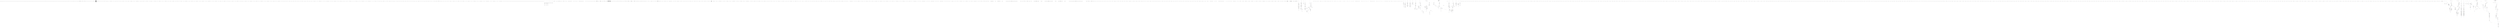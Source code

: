 digraph graph866589987 {
	compound=true;
	edge[color=blue];
	node1382394077[label="typedef long unsigned int size_t;"];
	node349517956[label="typedef __builtin_va_list __gnuc_va_list;"];
	node917987811[label="typedef unsigned char __u_char;"];
	node815927219[label="typedef unsigned short int __u_short;"];
	node208824749[label="typedef unsigned int __u_int;"];
	node528469698[label="typedef unsigned long int __u_long;"];
	node411756754[label="typedef signed char __int8_t;"];
	node1895167357[label="typedef unsigned char __uint8_t;"];
	node488624810[label="typedef signed short int __int16_t;"];
	node407615603[label="typedef unsigned short int __uint16_t;"];
	node1689840534[label="typedef signed int __int32_t;"];
	node2037929227[label="typedef unsigned int __uint32_t;"];
	node1954051593[label="typedef signed long int __int64_t;"];
	node765326134[label="typedef unsigned long int __uint64_t;"];
	node823635085[label="typedef __int8_t __int_least8_t;"];
	node1444494906[label="typedef __uint8_t __uint_least8_t;"];
	node518953848[label="typedef __int16_t __int_least16_t;"];
	node1246335388[label="typedef __uint16_t __uint_least16_t;"];
	node706331499[label="typedef __int32_t __int_least32_t;"];
	node1523012874[label="typedef __uint32_t __uint_least32_t;"];
	node128870695[label="typedef __int64_t __int_least64_t;"];
	node1516588549[label="typedef __uint64_t __uint_least64_t;"];
	node173876169[label="typedef long int __quad_t;"];
	node1694636980[label="typedef unsigned long int __u_quad_t;"];
	node216054741[label="typedef long int __intmax_t;"];
	node254310990[label="typedef unsigned long int __uintmax_t;"];
	node831543502[label="typedef unsigned long int __dev_t;"];
	node1663801016[label="typedef unsigned int __uid_t;"];
	node1195752646[label="typedef unsigned int __gid_t;"];
	node2006486085[label="typedef unsigned long int __ino_t;"];
	node1891405936[label="typedef unsigned long int __ino64_t;"];
	node251888112[label="typedef unsigned int __mode_t;"];
	node1356903538[label="typedef unsigned long int __nlink_t;"];
	node957717268[label="typedef long int __off_t;"];
	node1847745588[label="typedef long int __off64_t;"];
	node1892336170[label="typedef int __pid_t;"];
	node463716413[label="struct stUn_ivp0 {
    int __val[2];
} ;"];
	node245418396[label="typedef struct stUn_ivp0 __fsid_t;"];
	node172272947[label="typedef long int __clock_t;"];
	node422926934[label="typedef unsigned long int __rlim_t;"];
	node415297573[label="typedef unsigned long int __rlim64_t;"];
	node1972289220[label="typedef unsigned int __id_t;"];
	node410908040[label="typedef long int __time_t;"];
	node1716909005[label="typedef unsigned int __useconds_t;"];
	node967425740[label="typedef long int __suseconds_t;"];
	node484079038[label="typedef long int __suseconds64_t;"];
	node987679263[label="typedef int __daddr_t;"];
	node1638556416[label="typedef int __key_t;"];
	node402265251[label="typedef int __clockid_t;"];
	node49609752[label="typedef void *__timer_t;"];
	node27632888[label="typedef long int __blksize_t;"];
	node1923489377[label="typedef long int __blkcnt_t;"];
	node2147388034[label="typedef long int __blkcnt64_t;"];
	node1244242406[label="typedef unsigned long int __fsblkcnt_t;"];
	node1384781563[label="typedef unsigned long int __fsblkcnt64_t;"];
	node140468053[label="typedef unsigned long int __fsfilcnt_t;"];
	node1170391958[label="typedef unsigned long int __fsfilcnt64_t;"];
	node926498219[label="typedef long int __fsword_t;"];
	node1123913519[label="typedef long int __ssize_t;"];
	node1902630939[label="typedef long int __syscall_slong_t;"];
	node1301402330[label="typedef unsigned long int __syscall_ulong_t;"];
	node2122622251[label="typedef __off64_t __loff_t;"];
	node1138931930[label="typedef char *__caddr_t;"];
	node1558454047[label="typedef long int __intptr_t;"];
	node672137778[label="typedef unsigned int __socklen_t;"];
	node619605930[label="typedef int __sig_atomic_t;"];
	node1734473563[label="struct stUn_ivp2 {
    int __count;
    union stUn_ivp1 {
        unsigned int __wch;
        char __wchb[4];
    } __value;
} ;"];
	node1672434342[label="typedef struct stUn_ivp2 __mbstate_t;"];
	node2029215289[label="struct _G_fpos_t {
    __off_t __pos;
    __mbstate_t __state;
} ;"];
	node1593290287[label="typedef struct _G_fpos_t __fpos_t;"];
	node854056805[label="struct _G_fpos64_t {
    __off64_t __pos;
    __mbstate_t __state;
} ;"];
	node1634960959[label="typedef struct _G_fpos64_t __fpos64_t;"];
	node1714312592[label="struct _IO_FILE ;"];
	node1387930084[label="typedef struct _IO_FILE __FILE;"];
	node491074042[label="struct _IO_FILE ;"];
	node1817408103[label="typedef struct _IO_FILE FILE;"];
	node13007497[label="struct _IO_FILE ;"];
	node1545160274[label="struct _IO_marker ;"];
	node1550187113[label="struct _IO_codecvt ;"];
	node270730839[label="struct _IO_wide_data ;"];
	node1400539413[label="typedef void _IO_lock_t;"];
	node2031044915[label="struct _IO_FILE {
    int _flags;
    char *_IO_read_ptr;
    char *_IO_read_end;
    char *_IO_read_base;
    char *_IO_write_base;
    char *_IO_write_ptr;
    char *_IO_write_end;
    char *_IO_buf_base;
    char *_IO_buf_end;
    char *_IO_save_base;
    char *_IO_backup_base;
    char *_IO_save_end;
    struct _IO_marker *_markers;
    struct _IO_FILE *_chain;
    int _fileno;
    int _flags2;
    __off_t _old_offset;
    unsigned short _cur_column;
    signed char _vtable_offset;
    char _shortbuf[1];
    _IO_lock_t *_lock;
    __off64_t _offset;
    struct _IO_codecvt *_codecvt;
    struct _IO_wide_data *_wide_data;
    struct _IO_FILE *_freeres_list;
    void *_freeres_buf;
    size_t __pad5;
    int _mode;
    char _unused2[15 * sizeof(int) - 4 * sizeof(void *) - sizeof(size_t)];
} ;"];
	node1553227495[label="typedef __gnuc_va_list va_list;"];
	node1363879035[label="typedef __off_t off_t;"];
	node1332873101[label="typedef __ssize_t ssize_t;"];
	node1146011389[label="typedef __fpos_t fpos_t;"];
	node1002650329[label="extern FILE *stdin;"];
	node1175319617[label="extern FILE *stdout;"];
	node1427763069[label="extern FILE *stderr;"];
	node131976509[label="extern int remove(const char *__filename);"];
	node38489930[label="const char *__filename"];
	node1990156323[label="extern int rename(const char *__old, const char *__new);"];
	node987450568[label="const char *__old"];
	node1728445186[label="const char *__new"];
	node1672064808[label="extern int renameat(int __oldfd, const char *__old , int __newfd , const char *__new);"];
	node1823047135[label="int __oldfd"];
	node1618190026[label="const char *__old"];
	node145423728[label="int __newfd"];
	node1500512598[label="const char *__new"];
	node1843302718[label="extern int fclose(FILE *__stream);"];
	node2021148063[label="FILE *__stream"];
	node544100739[label="extern FILE *tmpfile(void );"];
	node301601202[label="void "];
	node1865470187[label="extern char *tmpnam(char [20]);"];
	node1955570516[label="char [20]"];
	node1641667861[label="extern char *tmpnam_r(char __s[20]);"];
	node1284775193[label="char __s[20]"];
	node1052247420[label="extern char *tempnam(const char *__dir, const char *__pfx);"];
	node1711152967[label="const char *__dir"];
	node1938005794[label="const char *__pfx"];
	node966910438[label="extern int fflush(FILE *__stream);"];
	node1565967058[label="FILE *__stream"];
	node2069229734[label="extern int fflush_unlocked(FILE *__stream);"];
	node917379055[label="FILE *__stream"];
	node583852441[label="extern FILE *fopen(const char *__restrict __filename, const char *__restrict __modes);"];
	node1105475717[label="const char *__restrict __filename"];
	node709827525[label="const char *__restrict __modes"];
	node481770130[label="extern FILE *freopen(const char *__restrict __filename, const char *__restrict __modes , FILE *__restrict __stream);"];
	node885186621[label="const char *__restrict __filename"];
	node747984007[label="const char *__restrict __modes"];
	node362417934[label="FILE *__restrict __stream"];
	node156321306[label="extern FILE *fdopen(int __fd, const char *__modes);"];
	node1190097728[label="int __fd"];
	node494865616[label="const char *__modes"];
	node831019851[label="extern FILE *fmemopen(void *__s, size_t __len , const char *__modes);"];
	node443006437[label="void *__s"];
	node810695005[label="size_t __len"];
	node645018917[label="const char *__modes"];
	node1501084178[label="extern FILE *open_memstream(char **__bufloc, size_t *__sizeloc);"];
	node1925356935[label="char **__bufloc"];
	node2044888689[label="size_t *__sizeloc"];
	node379666550[label="extern void setbuf(FILE *__restrict __stream, char *__restrict __buf);"];
	node1922949345[label="FILE *__restrict __stream"];
	node217103506[label="char *__restrict __buf"];
	node2011281484[label="extern int setvbuf(FILE *__restrict __stream, char *__restrict __buf , int __modes , size_t __n);"];
	node1736027968[label="FILE *__restrict __stream"];
	node343446206[label="char *__restrict __buf"];
	node140222364[label="int __modes"];
	node906904117[label="size_t __n"];
	node467921234[label="extern void setbuffer(FILE *__restrict __stream, char *__restrict __buf , size_t __size);"];
	node1021071701[label="FILE *__restrict __stream"];
	node570008325[label="char *__restrict __buf"];
	node1615923089[label="size_t __size"];
	node1717737290[label="extern void setlinebuf(FILE *__stream);"];
	node1128933904[label="FILE *__stream"];
	node525953416[label="extern int fprintf(FILE *__restrict __stream, const char *__restrict __format, ...);"];
	node748971195[label="FILE *__restrict __stream"];
	node991371197[label="const char *__restrict __format"];
	node1575405527[label="extern int printf(const char *__restrict __format, ...);"];
	node1386805129[label="const char *__restrict __format"];
	node1614427365[label="extern int sprintf(char *__restrict __s, const char *__restrict __format, ...);"];
	node896315952[label="char *__restrict __s"];
	node2060388274[label="const char *__restrict __format"];
	node354753730[label="extern int vfprintf(FILE *__restrict __s, const char *__restrict __format , __gnuc_va_list __arg);"];
	node72537853[label="FILE *__restrict __s"];
	node2038211362[label="const char *__restrict __format"];
	node165296236[label="__gnuc_va_list __arg"];
	node1287460787[label="extern int vprintf(const char *__restrict __format, __gnuc_va_list __arg);"];
	node612189364[label="const char *__restrict __format"];
	node1679932542[label="__gnuc_va_list __arg"];
	node107799732[label="extern int vsprintf(char *__restrict __s, const char *__restrict __format , __gnuc_va_list __arg);"];
	node787309361[label="char *__restrict __s"];
	node2136756216[label="const char *__restrict __format"];
	node1520596362[label="__gnuc_va_list __arg"];
	node398051839[label="extern int snprintf(char *__restrict __s, size_t __maxlen , const char *__restrict __format, ...);"];
	node2005937878[label="char *__restrict __s"];
	node545535492[label="size_t __maxlen"];
	node406074816[label="const char *__restrict __format"];
	node218353095[label="extern int vsnprintf(char *__restrict __s, size_t __maxlen , const char *__restrict __format , __gnuc_va_list __arg);"];
	node1524770385[label="char *__restrict __s"];
	node724611679[label="size_t __maxlen"];
	node498717267[label="const char *__restrict __format"];
	node1984021735[label="__gnuc_va_list __arg"];
	node1828598477[label="extern int vdprintf(int __fd, const char *__restrict __fmt , __gnuc_va_list __arg);"];
	node87255309[label="int __fd"];
	node1330346542[label="const char *__restrict __fmt"];
	node1653389536[label="__gnuc_va_list __arg"];
	node218446003[label="extern int dprintf(int __fd, const char *__restrict __fmt, ...);"];
	node1281233469[label="int __fd"];
	node1321012050[label="const char *__restrict __fmt"];
	node1535877586[label="extern int fscanf(FILE *__restrict __stream, const char *__restrict __format, ...);"];
	node1034355105[label="FILE *__restrict __stream"];
	node1993004305[label="const char *__restrict __format"];
	node106424296[label="extern int scanf(const char *__restrict __format, ...);"];
	node318321607[label="const char *__restrict __format"];
	node1281894438[label="extern int sscanf(const char *__restrict __s, const char *__restrict __format, ...);"];
	node2047785273[label="const char *__restrict __s"];
	node1770391569[label="const char *__restrict __format"];
	node1911467273[label="extern int fscanf(FILE *__restrict __stream, const char *__restrict __format, ...);"];
	node6634074[label="FILE *__restrict __stream"];
	node461371[label="const char *__restrict __format"];
	node98545784[label="extern int scanf(const char *__restrict __format, ...);"];
	node712147062[label="const char *__restrict __format"];
	node299194277[label="extern int sscanf(const char *__restrict __s, const char *__restrict __format, ...);"];
	node772801497[label="const char *__restrict __s"];
	node837596001[label="const char *__restrict __format"];
	node1043689174[label="extern int vfscanf(FILE *__restrict __s, const char *__restrict __format , __gnuc_va_list __arg);"];
	node1518422518[label="FILE *__restrict __s"];
	node1000930248[label="const char *__restrict __format"];
	node1181479782[label="__gnuc_va_list __arg"];
	node427665153[label="extern int vscanf(const char *__restrict __format, __gnuc_va_list __arg);"];
	node1341130820[label="const char *__restrict __format"];
	node1487255196[label="__gnuc_va_list __arg"];
	node921812350[label="extern int vsscanf(const char *__restrict __s, const char *__restrict __format , __gnuc_va_list __arg);"];
	node1853981509[label="const char *__restrict __s"];
	node2061982630[label="const char *__restrict __format"];
	node148963559[label="__gnuc_va_list __arg"];
	node1128872093[label="extern int vfscanf(FILE *__restrict __s, const char *__restrict __format , __gnuc_va_list __arg);"];
	node1526694407[label="FILE *__restrict __s"];
	node489334328[label="const char *__restrict __format"];
	node1567808011[label="__gnuc_va_list __arg"];
	node2080917019[label="extern int vscanf(const char *__restrict __format, __gnuc_va_list __arg);"];
	node524415577[label="const char *__restrict __format"];
	node1896132887[label="__gnuc_va_list __arg"];
	node1210315984[label="extern int vsscanf(const char *__restrict __s, const char *__restrict __format , __gnuc_va_list __arg);"];
	node1823075447[label="const char *__restrict __s"];
	node2009180110[label="const char *__restrict __format"];
	node1965388767[label="__gnuc_va_list __arg"];
	node1065002232[label="extern int fgetc(FILE *__stream);"];
	node1879769947[label="FILE *__stream"];
	node1705491584[label="extern int getc(FILE *__stream);"];
	node1653072658[label="FILE *__stream"];
	node1029385246[label="extern int getchar(void );"];
	node607690808[label="void "];
	node1997267152[label="extern int getc_unlocked(FILE *__stream);"];
	node1152504570[label="FILE *__stream"];
	node1695747314[label="extern int getchar_unlocked(void );"];
	node1805360313[label="void "];
	node598748983[label="extern int fgetc_unlocked(FILE *__stream);"];
	node850012071[label="FILE *__stream"];
	node457951161[label="extern int fputc(int __c, FILE *__stream);"];
	node1187505856[label="int __c"];
	node1203429941[label="FILE *__stream"];
	node1558129795[label="extern int putc(int __c, FILE *__stream);"];
	node264953989[label="int __c"];
	node1411151613[label="FILE *__stream"];
	node1675675460[label="extern int putchar(int __c);"];
	node456872530[label="int __c"];
	node1021778875[label="extern int fputc_unlocked(int __c, FILE *__stream);"];
	node534493709[label="int __c"];
	node126434188[label="FILE *__stream"];
	node698229852[label="extern int putc_unlocked(int __c, FILE *__stream);"];
	node1800970489[label="int __c"];
	node1510145189[label="FILE *__stream"];
	node556075116[label="extern int putchar_unlocked(int __c);"];
	node732967222[label="int __c"];
	node1213062781[label="extern int getw(FILE *__stream);"];
	node736062588[label="FILE *__stream"];
	node721034010[label="extern int putw(int __w, FILE *__stream);"];
	node300648514[label="int __w"];
	node1849933855[label="FILE *__stream"];
	node24300138[label="extern char *fgets(char *__restrict __s, int __n , FILE *__restrict __stream);"];
	node1833678351[label="char *__restrict __s"];
	node1062533820[label="int __n"];
	node1815621869[label="FILE *__restrict __stream"];
	node1295501718[label="extern __ssize_t __getdelim(char **__restrict __lineptr, size_t *__restrict __n , int __delimiter , FILE *__restrict __stream);"];
	node1132088929[label="char **__restrict __lineptr"];
	node2094152182[label="size_t *__restrict __n"];
	node1315729466[label="int __delimiter"];
	node757791711[label="FILE *__restrict __stream"];
	node2065199032[label="extern __ssize_t getdelim(char **__restrict __lineptr, size_t *__restrict __n , int __delimiter , FILE *__restrict __stream);"];
	node1082591393[label="char **__restrict __lineptr"];
	node907749781[label="size_t *__restrict __n"];
	node1012476940[label="int __delimiter"];
	node1578971528[label="FILE *__restrict __stream"];
	node1653273237[label="extern __ssize_t getline(char **__restrict __lineptr, size_t *__restrict __n , FILE *__restrict __stream);"];
	node1151491527[label="char **__restrict __lineptr"];
	node1825206499[label="size_t *__restrict __n"];
	node946783101[label="FILE *__restrict __stream"];
	node1629792192[label="extern int fputs(const char *__restrict __s, FILE *__restrict __stream);"];
	node1842142288[label="const char *__restrict __s"];
	node1783382625[label="FILE *__restrict __stream"];
	node723964553[label="extern int puts(const char *__s);"];
	node120042416[label="const char *__s"];
	node119165084[label="extern int ungetc(int __c, FILE *__stream);"];
	node1869892430[label="int __c"];
	node1330702708[label="FILE *__stream"];
	node1450033347[label="extern size_t fread(void *__restrict __ptr, size_t __size , size_t __n , FILE *__restrict __stream);"];
	node1868376364[label="void *__restrict __ptr"];
	node1672784022[label="size_t __size"];
	node257655284[label="size_t __n"];
	node1923373937[label="FILE *__restrict __stream"];
	node1169903663[label="extern size_t fwrite(const void *__restrict __ptr, size_t __size , size_t __n , FILE *__restrict __s);"];
	node1948328253[label="const void *__restrict __ptr"];
	node373415859[label="size_t __size"];
	node1071856729[label="size_t __n"];
	node1406749291[label="FILE *__restrict __s"];
	node1261940766[label="extern size_t fread_unlocked(void *__restrict __ptr, size_t __size , size_t __n , FILE *__restrict __stream);"];
	node2045739285[label="void *__restrict __ptr"];
	node1595347858[label="size_t __size"];
	node801445218[label="size_t __n"];
	node1696328858[label="FILE *__restrict __stream"];
	node1884534347[label="extern size_t fwrite_unlocked(const void *__restrict __ptr, size_t __size , size_t __n , FILE *__restrict __stream);"];
	node57918311[label="const void *__restrict __ptr"];
	node367803404[label="size_t __size"];
	node1731883050[label="size_t __n"];
	node866970718[label="FILE *__restrict __stream"];
	node755196725[label="extern int fseek(FILE *__stream, long int __off , int __whence);"];
	node1856036778[label="FILE *__stream"];
	node180820951[label="long int __off"];
	node725871473[label="int __whence"];
	node1033750605[label="extern long int ftell(FILE *__stream);"];
	node1012263380[label="FILE *__stream"];
	node1465478513[label="extern void rewind(FILE *__stream);"];
	node1846902600[label="FILE *__stream"];
	node625647461[label="extern int fseeko(FILE *__stream, __off_t __off , int __whence);"];
	node1763030548[label="FILE *__stream"];
	node1894575391[label="__off_t __off"];
	node1033179151[label="int __whence"];
	node847626561[label="extern __off_t ftello(FILE *__stream);"];
	node1856828350[label="FILE *__stream"];
	node1860390884[label="extern int fgetpos(FILE *__restrict __stream, fpos_t *__restrict __pos);"];
	node1847668536[label="FILE *__restrict __stream"];
	node1891878359[label="fpos_t *__restrict __pos"];
	node246833096[label="extern int fsetpos(FILE *__stream, const fpos_t *__pos);"];
	node428692958[label="FILE *__stream"];
	node695975233[label="const fpos_t *__pos"];
	node1346508543[label="extern void clearerr(FILE *__stream);"];
	node1917105166[label="FILE *__stream"];
	node1056376395[label="extern int feof(FILE *__stream);"];
	node1818609392[label="FILE *__stream"];
	node1930040331[label="extern int ferror(FILE *__stream);"];
	node1644797813[label="FILE *__stream"];
	node736402572[label="extern void clearerr_unlocked(FILE *__stream);"];
	node349049850[label="FILE *__stream"];
	node704611578[label="extern int feof_unlocked(FILE *__stream);"];
	node878300377[label="FILE *__stream"];
	node183277170[label="extern int ferror_unlocked(FILE *__stream);"];
	node1214323412[label="FILE *__stream"];
	node1371955400[label="extern void perror(const char *__s);"];
	node461640598[label="const char *__s"];
	node1634572909[label="extern int fileno(FILE *__stream);"];
	node696104621[label="FILE *__stream"];
	node621119321[label="extern int fileno_unlocked(FILE *__stream);"];
	node494474405[label="FILE *__stream"];
	node777548434[label="extern int pclose(FILE *__stream);"];
	node63475121[label="FILE *__stream"];
	node2022000417[label="extern FILE *popen(const char *__command, const char *__modes);"];
	node2064887411[label="const char *__command"];
	node909778317[label="const char *__modes"];
	node1256799800[label="extern char *ctermid(char *__s);"];
	node1720030825[label="char *__s"];
	node152670179[label="extern void flockfile(FILE *__stream);"];
	node2132115899[label="FILE *__stream"];
	node1966534415[label="extern int ftrylockfile(FILE *__stream);"];
	node2058075777[label="FILE *__stream"];
	node755583709[label="extern void funlockfile(FILE *__stream);"];
	node541599066[label="FILE *__stream"];
	node1548650215[label="extern int __uflow(FILE *);"];
	node1822870556[label="FILE *"];
	node1905768812[label="extern int __overflow(FILE *, int );"];
	node227072471[label="FILE *"];
	node319123198[label="int "];
	node1019854313[label="typedef int wchar_t;"];
	node738081163[label="struct stUn_ivp3 {
    int quot;
    int rem;
} ;"];
	node196721369[label="typedef struct stUn_ivp3 div_t;"];
	node917491823[label="struct stUn_ivp4 {
    long int quot;
    long int rem;
} ;"];
	node897736003[label="typedef struct stUn_ivp4 ldiv_t;"];
	node479072819[label="__extension__ struct stUn_ivp5 {
    long long int quot;
    long long int rem;
} ;"];
	node2003652822[label="__extension__ typedef struct stUn_ivp5 lldiv_t;"];
	node242731459[label="extern size_t __ctype_get_mb_cur_max(void );"];
	node2048231400[label="void "];
	node2003744018[label="extern double atof(const char *__nptr);"];
	node748033723[label="const char *__nptr"];
	node1470844979[label="extern int atoi(const char *__nptr);"];
	node1248712846[label="const char *__nptr"];
	node1920904786[label="extern long int atol(const char *__nptr);"];
	node1601071362[label="const char *__nptr"];
	node1432593983[label="__extension__ extern long long int atoll(const char *__nptr);"];
	node1783342836[label="const char *__nptr"];
	node508527664[label="extern double strtod(const char *__restrict __nptr, char **__restrict __endptr);"];
	node1673729636[label="const char *__restrict __nptr"];
	node1955857288[label="char **__restrict __endptr"];
	node711850930[label="extern float strtof(const char *__restrict __nptr, char **__restrict __endptr);"];
	node2000240430[label="const char *__restrict __nptr"];
	node1548008675[label="char **__restrict __endptr"];
	node530498535[label="extern long double strtold(const char *__restrict __nptr, char **__restrict __endptr);"];
	node683637738[label="const char *__restrict __nptr"];
	node1785983332[label="char **__restrict __endptr"];
	node2074465031[label="extern long int strtol(const char *__restrict __nptr, char **__restrict __endptr , int __base);"];
	node1117804470[label="const char *__restrict __nptr"];
	node1419968404[label="char **__restrict __endptr"];
	node1988464942[label="int __base"];
	node459809985[label="extern unsigned long int strtoul(const char *__restrict __nptr, char **__restrict __endptr , int __base);"];
	node194146042[label="const char *__restrict __nptr"];
	node1324428670[label="char **__restrict __endptr"];
	node357096503[label="int __base"];
	node1694598017[label="__extension__ extern long long int strtoq(const char *__restrict __nptr, char **__restrict __endptr , int __base);"];
	node1740032878[label="const char *__restrict __nptr"];
	node1534184690[label="char **__restrict __endptr"];
	node30516998[label="int __base"];
	node338347534[label="__extension__ extern unsigned long long int strtouq(const char *__restrict __nptr, char **__restrict __endptr , int __base);"];
	node947046495[label="const char *__restrict __nptr"];
	node875732483[label="char **__restrict __endptr"];
	node404294128[label="int __base"];
	node283923651[label="__extension__ extern long long int strtoll(const char *__restrict __nptr, char **__restrict __endptr , int __base);"];
	node1980317609[label="const char *__restrict __nptr"];
	node1661504445[label="char **__restrict __endptr"];
	node114973873[label="int __base"];
	node1583408697[label="__extension__ extern unsigned long long int strtoull(const char *__restrict __nptr, char **__restrict __endptr , int __base);"];
	node199934876[label="const char *__restrict __nptr"];
	node1881736824[label="char **__restrict __endptr"];
	node1321358217[label="int __base"];
	node1994746647[label="extern char *l64a(long int __n);"];
	node1742749668[label="long int __n"];
	node218722765[label="extern long int a64l(const char *__s);"];
	node1805162633[label="const char *__s"];
	node417396884[label="typedef __u_char u_char;"];
	node325038637[label="typedef __u_short u_short;"];
	node873168842[label="typedef __u_int u_int;"];
	node654322778[label="typedef __u_long u_long;"];
	node569927998[label="typedef __quad_t quad_t;"];
	node1902549045[label="typedef __u_quad_t u_quad_t;"];
	node439190664[label="typedef __fsid_t fsid_t;"];
	node1935683208[label="typedef __loff_t loff_t;"];
	node1610277935[label="typedef __ino_t ino_t;"];
	node1524657299[label="typedef __dev_t dev_t;"];
	node2075463136[label="typedef __gid_t gid_t;"];
	node824899696[label="typedef __mode_t mode_t;"];
	node282787884[label="typedef __nlink_t nlink_t;"];
	node1717580721[label="typedef __uid_t uid_t;"];
	node1281521013[label="typedef __pid_t pid_t;"];
	node1956717054[label="typedef __id_t id_t;"];
	node224238994[label="typedef __daddr_t daddr_t;"];
	node1808932535[label="typedef __caddr_t caddr_t;"];
	node1703397679[label="typedef __key_t key_t;"];
	node1189576631[label="typedef __clock_t clock_t;"];
	node850555841[label="typedef __clockid_t clockid_t;"];
	node842486315[label="typedef __time_t time_t;"];
	node1295492311[label="typedef __timer_t timer_t;"];
	node1595450977[label="typedef unsigned long int ulong;"];
	node1567117654[label="typedef unsigned short int ushort;"];
	node2133682202[label="typedef unsigned int uint;"];
	node801339597[label="typedef __int8_t int8_t;"];
	node1802358329[label="typedef __int16_t int16_t;"];
	node1114471715[label="typedef __int32_t int32_t;"];
	node1224454588[label="typedef __int64_t int64_t;"];
	node1931932451[label="typedef __uint8_t u_int8_t;"];
	node1037367581[label="typedef __uint16_t u_int16_t;"];
	node1015228448[label="typedef __uint32_t u_int32_t;"];
	node1972276109[label="typedef __uint64_t u_int64_t;"];
	node1147650086[label="typedef int register_t;"];
	subgraph cluster323302928 {
		compound=true;
		style=dotted;
		label="__bswap_16()";
		node1660873155[label="B_FuDe", shape="triangle"];
		node1693710409[label="E_FuDe", shape="invtriangle"];
		node1467301185[label="__uint16_t __bsx"];
		subgraph cluster2014846847 {
			compound=true;
			style=dotted;
			label="CompoundStatement";
			node1719855536[label="B_CoSt", shape="triangle"];
			node670554970[label="E_CoSt", shape="invtriangle"];
			node2040247533[label="unsigned short int _imopVarPre22;"];
			subgraph cluster909633064 {
				compound=true;
				style=dotted;
				label="CallStatement";
				node1771108015[label="B_CaSt", shape="triangle"];
				node668173168[label="E_CaSt", shape="invtriangle"];
				node537849947[label="__bsx"];
				node1196092101[label="_imopVarPre22"];
			}
			node1692857976[label="return _imopVarPre22;"];
		}
	}
	subgraph cluster1903221272 {
		compound=true;
		style=dotted;
		label="__bswap_32()";
		node543254421[label="B_FuDe", shape="triangle"];
		node1794497[label="E_FuDe", shape="invtriangle"];
		node1346284620[label="__uint32_t __bsx"];
		subgraph cluster1265393570 {
			compound=true;
			style=dotted;
			label="CompoundStatement";
			node1630911316[label="B_CoSt", shape="triangle"];
			node1081293285[label="E_CoSt", shape="invtriangle"];
			node1381582493[label="unsigned int _imopVarPre98;"];
			subgraph cluster132129585 {
				compound=true;
				style=dotted;
				label="CallStatement";
				node411880300[label="B_CaSt", shape="triangle"];
				node1885447655[label="E_CaSt", shape="invtriangle"];
				node1242117288[label="__bsx"];
				node853482026[label="_imopVarPre98"];
			}
			node1821537415[label="return _imopVarPre98;"];
		}
	}
	subgraph cluster1719079876 {
		compound=true;
		style=dotted;
		label="__bswap_64()";
		node1869033773[label="B_FuDe", shape="triangle"];
		node395116126[label="E_FuDe", shape="invtriangle"];
		node1689412263[label="__uint64_t __bsx"];
		subgraph cluster1707098313 {
			compound=true;
			style=dotted;
			label="CompoundStatement";
			node292777660[label="B_CoSt", shape="triangle"];
			node1241760956[label="E_CoSt", shape="invtriangle"];
			node1564588329[label="unsigned long int _imopVarPre99;"];
			subgraph cluster893038039 {
				compound=true;
				style=dotted;
				label="CallStatement";
				node60134824[label="B_CaSt", shape="triangle"];
				node639015907[label="E_CaSt", shape="invtriangle"];
				node257375691[label="__bsx"];
				node1089772914[label="_imopVarPre99"];
			}
			node1547714[label="return _imopVarPre99;"];
		}
	}
	subgraph cluster1148318230 {
		compound=true;
		style=dotted;
		label="__uint16_identity()";
		node1160292543[label="B_FuDe", shape="triangle"];
		node422036166[label="E_FuDe", shape="invtriangle"];
		node795588312[label="__uint16_t __x"];
		subgraph cluster283460339 {
			compound=true;
			style=dotted;
			label="CompoundStatement";
			node1826504108[label="B_CoSt", shape="triangle"];
			node71700191[label="E_CoSt", shape="invtriangle"];
			node90646816[label="return __x;"];
		}
	}
	subgraph cluster56729293 {
		compound=true;
		style=dotted;
		label="__uint32_identity()";
		node2112142735[label="B_FuDe", shape="triangle"];
		node423519701[label="E_FuDe", shape="invtriangle"];
		node50980980[label="__uint32_t __x"];
		subgraph cluster1767198298 {
			compound=true;
			style=dotted;
			label="CompoundStatement";
			node119819655[label="B_CoSt", shape="triangle"];
			node554451057[label="E_CoSt", shape="invtriangle"];
			node56119990[label="return __x;"];
		}
	}
	subgraph cluster1092349269 {
		compound=true;
		style=dotted;
		label="__uint64_identity()";
		node172682435[label="B_FuDe", shape="triangle"];
		node1509267978[label="E_FuDe", shape="invtriangle"];
		node1421507391[label="__uint64_t __x"];
		subgraph cluster1029577603 {
			compound=true;
			style=dotted;
			label="CompoundStatement";
			node802659014[label="B_CoSt", shape="triangle"];
			node303405103[label="E_CoSt", shape="invtriangle"];
			node1725474306[label="return __x;"];
		}
	}
	node1684465049[label="struct stUn_ivp6 {
    unsigned long int __val[(1024 / (8 * sizeof(unsigned long int)))];
} ;"];
	node760134164[label="typedef struct stUn_ivp6 __sigset_t;"];
	node562228167[label="typedef __sigset_t sigset_t;"];
	node257412817[label="struct timeval {
    __time_t tv_sec;
    __suseconds_t tv_usec;
} ;"];
	node1871790610[label="struct timespec {
    __time_t tv_sec;
    __syscall_slong_t tv_nsec;
} ;"];
	node1687844545[label="typedef __suseconds_t suseconds_t;"];
	node925747502[label="typedef long int __fd_mask;"];
	node2144755610[label="struct stUn_ivp7 {
    __fd_mask __fds_bits[1024 / (8 * (int) sizeof(__fd_mask))];
} ;"];
	node200027521[label="typedef struct stUn_ivp7 fd_set;"];
	node1078708872[label="typedef __fd_mask fd_mask;"];
	node1688072194[label="extern int select(int __nfds, fd_set *__restrict __readfds , fd_set *__restrict __writefds , fd_set *__restrict __exceptfds , struct timeval *__restrict __timeout);"];
	node1535090346[label="int __nfds"];
	node1899574728[label="fd_set *__restrict __readfds"];
	node1985352137[label="fd_set *__restrict __writefds"];
	node1268622064[label="fd_set *__restrict __exceptfds"];
	node954066924[label="struct timeval *__restrict __timeout"];
	node1821016172[label="extern int pselect(int __nfds, fd_set *__restrict __readfds , fd_set *__restrict __writefds , fd_set *__restrict __exceptfds , const struct timespec *__restrict __timeout , const __sigset_t *__restrict __sigmask);"];
	node1099906270[label="int __nfds"];
	node1526401615[label="fd_set *__restrict __readfds"];
	node118481245[label="fd_set *__restrict __writefds"];
	node326624149[label="fd_set *__restrict __exceptfds"];
	node420110196[label="const struct timespec *__restrict __timeout"];
	node1873635139[label="const __sigset_t *__restrict __sigmask"];
	node1284516466[label="typedef __blksize_t blksize_t;"];
	node910480133[label="typedef __blkcnt_t blkcnt_t;"];
	node1191491178[label="typedef __fsblkcnt_t fsblkcnt_t;"];
	node1842764665[label="typedef __fsfilcnt_t fsfilcnt_t;"];
	node1668179857[label="union stUn_ivp9 {
    __extension__ unsigned long long int __value64;
    struct stUn_ivp8 {
        unsigned int __low;
        unsigned int __high;
    } __value32;
} ;"];
	node800310850[label="typedef union stUn_ivp9 __atomic_wide_counter;"];
	node1681162878[label="struct __pthread_internal_list {
    struct __pthread_internal_list *__prev;
    struct __pthread_internal_list *__next;
} ;"];
	node1285810182[label="typedef struct __pthread_internal_list __pthread_list_t;"];
	node842680318[label="struct __pthread_internal_slist {
    struct __pthread_internal_slist *__next;
} ;"];
	node655776120[label="typedef struct __pthread_internal_slist __pthread_slist_t;"];
	node1444618680[label="struct __pthread_mutex_s {
    int __lock;
    unsigned int __count;
    int __owner;
    unsigned int __nusers;
    int __kind;
    short __spins;
    short __elision;
    __pthread_list_t __list;
} ;"];
	node457178921[label="struct __pthread_rwlock_arch_t {
    unsigned int __readers;
    unsigned int __writers;
    unsigned int __wrphase_futex;
    unsigned int __writers_futex;
    unsigned int __pad3;
    unsigned int __pad4;
    int __cur_writer;
    int __shared;
    signed char __rwelision;
    unsigned char __pad1[7];
    unsigned long int __pad2;
    unsigned int __flags;
} ;"];
	node945811534[label="struct __pthread_cond_s {
    __atomic_wide_counter __wseq;
    __atomic_wide_counter __g1_start;
    unsigned int __g_refs[2];
    unsigned int __g_size[2];
    unsigned int __g1_orig_size;
    unsigned int __wrefs;
    unsigned int __g_signals[2];
} ;"];
	node825624114[label="typedef unsigned int __tss_t;"];
	node1768857108[label="typedef unsigned long int __thrd_t;"];
	node1452745474[label="struct stUn_ivp10 {
    int __data;
} ;"];
	node619828467[label="typedef struct stUn_ivp10 __once_flag;"];
	node2123635912[label="typedef unsigned long int pthread_t;"];
	node460422403[label="union stUn_ivp11 {
    char __size[4];
    int __align;
} ;"];
	node2033307298[label="typedef union stUn_ivp11 pthread_mutexattr_t;"];
	node1654561111[label="union stUn_ivp12 {
    char __size[4];
    int __align;
} ;"];
	node931415801[label="typedef union stUn_ivp12 pthread_condattr_t;"];
	node356477543[label="typedef unsigned int pthread_key_t;"];
	node1697257128[label="typedef int pthread_once_t;"];
	node1090623857[label="union pthread_attr_t {
    char __size[56];
    long int __align;
} ;"];
	node668862267[label="typedef union pthread_attr_t pthread_attr_t;"];
	node145899793[label="union stUn_ivp13 {
    struct __pthread_mutex_s __data;
    char __size[40];
    long int __align;
} ;"];
	node190939851[label="typedef union stUn_ivp13 pthread_mutex_t;"];
	node726083556[label="union stUn_ivp14 {
    struct __pthread_cond_s __data;
    char __size[48];
    __extension__ long long int __align;
} ;"];
	node1959936693[label="typedef union stUn_ivp14 pthread_cond_t;"];
	node865922491[label="union stUn_ivp15 {
    struct __pthread_rwlock_arch_t __data;
    char __size[56];
    long int __align;
} ;"];
	node830643074[label="typedef union stUn_ivp15 pthread_rwlock_t;"];
	node677113422[label="union stUn_ivp16 {
    char __size[8];
    long int __align;
} ;"];
	node611728656[label="typedef union stUn_ivp16 pthread_rwlockattr_t;"];
	node1808800526[label="typedef volatile int pthread_spinlock_t;"];
	node995691809[label="union stUn_ivp17 {
    char __size[32];
    long int __align;
} ;"];
	node992081445[label="typedef union stUn_ivp17 pthread_barrier_t;"];
	node1495969100[label="union stUn_ivp18 {
    char __size[4];
    int __align;
} ;"];
	node53512330[label="typedef union stUn_ivp18 pthread_barrierattr_t;"];
	node455119614[label="extern long int random(void );"];
	node2130682398[label="void "];
	node1221718585[label="extern void srandom(unsigned int __seed);"];
	node1919510349[label="unsigned int __seed"];
	node1085293422[label="extern char *initstate(unsigned int __seed, char *__statebuf , size_t __statelen);"];
	node902474572[label="unsigned int __seed"];
	node729949515[label="char *__statebuf"];
	node1117278497[label="size_t __statelen"];
	node1317342824[label="extern char *setstate(char *__statebuf);"];
	node1678353562[label="char *__statebuf"];
	node1336379526[label="struct random_data {
    int32_t *fptr;
    int32_t *rptr;
    int32_t *state;
    int rand_type;
    int rand_deg;
    int rand_sep;
    int32_t *end_ptr;
} ;"];
	node1086330138[label="extern int random_r(struct random_data *__restrict __buf, int32_t *__restrict __result);"];
	node1261168376[label="struct random_data *__restrict __buf"];
	node2088431504[label="int32_t *__restrict __result"];
	node1125040343[label="extern int srandom_r(unsigned int __seed, struct random_data *__buf);"];
	node630029574[label="unsigned int __seed"];
	node1224339926[label="struct random_data *__buf"];
	node1363610220[label="extern int initstate_r(unsigned int __seed, char *__restrict __statebuf , size_t __statelen , struct random_data *__restrict __buf);"];
	node435964064[label="unsigned int __seed"];
	node1390362678[label="char *__restrict __statebuf"];
	node1201626165[label="size_t __statelen"];
	node1047258049[label="struct random_data *__restrict __buf"];
	node257876184[label="extern int setstate_r(char *__restrict __statebuf, struct random_data *__restrict __buf);"];
	node1337289695[label="char *__restrict __statebuf"];
	node270355022[label="struct random_data *__restrict __buf"];
	node752025048[label="extern int rand(void );"];
	node74585221[label="void "];
	node181767724[label="extern void srand(unsigned int __seed);"];
	node1758519413[label="unsigned int __seed"];
	node360712757[label="extern int rand_r(unsigned int *__seed);"];
	node1575655527[label="unsigned int *__seed"];
	node624054838[label="extern double drand48(void );"];
	node2058298895[label="void "];
	node547681914[label="extern double erand48(unsigned short int __xsubi[3]);"];
	node804658325[label="unsigned short int __xsubi[3]"];
	node1178328809[label="extern long int lrand48(void );"];
	node1521300147[label="void "];
	node1850936524[label="extern long int nrand48(unsigned short int __xsubi[3]);"];
	node808334468[label="unsigned short int __xsubi[3]"];
	node979308245[label="extern long int mrand48(void );"];
	node145609519[label="void "];
	node708681427[label="extern long int jrand48(unsigned short int __xsubi[3]);"];
	node845125464[label="unsigned short int __xsubi[3]"];
	node314916247[label="extern void srand48(long int __seedval);"];
	node1729138100[label="long int __seedval"];
	node399674397[label="extern unsigned short int *seed48(unsigned short int __seed16v[3]);"];
	node214974969[label="unsigned short int __seed16v[3]"];
	node990404921[label="extern void lcong48(unsigned short int __param[7]);"];
	node162713209[label="unsigned short int __param[7]"];
	node1836020754[label="struct drand48_data {
    unsigned short int __x[3];
    unsigned short int __old_x[3];
    unsigned short int __c;
    unsigned short int __init;
    __extension__ unsigned long long int __a;
} ;"];
	node831018661[label="extern int drand48_r(struct drand48_data *__restrict __buffer, double *__restrict __result);"];
	node692060775[label="struct drand48_data *__restrict __buffer"];
	node1749051286[label="double *__restrict __result"];
	node701317023[label="extern int erand48_r(unsigned short int __xsubi[3], struct drand48_data *__restrict __buffer , double *__restrict __result);"];
	node1018736695[label="unsigned short int __xsubi[3]"];
	node1623014027[label="struct drand48_data *__restrict __buffer"];
	node1946097313[label="double *__restrict __result"];
	node1355540019[label="extern int lrand48_r(struct drand48_data *__restrict __buffer, long int *__restrict __result);"];
	node617623257[label="struct drand48_data *__restrict __buffer"];
	node877803206[label="long int *__restrict __result"];
	node1986238228[label="extern int nrand48_r(unsigned short int __xsubi[3], struct drand48_data *__restrict __buffer , long int *__restrict __result);"];
	node1664045147[label="unsigned short int __xsubi[3]"];
	node1979585370[label="struct drand48_data *__restrict __buffer"];
	node1272666419[label="long int *__restrict __result"];
	node1321024844[label="extern int mrand48_r(struct drand48_data *__restrict __buffer, long int *__restrict __result);"];
	node2054611385[label="struct drand48_data *__restrict __buffer"];
	node1749027493[label="long int *__restrict __result"];
	node519772728[label="extern int jrand48_r(unsigned short int __xsubi[3], struct drand48_data *__restrict __buffer , long int *__restrict __result);"];
	node2106997450[label="unsigned short int __xsubi[3]"];
	node1455707702[label="struct drand48_data *__restrict __buffer"];
	node2002489487[label="long int *__restrict __result"];
	node1339824695[label="extern int srand48_r(long int __seedval, struct drand48_data *__buffer);"];
	node1791293290[label="long int __seedval"];
	node530355333[label="struct drand48_data *__buffer"];
	node1531844761[label="extern int seed48_r(unsigned short int __seed16v[3], struct drand48_data *__buffer);"];
	node1103591521[label="unsigned short int __seed16v[3]"];
	node2058055906[label="struct drand48_data *__buffer"];
	node1988035525[label="extern int lcong48_r(unsigned short int __param[7], struct drand48_data *__buffer);"];
	node620638596[label="unsigned short int __param[7]"];
	node235859134[label="struct drand48_data *__buffer"];
	node32888623[label="extern void *malloc(size_t __size);"];
	node103299785[label="size_t __size"];
	node2075510274[label="extern void *calloc(size_t __nmemb, size_t __size);"];
	node1608420596[label="size_t __nmemb"];
	node624685600[label="size_t __size"];
	node1155732770[label="extern void *realloc(void *__ptr, size_t __size);"];
	node1171953426[label="void *__ptr"];
	node1872618824[label="size_t __size"];
	node840958857[label="extern void free(void *__ptr);"];
	node986130095[label="void *__ptr"];
	node1147071755[label="extern void *reallocarray(void *__ptr, size_t __nmemb , size_t __size);"];
	node1854957026[label="void *__ptr"];
	node586393020[label="size_t __nmemb"];
	node194152109[label="size_t __size"];
	node1139880288[label="extern void *reallocarray(void *__ptr, size_t __nmemb , size_t __size);"];
	node1785414966[label="void *__ptr"];
	node155678765[label="size_t __nmemb"];
	node1623478127[label="size_t __size"];
	node334261928[label="extern void *alloca(size_t __size);"];
	node2131169126[label="size_t __size"];
	node193794249[label="extern void *valloc(size_t __size);"];
	node1547802438[label="size_t __size"];
	node1822108942[label="extern int posix_memalign(void **__memptr, size_t __alignment , size_t __size);"];
	node558705318[label="void **__memptr"];
	node80791049[label="size_t __alignment"];
	node99403056[label="size_t __size"];
	node1380435023[label="extern void *aligned_alloc(size_t __alignment, size_t __size);"];
	node1747781975[label="size_t __alignment"];
	node2031868671[label="size_t __size"];
	node1377020151[label="extern void abort(void );"];
	node1594945024[label="void "];
	node635101424[label="extern int atexit(void ( *__func )(void ));"];
	node551713345[label="void ( *__func )(void )"];
	node136837576[label="void "];
	node1295583756[label="extern int at_quick_exit(void ( *__func )(void ));"];
	node1047076420[label="void ( *__func )(void )"];
	node1090124158[label="void "];
	node1150936132[label="extern int on_exit(void ( *__func )(int __status, void *__arg), void *__arg);"];
	node603111387[label="void ( *__func )(int __status, void *__arg)"];
	node1280567828[label="int __status"];
	node1500541772[label="void *__arg"];
	node445670583[label="void *__arg"];
	node1273627412[label="extern void exit(int __status);"];
	node774267608[label="int __status"];
	node360093465[label="extern void quick_exit(int __status);"];
	node1974752067[label="int __status"];
	node673515233[label="extern void _Exit(int __status);"];
	node1855721871[label="int __status"];
	node1607336783[label="extern char *getenv(const char *__name);"];
	node1378215782[label="const char *__name"];
	node511624567[label="extern int putenv(char *__string);"];
	node1288545961[label="char *__string"];
	node1043691753[label="extern int setenv(const char *__name, const char *__value , int __replace);"];
	node1901085596[label="const char *__name"];
	node1115404972[label="const char *__value"];
	node1693881935[label="int __replace"];
	node1295501369[label="extern int unsetenv(const char *__name);"];
	node618629823[label="const char *__name"];
	node830512939[label="extern int clearenv(void );"];
	node1669410949[label="void "];
	node154366149[label="extern char *mktemp(char *__template);"];
	node359262679[label="char *__template"];
	node320532765[label="extern int mkstemp(char *__template);"];
	node1385797492[label="char *__template"];
	node261581230[label="extern int mkstemps(char *__template, int __suffixlen);"];
	node746446752[label="char *__template"];
	node615461793[label="int __suffixlen"];
	node1803367996[label="extern char *mkdtemp(char *__template);"];
	node489088595[label="char *__template"];
	node1579145002[label="extern int system(const char *__command);"];
	node673319766[label="const char *__command"];
	node1905309134[label="extern char *realpath(const char *__restrict __name, char *__restrict __resolved);"];
	node811218474[label="const char *__restrict __name"];
	node1516221930[label="char *__restrict __resolved"];
	node200966845[label="typedef int ( *__compar_fn_t )(const void *, const void *);"];
	node1381956748[label="const void *"];
	node1294906566[label="const void *"];
	node614662563[label="extern void *bsearch(const void *__key, const void *__base , size_t __nmemb , size_t __size , __compar_fn_t __compar);"];
	node2055660564[label="const void *__key"];
	node1769672798[label="const void *__base"];
	node976882491[label="size_t __nmemb"];
	node44638504[label="size_t __size"];
	node980323264[label="__compar_fn_t __compar"];
	node1379233813[label="extern void qsort(void *__base, size_t __nmemb , size_t __size , __compar_fn_t __compar);"];
	node2042080956[label="void *__base"];
	node835310759[label="size_t __nmemb"];
	node1429001901[label="size_t __size"];
	node515399299[label="__compar_fn_t __compar"];
	node805481721[label="extern int abs(int __x);"];
	node345262715[label="int __x"];
	node1976064650[label="extern long int labs(long int __x);"];
	node710987073[label="long int __x"];
	node682535818[label="__extension__ extern long long int llabs(long long int __x);"];
	node1819712728[label="long long int __x"];
	node2107277272[label="extern div_t div(int __numer, int __denom);"];
	node1104825320[label="int __numer"];
	node1918838927[label="int __denom"];
	node1648306089[label="extern ldiv_t ldiv(long int __numer, long int __denom);"];
	node681905644[label="long int __numer"];
	node2144353034[label="long int __denom"];
	node1448805609[label="__extension__ extern lldiv_t lldiv(long long int __numer, long long int __denom);"];
	node1669114187[label="long long int __numer"];
	node196012105[label="long long int __denom"];
	node802982068[label="extern char *ecvt(double __value, int __ndigit , int *__restrict __decpt , int *__restrict __sign);"];
	node606024260[label="double __value"];
	node663774151[label="int __ndigit"];
	node1257491147[label="int *__restrict __decpt"];
	node678306695[label="int *__restrict __sign"];
	node908732422[label="extern char *fcvt(double __value, int __ndigit , int *__restrict __decpt , int *__restrict __sign);"];
	node1462293578[label="double __value"];
	node885064964[label="int __ndigit"];
	node472453819[label="int *__restrict __decpt"];
	node642111229[label="int *__restrict __sign"];
	node1101879412[label="extern char *gcvt(double __value, int __ndigit , char *__buf);"];
	node728893996[label="double __value"];
	node1286426995[label="int __ndigit"];
	node836431654[label="char *__buf"];
	node2126517536[label="extern char *qecvt(long double __value, int __ndigit , int *__restrict __decpt , int *__restrict __sign);"];
	node810425901[label="long double __value"];
	node1751047062[label="int __ndigit"];
	node1656321405[label="int *__restrict __decpt"];
	node1375151707[label="int *__restrict __sign"];
	node1150208147[label="extern char *qfcvt(long double __value, int __ndigit , int *__restrict __decpt , int *__restrict __sign);"];
	node905986677[label="long double __value"];
	node1920585976[label="int __ndigit"];
	node777986951[label="int *__restrict __decpt"];
	node424040349[label="int *__restrict __sign"];
	node1146610503[label="extern char *qgcvt(long double __value, int __ndigit , char *__buf);"];
	node1361384862[label="long double __value"];
	node1664599181[label="int __ndigit"];
	node1419218456[label="char *__buf"];
	node1797367913[label="extern int ecvt_r(double __value, int __ndigit , int *__restrict __decpt , int *__restrict __sign , char *__restrict __buf , size_t __len);"];
	node1499193481[label="double __value"];
	node50530848[label="int __ndigit"];
	node1720282832[label="int *__restrict __decpt"];
	node944692283[label="int *__restrict __sign"];
	node1962002873[label="char *__restrict __buf"];
	node1598538466[label="size_t __len"];
	node58279007[label="extern int fcvt_r(double __value, int __ndigit , int *__restrict __decpt , int *__restrict __sign , char *__restrict __buf , size_t __len);"];
	node1744942244[label="double __value"];
	node1254052197[label="int __ndigit"];
	node1527887560[label="int *__restrict __decpt"];
	node129082158[label="int *__restrict __sign"];
	node1866615243[label="char *__restrict __buf"];
	node805841502[label="size_t __len"];
	node441880357[label="extern int qecvt_r(long double __value, int __ndigit , int *__restrict __decpt , int *__restrict __sign , char *__restrict __buf , size_t __len);"];
	node1475836137[label="long double __value"];
	node1785910779[label="int __ndigit"];
	node1143775538[label="int *__restrict __decpt"];
	node1099666539[label="int *__restrict __sign"];
	node1877533302[label="char *__restrict __buf"];
	node1354912694[label="size_t __len"];
	node597444498[label="extern int qfcvt_r(long double __value, int __ndigit , int *__restrict __decpt , int *__restrict __sign , char *__restrict __buf , size_t __len);"];
	node197353092[label="long double __value"];
	node795513405[label="int __ndigit"];
	node439187903[label="int *__restrict __decpt"];
	node80361763[label="int *__restrict __sign"];
	node396069030[label="char *__restrict __buf"];
	node396439501[label="size_t __len"];
	node1174735844[label="extern int mblen(const char *__s, size_t __n);"];
	node1661936805[label="const char *__s"];
	node1352005786[label="size_t __n"];
	node9744165[label="extern int mbtowc(wchar_t *__restrict __pwc, const char *__restrict __s , size_t __n);"];
	node1089373458[label="wchar_t *__restrict __pwc"];
	node35587336[label="const char *__restrict __s"];
	node360654923[label="size_t __n"];
	node1490688807[label="extern int wctomb(char *__s, wchar_t __wchar);"];
	node156403772[label="char *__s"];
	node1644787947[label="wchar_t __wchar"];
	node891843599[label="extern size_t mbstowcs(wchar_t *__restrict __pwcs, const char *__restrict __s , size_t __n);"];
	node615220168[label="wchar_t *__restrict __pwcs"];
	node592088095[label="const char *__restrict __s"];
	node1190643137[label="size_t __n"];
	node1457713941[label="extern size_t wcstombs(char *__restrict __s, const wchar_t *__restrict __pwcs , size_t __n);"];
	node2145209191[label="char *__restrict __s"];
	node1550208425[label="const wchar_t *__restrict __pwcs"];
	node1891616725[label="size_t __n"];
	node1819098341[label="extern int rpmatch(const char *__response);"];
	node1245599058[label="const char *__response"];
	node486357708[label="extern int getsubopt(char **__restrict __optionp, char *const *__restrict __tokens , char **__restrict __valuep);"];
	node482159642[label="char **__restrict __optionp"];
	node1683422404[label="char *const *__restrict __tokens"];
	node1956071195[label="char **__restrict __valuep"];
	node330849841[label="extern int getloadavg(double __loadavg[], int __nelem);"];
	node1315599779[label="double __loadavg[]"];
	node1246343791[label="int __nelem"];
	node1315421656[label="struct stUn_ivp19 {
    unsigned char _x[4];
} ;"];
	node1287906365[label="typedef struct stUn_ivp19 omp_lock_t;"];
	node252505459[label="struct stUn_ivp20 {
    unsigned char _x[8 + sizeof(void *)];
} ;"];
	node1719532866[label="typedef struct stUn_ivp20 omp_nest_lock_t;"];
	node2044178045[label="enum omp_sched_t {
    omp_sched_static = 1, omp_sched_dynamic = 2 , omp_sched_guided = 3 , omp_sched_auto = 4 , omp_sched_monotonic = 0x80000000U
} ;"];
	node716956704[label="typedef enum omp_sched_t omp_sched_t;"];
	node574905742[label="enum omp_proc_bind_t {
    omp_proc_bind_false = 0, omp_proc_bind_true = 1 , omp_proc_bind_master = 2 , omp_proc_bind_close = 3 , omp_proc_bind_spread = 4
} ;"];
	node39010857[label="typedef enum omp_proc_bind_t omp_proc_bind_t;"];
	node1224203232[label="enum omp_sync_hint_t {
    omp_sync_hint_none = 0, omp_lock_hint_none = omp_sync_hint_none , omp_sync_hint_uncontended = 1 , omp_lock_hint_uncontended = omp_sync_hint_uncontended , omp_sync_hint_contended = 2 , omp_lock_hint_contended = omp_sync_hint_contended , omp_sync_hint_nonspeculative = 4 , omp_lock_hint_nonspeculative = omp_sync_hint_nonspeculative , omp_sync_hint_speculative = 8 , omp_lock_hint_speculative = omp_sync_hint_speculative
} ;"];
	node1491717274[label="typedef enum omp_sync_hint_t omp_sync_hint_t;"];
	node1623755640[label="typedef omp_sync_hint_t omp_lock_hint_t;"];
	node882898329[label="struct omp_depend_t {
    char __omp_depend_t__[2 * sizeof(void *)];
} ;"];
	node2049040852[label="typedef struct omp_depend_t omp_depend_t;"];
	node490384672[label="enum omp_pause_resource_t {
    omp_pause_soft = 1, omp_pause_hard = 2
} ;"];
	node464171441[label="typedef enum omp_pause_resource_t omp_pause_resource_t;"];
	node482907452[label="typedef long unsigned int omp_uintptr_t;"];
	node480246012[label="enum omp_memspace_handle_t {
    omp_default_mem_space = 0, omp_large_cap_mem_space = 1 , omp_const_mem_space = 2 , omp_high_bw_mem_space = 3 , omp_low_lat_mem_space = 4 , __omp_memspace_handle_t_max__ = 0xffffffffffffffffUL
} ;"];
	node1032286110[label="typedef enum omp_memspace_handle_t omp_memspace_handle_t;"];
	node587820621[label="enum omp_allocator_handle_t {
    omp_null_allocator = 0, omp_default_mem_alloc = 1 , omp_large_cap_mem_alloc = 2 , omp_const_mem_alloc = 3 , omp_high_bw_mem_alloc = 4 , omp_low_lat_mem_alloc = 5 , omp_cgroup_mem_alloc = 6 , omp_pteam_mem_alloc = 7 , omp_thread_mem_alloc = 8 , __omp_allocator_handle_t_max__ = 0xffffffffffffffffUL
} ;"];
	node996986209[label="typedef enum omp_allocator_handle_t omp_allocator_handle_t;"];
	node1640598380[label="enum omp_alloctrait_key_t {
    omp_atk_sync_hint = 1, omp_atk_alignment = 2 , omp_atk_access = 3 , omp_atk_pool_size = 4 , omp_atk_fallback = 5 , omp_atk_fb_data = 6 , omp_atk_pinned = 7 , omp_atk_partition = 8
} ;"];
	node2086136486[label="typedef enum omp_alloctrait_key_t omp_alloctrait_key_t;"];
	node1821353651[label="enum omp_alloctrait_value_t {
    omp_atv_default = (long unsigned int) -1, omp_atv_false = 0 , omp_atv_true = 1 , omp_atv_contended = 3 , omp_atv_uncontended = 4 , omp_atv_serialized = 5 , omp_atv_sequential = omp_atv_serialized , omp_atv_private = 6 , omp_atv_all = 7 , omp_atv_thread = 8 , omp_atv_pteam = 9 , omp_atv_cgroup = 10 , omp_atv_default_mem_fb = 11 , omp_atv_null_fb = 12 , omp_atv_abort_fb = 13 , omp_atv_allocator_fb = 14 , omp_atv_environment = 15 , omp_atv_nearest = 16 , omp_atv_blocked = 17 , omp_atv_interleaved = 18
} ;"];
	node1821322830[label="typedef enum omp_alloctrait_value_t omp_alloctrait_value_t;"];
	node627722054[label="struct omp_alloctrait_t {
    omp_alloctrait_key_t key;
    omp_uintptr_t value;
} ;"];
	node1264362587[label="typedef struct omp_alloctrait_t omp_alloctrait_t;"];
	node501752975[label="enum omp_event_handle_t {
    __omp_event_handle_t_max__ = 0xffffffffffffffffUL
} ;"];
	node2033228636[label="typedef enum omp_event_handle_t omp_event_handle_t;"];
	node722806055[label="extern void omp_set_num_threads(int );"];
	node1455948476[label="int "];
	node1700828897[label="extern int omp_get_num_threads(void );"];
	node1429213609[label="void "];
	node998321521[label="extern int omp_get_max_threads(void );"];
	node2075178932[label="void "];
	node395923192[label="extern int omp_get_thread_num(void );"];
	node1791771214[label="void "];
	node654787010[label="extern int omp_get_num_procs(void );"];
	node1367925104[label="void "];
	node325536715[label="extern int omp_in_parallel(void );"];
	node2125085331[label="void "];
	node540697999[label="extern void omp_set_dynamic(int );"];
	node1407805634[label="int "];
	node1675060685[label="extern int omp_get_dynamic(void );"];
	node422422888[label="void "];
	node640683817[label="extern void omp_set_nested(int );"];
	node164960495[label="int "];
	node801823129[label="extern int omp_get_nested(void );"];
	node1730115764[label="void "];
	node197551453[label="extern void omp_init_lock(omp_lock_t *);"];
	node439059377[label="omp_lock_t *"];
	node905154448[label="extern void omp_init_lock_with_hint(omp_lock_t *, omp_sync_hint_t );"];
	node516692633[label="omp_lock_t *"];
	node2021353610[label="omp_sync_hint_t "];
	node1170345359[label="extern void omp_destroy_lock(omp_lock_t *);"];
	node581740993[label="omp_lock_t *"];
	node706066249[label="extern void omp_set_lock(omp_lock_t *);"];
	node722773588[label="omp_lock_t *"];
	node1229288189[label="extern void omp_unset_lock(omp_lock_t *);"];
	node676497869[label="omp_lock_t *"];
	node25063013[label="extern int omp_test_lock(omp_lock_t *);"];
	node238194056[label="omp_lock_t *"];
	node684174975[label="extern void omp_init_nest_lock(omp_nest_lock_t *);"];
	node377147706[label="omp_nest_lock_t *"];
	node1273931288[label="extern void omp_init_nest_lock_with_hint(omp_nest_lock_t *, omp_sync_hint_t );"];
	node383315502[label="omp_nest_lock_t *"];
	node1706737205[label="omp_sync_hint_t "];
	node2060623179[label="extern void omp_destroy_nest_lock(omp_nest_lock_t *);"];
	node694886538[label="omp_nest_lock_t *"];
	node1282155635[label="extern void omp_set_nest_lock(omp_nest_lock_t *);"];
	node1647233322[label="omp_nest_lock_t *"];
	node1444960472[label="extern void omp_unset_nest_lock(omp_nest_lock_t *);"];
	node1866992046[label="omp_nest_lock_t *"];
	node1265431918[label="extern int omp_test_nest_lock(omp_nest_lock_t *);"];
	node1098437948[label="omp_nest_lock_t *"];
	node25041502[label="extern double omp_get_wtime(void );"];
	node771361791[label="void "];
	node1408256544[label="extern double omp_get_wtick(void );"];
	node79791429[label="void "];
	node471388375[label="extern void omp_set_schedule(omp_sched_t , int );"];
	node14770586[label="omp_sched_t "];
	node1564077910[label="int "];
	node1751407735[label="extern void omp_get_schedule(omp_sched_t *, int *);"];
	node1933191609[label="omp_sched_t *"];
	node969371592[label="int *"];
	node1376640297[label="extern int omp_get_thread_limit(void );"];
	node1372561668[label="void "];
	node70289892[label="extern void omp_set_max_active_levels(int );"];
	node1910438283[label="int "];
	node1900380282[label="extern int omp_get_max_active_levels(void );"];
	node1302421202[label="void "];
	node1146847104[label="extern int omp_get_supported_active_levels(void );"];
	node2024252362[label="void "];
	node504353452[label="extern int omp_get_level(void );"];
	node1711755332[label="void "];
	node1484869057[label="extern int omp_get_ancestor_thread_num(int );"];
	node814096712[label="int "];
	node45163656[label="extern int omp_get_team_size(int );"];
	node790989973[label="int "];
	node1062899365[label="extern int omp_get_active_level(void );"];
	node1842697363[label="void "];
	node838335468[label="extern int omp_in_final(void );"];
	node1789380294[label="void "];
	node1839455427[label="extern int omp_get_cancellation(void );"];
	node627921408[label="void "];
	node1828330674[label="extern omp_proc_bind_t omp_get_proc_bind(void );"];
	node1834112243[label="void "];
	node755091209[label="extern int omp_get_num_places(void );"];
	node1639470179[label="void "];
	node998608600[label="extern int omp_get_place_num_procs(int );"];
	node73089333[label="int "];
	node210150472[label="extern void omp_get_place_proc_ids(int , int *);"];
	node492891766[label="int "];
	node1729332263[label="int *"];
	node312122760[label="extern int omp_get_place_num(void );"];
	node485877840[label="void "];
	node2136311569[label="extern int omp_get_partition_num_places(void );"];
	node986799747[label="void "];
	node1643819107[label="extern void omp_get_partition_place_nums(int *);"];
	node452947782[label="int *"];
	node816677981[label="extern void omp_set_default_device(int );"];
	node547416861[label="int "];
	node1781202870[label="extern int omp_get_default_device(void );"];
	node946885091[label="void "];
	node1420397036[label="extern int omp_get_num_devices(void );"];
	node511830984[label="void "];
	node1327475685[label="extern int omp_get_num_teams(void );"];
	node1833872311[label="void "];
	node223661067[label="extern int omp_get_team_num(void );"];
	node1263001755[label="void "];
	node1842214283[label="extern int omp_is_initial_device(void );"];
	node1965302813[label="void "];
	node2024380698[label="extern int omp_get_initial_device(void );"];
	node866648255[label="void "];
	node1464633898[label="extern int omp_get_max_task_priority(void );"];
	node1440823154[label="void "];
	node797057570[label="extern void omp_fulfill_event(omp_event_handle_t );"];
	node368837709[label="omp_event_handle_t "];
	node1811557794[label="extern void *omp_target_alloc(long unsigned int , int );"];
	node1397777988[label="long unsigned int "];
	node1335908272[label="int "];
	node722194795[label="extern void omp_target_free(void *, int );"];
	node1396990029[label="void *"];
	node1635802595[label="int "];
	node56016519[label="extern int omp_target_is_present(const void *, int );"];
	node588144105[label="const void *"];
	node366226287[label="int "];
	node2084729538[label="extern int omp_target_memcpy(void *, const void * , long unsigned int  , long unsigned int  , long unsigned int  , int  , int );"];
	node413647350[label="void *"];
	node972666108[label="const void *"];
	node109721356[label="long unsigned int "];
	node213828789[label="long unsigned int "];
	node1993042726[label="long unsigned int "];
	node1088080285[label="int "];
	node1076200237[label="int "];
	node1136232276[label="extern int omp_target_memcpy_rect(void *, const void * , long unsigned int  , int  , const long unsigned int * , const long unsigned int * , const long unsigned int * , const long unsigned int * , const long unsigned int * , int  , int );"];
	node1265052909[label="void *"];
	node470571061[label="const void *"];
	node932028064[label="long unsigned int "];
	node1772347887[label="int "];
	node9836042[label="const long unsigned int *"];
	node1772320694[label="const long unsigned int *"];
	node1810336326[label="const long unsigned int *"];
	node1843782032[label="const long unsigned int *"];
	node1672953477[label="const long unsigned int *"];
	node867853284[label="int "];
	node756271948[label="int "];
	node104384783[label="extern int omp_target_associate_ptr(const void *, const void * , long unsigned int  , long unsigned int  , int );"];
	node882192484[label="const void *"];
	node1010621670[label="const void *"];
	node1492137694[label="long unsigned int "];
	node542248630[label="long unsigned int "];
	node1345680738[label="int "];
	node1326096523[label="extern int omp_target_disassociate_ptr(const void *, int );"];
	node1709905655[label="const void *"];
	node960863066[label="int "];
	node1351950501[label="extern void omp_set_affinity_format(const char *);"];
	node1968649064[label="const char *"];
	node168150266[label="extern long unsigned int omp_get_affinity_format(char *, long unsigned int );"];
	node143111683[label="char *"];
	node520222929[label="long unsigned int "];
	node1183427429[label="extern void omp_display_affinity(const char *);"];
	node1488117653[label="const char *"];
	node549025335[label="extern long unsigned int omp_capture_affinity(char *, long unsigned int  , const char *);"];
	node1637216654[label="char *"];
	node1610737219[label="long unsigned int "];
	node929898271[label="const char *"];
	node2099280878[label="extern int omp_pause_resource(omp_pause_resource_t , int );"];
	node1734934842[label="omp_pause_resource_t "];
	node862697612[label="int "];
	node107140142[label="extern int omp_pause_resource_all(omp_pause_resource_t );"];
	node1964792181[label="omp_pause_resource_t "];
	node1462781781[label="extern omp_allocator_handle_t omp_init_allocator(omp_memspace_handle_t , int  , const omp_alloctrait_t []);"];
	node629138710[label="omp_memspace_handle_t "];
	node1916040676[label="int "];
	node756725728[label="const omp_alloctrait_t []"];
	node1600381385[label="extern void omp_destroy_allocator(omp_allocator_handle_t );"];
	node1342573337[label="omp_allocator_handle_t "];
	node758413709[label="extern void omp_set_default_allocator(omp_allocator_handle_t );"];
	node534252259[label="omp_allocator_handle_t "];
	node528301442[label="extern omp_allocator_handle_t omp_get_default_allocator(void );"];
	node569136754[label="void "];
	node1851950547[label="extern void *omp_alloc(long unsigned int , omp_allocator_handle_t );"];
	node1681088799[label="long unsigned int "];
	node2000776223[label="omp_allocator_handle_t "];
	node1142779972[label="extern void omp_free(void *, omp_allocator_handle_t );"];
	node987664070[label="void *"];
	node1525872948[label="omp_allocator_handle_t "];
	node1393875376[label="enum typeClsr {
    NORMAL, REDUCTION , WAIT
} ;"];
	node173757806[label="struct Clsr ;"];
	node404404244[label="struct WaitClsr {
    int currentIteration;
    int expr;
    int n_iters;
    int start;
    int startRange;
    int endRange;
    int *waitIterations;
    void ( *waitFunction )(struct Clsr *);
} ;"];
	node1981587217[label="struct Clsr *"];
	node671723246[label="struct Msg {
    void *message;
} ;"];
	node712239575[label="struct master_env ;"];
	node1781335752[label="struct Clsr {
    void ( *fptr )(struct Clsr *);
    void ( *tfptr )(struct Clsr *);
    enum typeClsr typeClosure;
    struct master_env *environment;
    struct WaitClsr *waitClosure;
    struct Clsr *continuation;
} ;"];
	node1617201837[label="struct Clsr *"];
	node1203061155[label="struct Clsr *"];
	node1582095138[label="struct ClsrNode {
    struct Clsr *closure;
    struct ClsrNode *next;
} ;"];
	node587896707[label="struct WLQueue {
    struct ClsrNode *front, *rear;
} ;"];
	node114702969[label="struct HashNode {
    int key;
    int value;
    omp_lock_t lock;
    struct HashNode *next;
} ;"];
	node1767459181[label="struct HashTable {
    struct HashNode **table;
    int tSize;
    int cSize;
} ;"];
	subgraph cluster428815991 {
		compound=true;
		style=dotted;
		label="createHashNode()";
		node2072510341[label="B_FuDe", shape="triangle"];
		node391744880[label="E_FuDe", shape="invtriangle"];
		node654320943[label="int key"];
		node750210857[label="int value"];
		subgraph cluster1419987638 {
			compound=true;
			style=dotted;
			label="CompoundStatement";
			node1145979761[label="B_CoSt", shape="triangle"];
			node150059056[label="E_CoSt", shape="invtriangle"];
			node1143836858[label="unsigned long int _imopVarPre102;"];
			node1739567932[label="void *_imopVarPre103;"];
			node694125601[label="_imopVarPre102 = sizeof(struct HashNode);"];
			subgraph cluster1087817375 {
				compound=true;
				style=dotted;
				label="CallStatement";
				node1731226244[label="B_CaSt", shape="triangle"];
				node721757562[label="E_CaSt", shape="invtriangle"];
				node368918976[label="_imopVarPre102"];
				node132754797[label="_imopVarPre103"];
			}
			node523857624[label="struct HashNode *tempNode = (struct HashNode *) _imopVarPre103;"];
			node379526201[label="tempNode->key = key;"];
			node68485493[label="tempNode->value = value;"];
			node575162797[label="tempNode->next = (void *) 0;"];
			node906929433[label="struct stUn_ivp19 *_imopVarPre105;"];
			node1715088147[label="_imopVarPre105 = &(tempNode->lock);"];
			subgraph cluster1113762910 {
				compound=true;
				style=dotted;
				label="CallStatement";
				node1662372668[label="B_CaSt", shape="triangle"];
				node1953058566[label="E_CaSt", shape="invtriangle"];
				node382114887[label="_imopVarPre105"];
				node210812328[label=""];
			}
			node81731168[label="return tempNode;"];
		}
	}
	subgraph cluster207951790 {
		compound=true;
		style=dotted;
		label="createHashTable()";
		node980186329[label="B_FuDe", shape="triangle"];
		node731199792[label="E_FuDe", shape="invtriangle"];
		subgraph cluster2099307247 {
			compound=true;
			style=dotted;
			label="CompoundStatement";
			node1149822324[label="B_CoSt", shape="triangle"];
			node454682047[label="E_CoSt", shape="invtriangle"];
			node1800679184[label="unsigned long int _imopVarPre108;"];
			node1334011314[label="void *_imopVarPre109;"];
			node1294324247[label="_imopVarPre108 = sizeof(struct HashTable);"];
			subgraph cluster1943663282 {
				compound=true;
				style=dotted;
				label="CallStatement";
				node861698046[label="B_CaSt", shape="triangle"];
				node657393728[label="E_CaSt", shape="invtriangle"];
				node1645311969[label="_imopVarPre108"];
				node248658630[label="_imopVarPre109"];
			}
			node1940030999[label="struct HashTable *table = (struct HashTable *) _imopVarPre109;"];
			node33422693[label="unsigned long int _imopVarPre112;"];
			node103259134[label="void *_imopVarPre113;"];
			node1622160425[label="_imopVarPre112 = 4 * sizeof(struct HashNode *);"];
			subgraph cluster1151795845 {
				compound=true;
				style=dotted;
				label="CallStatement";
				node1911938384[label="B_CaSt", shape="triangle"];
				node39552840[label="E_CaSt", shape="invtriangle"];
				node470206661[label="_imopVarPre112"];
				node1065950462[label="_imopVarPre113"];
			}
			node1774517761[label="table->table = (struct HashNode **) _imopVarPre113;"];
			node1846206509[label="table->tSize = 4;"];
			node2132479116[label="table->cSize = 0;"];
			node82764858[label="int i;"];
			subgraph cluster1117324489 {
				compound=true;
				style=dotted;
				label="ForStatement";
				node1151961173[label="B_FoSt", shape="triangle"];
				node1488658821[label="E_FoSt", shape="invtriangle"];
				node593280871[label="i = 0"];
				node1453243317[label="i < 4"];
				node903896173[label="i++"];
				subgraph cluster949618446 {
					compound=true;
					style=dotted;
					label="CompoundStatement";
					node656675111[label="B_CoSt", shape="triangle"];
					node1446099701[label="E_CoSt", shape="invtriangle"];
					node1153841620[label="table->table[i] = (void *) 0;"];
				}
			}
			node1306222000[label="return table;"];
		}
	}
	subgraph cluster1195553474 {
		compound=true;
		style=dotted;
		label="hashFunction()";
		node1973812866[label="B_FuDe", shape="triangle"];
		node1858861384[label="E_FuDe", shape="invtriangle"];
		node353416654[label="int key"];
		node1366675581[label="int tSize"];
		subgraph cluster464349589 {
			compound=true;
			style=dotted;
			label="CompoundStatement";
			node147296487[label="B_CoSt", shape="triangle"];
			node1205697434[label="E_CoSt", shape="invtriangle"];
			node2146126666[label="return (key % tSize);"];
		}
	}
	subgraph cluster1325992158 {
		compound=true;
		style=dotted;
		label="insert()";
		node424054818[label="B_FuDe", shape="triangle"];
		node1226650073[label="E_FuDe", shape="invtriangle"];
		node273250058[label="struct HashTable *table"];
		node181446515[label="int key"];
		node928467454[label="int value"];
		subgraph cluster2142826488 {
			compound=true;
			style=dotted;
			label="CompoundStatement";
			node450699886[label="B_CoSt", shape="triangle"];
			node200645788[label="E_CoSt", shape="invtriangle"];
			node446519923[label="int tSize = table->tSize;"];
			node1418094265[label="int _imopVarPre114;"];
			subgraph cluster1265445657 {
				compound=true;
				style=dotted;
				label="CallStatement";
				node492576267[label="B_CaSt", shape="triangle"];
				node2086272647[label="E_CaSt", shape="invtriangle"];
				node208422153[label="keytSize"];
				node1614023880[label="_imopVarPre114"];
			}
			node1020499064[label="int hashIndex = _imopVarPre114;"];
			node233893812[label="struct HashNode *_imopVarPre115;"];
			subgraph cluster298615087 {
				compound=true;
				style=dotted;
				label="CallStatement";
				node471075964[label="B_CaSt", shape="triangle"];
				node1263110646[label="E_CaSt", shape="invtriangle"];
				node100065794[label="keyvalue"];
				node1267494332[label="_imopVarPre115"];
			}
			node831923492[label="struct HashNode *newNode = _imopVarPre115;"];
			node152929955[label="newNode->next = table->table[hashIndex];"];
			node644958794[label="table->table[hashIndex] = newNode;"];
			node1003736520[label="table->cSize++;"];
		}
	}
	subgraph cluster1290612921 {
		compound=true;
		style=dotted;
		label="search()";
		node16710428[label="B_FuDe", shape="triangle"];
		node1653722548[label="E_FuDe", shape="invtriangle"];
		node541790859[label="struct HashTable *table"];
		node1641984063[label="int key"];
		subgraph cluster1512272909 {
			compound=true;
			style=dotted;
			label="CompoundStatement";
			node1338567655[label="B_CoSt", shape="triangle"];
			node2032388758[label="E_CoSt", shape="invtriangle"];
			node1093523227[label="int tSize = table->tSize;"];
			node1436133930[label="int _imopVarPre116;"];
			subgraph cluster113156849 {
				compound=true;
				style=dotted;
				label="CallStatement";
				node1202286442[label="B_CaSt", shape="triangle"];
				node1602825746[label="E_CaSt", shape="invtriangle"];
				node729601108[label="keytSize"];
				node1117256082[label="_imopVarPre116"];
			}
			node154495213[label="int hashIndex = _imopVarPre116;"];
			node112331301[label="struct HashNode *ptr = table->table[hashIndex];"];
			subgraph cluster1329386290 {
				compound=true;
				style=dotted;
				label="IfStatement";
				node1934810780[label="B_IfSt", shape="triangle"];
				node1051946473[label="E_IfSt", shape="invtriangle"];
				node1379294113[label="ptr == (void *) 0"];
				subgraph cluster110418242 {
					compound=true;
					style=dotted;
					label="CompoundStatement";
					node345581618[label="B_CoSt", shape="triangle"];
					node1953372287[label="E_CoSt", shape="invtriangle"];
					node1616308660[label="return (void *) 0;"];
				}
				subgraph cluster609538055 {
					compound=true;
					style=dotted;
					label="CompoundStatement";
					node1597806537[label="B_CoSt", shape="triangle"];
					node1651965141[label="E_CoSt", shape="invtriangle"];
					node1743402511[label="struct stUn_ivp19 *_imopVarPre118;"];
					node777193551[label="_imopVarPre118 = &(ptr->lock);"];
					subgraph cluster829096340 {
						compound=true;
						style=dotted;
						label="CallStatement";
						node379262685[label="B_CaSt", shape="triangle"];
						node1130776579[label="E_CaSt", shape="invtriangle"];
						node779738282[label="_imopVarPre118"];
						node160748685[label=""];
					}
					subgraph cluster1182571225 {
						compound=true;
						style=dotted;
						label="WhileStatement";
						node454923113[label="B_WhSt", shape="triangle"];
						node1876797438[label="E_WhSt", shape="invtriangle"];
						node1214020130[label="ptr != (void *) 0"];
						subgraph cluster715364595 {
							compound=true;
							style=dotted;
							label="CompoundStatement";
							node1421193286[label="B_CoSt", shape="triangle"];
							node815544796[label="E_CoSt", shape="invtriangle"];
							subgraph cluster2110348639 {
								compound=true;
								style=dotted;
								label="IfStatement";
								node1288257143[label="B_IfSt", shape="triangle"];
								node1412852978[label="E_IfSt", shape="invtriangle"];
								node1337284878[label="ptr->key == key"];
								subgraph cluster1316116855 {
									compound=true;
									style=dotted;
									label="CompoundStatement";
									node246608043[label="B_CoSt", shape="triangle"];
									node217109057[label="E_CoSt", shape="invtriangle"];
									node686342870[label="struct stUn_ivp19 *_imopVarPre120;"];
									node334124336[label="_imopVarPre120 = &(ptr->lock);"];
									subgraph cluster1027432585 {
										compound=true;
										style=dotted;
										label="CallStatement";
										node1385319452[label="B_CaSt", shape="triangle"];
										node614350002[label="E_CaSt", shape="invtriangle"];
										node1961424035[label="_imopVarPre120"];
										node1656070511[label=""];
									}
									node366852138[label="return ptr;"];
								}
							}
							node1502675467[label="ptr = ptr->next;"];
						}
					}
					node568688939[label="struct stUn_ivp19 *_imopVarPre122;"];
					node212872774[label="_imopVarPre122 = &(ptr->lock);"];
					subgraph cluster530745131 {
						compound=true;
						style=dotted;
						label="CallStatement";
						node1063496154[label="B_CaSt", shape="triangle"];
						node1204835547[label="E_CaSt", shape="invtriangle"];
						node451111450[label="_imopVarPre122"];
						node863796031[label=""];
					}
					node413605413[label="return (void *) 0;"];
				}
			}
		}
	}
	node566909029[label="struct WLQueue *globalWorklist;"];
	node2009634005[label="int K;"];
	node1397766206[label="int threadStatus[2048];"];
	node1475722786[label="int startRange_ivp17;"];
	node497069346[label="int endRange_ivp17;"];
	node194605512[label="void ( *continuationFunctionPointer )(struct Clsr *);"];
	node714280646[label="struct Clsr *"];
	node610193037[label="struct Clsr *createClosure(enum typeClsr , void ( *fptr )(struct Clsr *));"];
	node1819191569[label="enum typeClsr "];
	node478278193[label="void ( *fptr )(struct Clsr *)"];
	node1489579010[label="struct Clsr *"];
	node670186289[label="void incrementCounter(struct HashTable *, int );"];
	node1316047069[label="struct HashTable *"];
	node850986000[label="int "];
	node951497979[label="int decrementCounter(struct HashTable *, int );"];
	node1444473212[label="struct HashTable *"];
	node758477563[label="int "];
	node312367354[label="int testAndDecPostbox(int , int );"];
	node1785366805[label="int "];
	node1469680626[label="int "];
	node1584266306[label="void postMessage(int , int  , void *);"];
	node1910622204[label="int "];
	node619056534[label="int "];
	node1871265445[label="void *"];
	node683517513[label="void initialisePostBox(int );"];
	node2130262376[label="int "];
	node1672183035[label="void mySignalAll(int , int  , int );"];
	node1345345247[label="int "];
	node954323652[label="int "];
	node1867037662[label="int "];
	node932023579[label="void mySignal(int , int  , int *);"];
	node479531961[label="int "];
	node1132102865[label="int "];
	node969639517[label="int *"];
	node1242647123[label="void mSignalAll(int , int  , void * , int  , int  , struct Clsr *);"];
	node2104296833[label="int "];
	node134041865[label="int "];
	node407981828[label="void *"];
	node1067276438[label="int "];
	node1765012857[label="int "];
	node19665040[label="struct Clsr *"];
	node1656150503[label="void mSignal(int , int  , void * , int  , int * , struct Clsr *);"];
	node491134455[label="int "];
	node1250411139[label="int "];
	node1542348383[label="void *"];
	node1653335286[label="int "];
	node1090297038[label="int *"];
	node1999653946[label="struct Clsr *"];
	node1196861715[label="void myWaitAll(int , int  , int );"];
	node85178160[label="int "];
	node1814034089[label="int "];
	node472860435[label="int "];
	node438533755[label="void myWait(int , int  , int *);"];
	node1198106017[label="int "];
	node2054019549[label="int "];
	node581069777[label="int *"];
	node729478030[label="void mWaitAll(struct Clsr *);"];
	node1128386201[label="struct Clsr *"];
	node168501791[label="void mWait(struct Clsr *);"];
	node109525828[label="struct Clsr *"];
	node1196296884[label="void createWaitClosureAll(int , void *( *combine )(struct Msg *, struct Msg *) , void ( *copy )(void *, void *) , void ( *alloc )(struct Msg *) , void * , void * , int  , int  , struct Clsr ** , int );"];
	node2076950851[label="int "];
	node1449620514[label="void *( *combine )(struct Msg *, struct Msg *)"];
	node1344028406[label="struct Msg *"];
	node900531427[label="struct Msg *"];
	node1685127692[label="void ( *copy )(void *, void *)"];
	node938713931[label="void *"];
	node229880176[label="void *"];
	node552304533[label="void ( *alloc )(struct Msg *)"];
	node1831041361[label="struct Msg *"];
	node27082839[label="void *"];
	node563525830[label="void *"];
	node722544215[label="int "];
	node1892190499[label="int "];
	node815817331[label="struct Clsr **"];
	node2011240580[label="int "];
	node110377322[label="void createWaitClosure(int , void *( *combine )(struct Msg *, struct Msg *) , void ( *copy )(void *, void *) , void ( *alloc )(struct Msg *) , void * , void * , int  , int  , int * , struct Clsr ** , int );"];
	node924841146[label="int "];
	node231617596[label="void *( *combine )(struct Msg *, struct Msg *)"];
	node877050786[label="struct Msg *"];
	node1846358244[label="struct Msg *"];
	node4594799[label="void ( *copy )(void *, void *)"];
	node150285663[label="void *"];
	node2085456234[label="void *"];
	node2030112623[label="void ( *alloc )(struct Msg *)"];
	node1375516880[label="struct Msg *"];
	node1639803926[label="void *"];
	node1546257585[label="void *"];
	node1502509956[label="int "];
	node1704262601[label="int "];
	node714408734[label="int *"];
	node1216421253[label="struct Clsr **"];
	node606434255[label="int "];
	node1401892343[label="struct WLQueue *createWorklistQueue();"];
	node1139543842[label="struct ClsrNode *createClosureNode(struct Clsr *);"];
	node930776278[label="struct Clsr *"];
	node1816845124[label="int isEmptyWorklist(struct WLQueue *);"];
	node966253930[label="struct WLQueue *"];
	node1210944221[label="void enqueueClosure(struct WLQueue *, struct Clsr *);"];
	node194977672[label="struct WLQueue *"];
	node1556219305[label="struct Clsr *"];
	node1405565869[label="struct Clsr *dequeueClosure(struct WLQueue *);"];
	node887914802[label="struct WLQueue *"];
	node2132639902[label="int checkThreadStatus(int *);"];
	node210626051[label="int *"];
	node1899814241[label="void executeReadyWorkList(struct WLQueue *);"];
	node414867198[label="struct WLQueue *"];
	node396305730[label="void scheduler(struct WLQueue *, int );"];
	node1380049507[label="struct WLQueue *"];
	node2079882603[label="int "];
	subgraph cluster1826227285 {
		compound=true;
		style=dotted;
		label="lastFunction()";
		node803121724[label="B_FuDe", shape="triangle"];
		node743078109[label="E_FuDe", shape="invtriangle"];
		node1955762829[label="struct Clsr *closure"];
		subgraph cluster2058348472 {
			compound=true;
			style=dotted;
			label="CompoundStatement";
			node1543570655[label="B_CoSt", shape="triangle"];
			node2126618194[label="E_CoSt", shape="invtriangle"];
			subgraph cluster1288983035 {
				compound=true;
				style=dotted;
				label="IfStatement";
				node2064117540[label="B_IfSt", shape="triangle"];
				node603702962[label="E_IfSt", shape="invtriangle"];
				node833306055[label="closure != (void *) 0"];
				subgraph cluster948906954 {
					compound=true;
					style=dotted;
					label="CompoundStatement";
					node1327620630[label="B_CoSt", shape="triangle"];
					node1535371604[label="E_CoSt", shape="invtriangle"];
					subgraph cluster2094364635 {
						compound=true;
						style=dotted;
						label="CallStatement";
						node881292742[label="B_CaSt", shape="triangle"];
						node1308365909[label="E_CaSt", shape="invtriangle"];
						node611828817[label="closure"];
						node2087548497[label=""];
					}
					node1379853526[label="closure = (void *) 0;"];
				}
			}
		}
	}
	subgraph cluster762391479 {
		compound=true;
		style=dotted;
		label="createClosure()";
		node199425383[label="B_FuDe", shape="triangle"];
		node1516112517[label="E_FuDe", shape="invtriangle"];
		node1956377378[label="enum typeClsr type"];
		node1800128758[label="void ( *fptr )(struct Clsr *)"];
		node2055875800[label="struct Clsr *"];
		subgraph cluster1766274904 {
			compound=true;
			style=dotted;
			label="CompoundStatement";
			node2063469051[label="B_CoSt", shape="triangle"];
			node640716074[label="E_CoSt", shape="invtriangle"];
			node136232368[label="unsigned long int _imopVarPre126;"];
			node811904839[label="void *_imopVarPre127;"];
			node1474999285[label="_imopVarPre126 = sizeof(struct Clsr);"];
			subgraph cluster640096191 {
				compound=true;
				style=dotted;
				label="CallStatement";
				node73053516[label="B_CaSt", shape="triangle"];
				node1579859954[label="E_CaSt", shape="invtriangle"];
				node269682723[label="_imopVarPre126"];
				node1605786426[label="_imopVarPre127"];
			}
			node82418483[label="struct Clsr *closure = (struct Clsr *) _imopVarPre127;"];
			node1589849961[label="closure->typeClosure = type;"];
			node1441815155[label="closure->fptr = fptr;"];
			node268625482[label="return closure;"];
		}
	}
	subgraph cluster1729514938 {
		compound=true;
		style=dotted;
		label="createWorklistQueue()";
		node890946759[label="B_FuDe", shape="triangle"];
		node1355988764[label="E_FuDe", shape="invtriangle"];
		subgraph cluster1138962177 {
			compound=true;
			style=dotted;
			label="CompoundStatement";
			node1444979520[label="B_CoSt", shape="triangle"];
			node1505830575[label="E_CoSt", shape="invtriangle"];
			node2100974250[label="unsigned long int _imopVarPre130;"];
			node13989603[label="void *_imopVarPre131;"];
			node897613182[label="_imopVarPre130 = sizeof(struct WLQueue);"];
			subgraph cluster1490600709 {
				compound=true;
				style=dotted;
				label="CallStatement";
				node2011676304[label="B_CaSt", shape="triangle"];
				node1895966118[label="E_CaSt", shape="invtriangle"];
				node1413030734[label="_imopVarPre130"];
				node4077253[label="_imopVarPre131"];
			}
			node2117248228[label="struct WLQueue *workListQueue = (struct WLQueue *) _imopVarPre131;"];
			node1574626501[label="workListQueue->front = ((void *) 0);"];
			node363520950[label="workListQueue->rear = ((void *) 0);"];
			node1822747631[label="return workListQueue;"];
		}
	}
	subgraph cluster1876192097 {
		compound=true;
		style=dotted;
		label="createClosureNode()";
		node682549550[label="B_FuDe", shape="triangle"];
		node1563853878[label="E_FuDe", shape="invtriangle"];
		node517042946[label="struct Clsr *closure"];
		subgraph cluster921968176 {
			compound=true;
			style=dotted;
			label="CompoundStatement";
			node748313115[label="B_CoSt", shape="triangle"];
			node1449505391[label="E_CoSt", shape="invtriangle"];
			node1760149976[label="unsigned long int _imopVarPre134;"];
			node1906582038[label="void *_imopVarPre135;"];
			node167993803[label="_imopVarPre134 = sizeof(struct ClsrNode);"];
			subgraph cluster1460074072 {
				compound=true;
				style=dotted;
				label="CallStatement";
				node1587687870[label="B_CaSt", shape="triangle"];
				node659494599[label="E_CaSt", shape="invtriangle"];
				node740876905[label="_imopVarPre134"];
				node60592754[label="_imopVarPre135"];
			}
			node2138956500[label="struct ClsrNode *closureNode = (struct ClsrNode *) _imopVarPre135;"];
			node1962155986[label="closureNode->closure = closure;"];
			node939443356[label="closureNode->next = ((void *) 0);"];
			node990041156[label="return closureNode;"];
		}
	}
	subgraph cluster2049630450 {
		compound=true;
		style=dotted;
		label="isEmptyWorklist()";
		node1276047848[label="B_FuDe", shape="triangle"];
		node2000575000[label="E_FuDe", shape="invtriangle"];
		node1101839185[label="struct WLQueue *workListQueue"];
		subgraph cluster1640334482 {
			compound=true;
			style=dotted;
			label="CompoundStatement";
			node728007465[label="B_CoSt", shape="triangle"];
			node1039426522[label="E_CoSt", shape="invtriangle"];
			subgraph cluster267794346 {
				compound=true;
				style=dotted;
				label="IfStatement";
				node473841749[label="B_IfSt", shape="triangle"];
				node1039732747[label="E_IfSt", shape="invtriangle"];
				node1380757593[label="workListQueue->front == (void *) 0"];
				subgraph cluster461531682 {
					compound=true;
					style=dotted;
					label="CompoundStatement";
					node1948196425[label="B_CoSt", shape="triangle"];
					node1229606332[label="E_CoSt", shape="invtriangle"];
					node1763003433[label="return 1;"];
				}
			}
			node2075113762[label="return 0;"];
		}
	}
	subgraph cluster633196398 {
		compound=true;
		style=dotted;
		label="enqueueClosure()";
		node701427548[label="B_FuDe", shape="triangle"];
		node1212468792[label="E_FuDe", shape="invtriangle"];
		node809224918[label="struct WLQueue *queue"];
		node1995700240[label="struct Clsr *closure"];
		subgraph cluster453124891 {
			compound=true;
			style=dotted;
			label="CompoundStatement";
			node488509294[label="B_CoSt", shape="triangle"];
			node1953932833[label="E_CoSt", shape="invtriangle"];
			node667953797[label="struct ClsrNode *_imopVarPre136;"];
			subgraph cluster569347802 {
				compound=true;
				style=dotted;
				label="CallStatement";
				node1118220783[label="B_CaSt", shape="triangle"];
				node1842576999[label="E_CaSt", shape="invtriangle"];
				node64380252[label="closure"];
				node692875590[label="_imopVarPre136"];
			}
			node1855380258[label="struct ClsrNode *closureNode = _imopVarPre136;"];
			node1463879840[label="int _imopVarPre137;"];
			subgraph cluster1698582091 {
				compound=true;
				style=dotted;
				label="CallStatement";
				node156216207[label="B_CaSt", shape="triangle"];
				node1992676412[label="E_CaSt", shape="invtriangle"];
				node297833437[label="queue"];
				node1929120567[label="_imopVarPre137"];
			}
			subgraph cluster334297860 {
				compound=true;
				style=dotted;
				label="IfStatement";
				node1115024527[label="B_IfSt", shape="triangle"];
				node1788571137[label="E_IfSt", shape="invtriangle"];
				node406239970[label="_imopVarPre137"];
				subgraph cluster1658443396 {
					compound=true;
					style=dotted;
					label="CompoundStatement";
					node884310148[label="B_CoSt", shape="triangle"];
					node2017683717[label="E_CoSt", shape="invtriangle"];
					node526879043[label="queue->front = closureNode;"];
					node1375235316[label="queue->rear = closureNode;"];
					node1464744275[label="return;"];
				}
			}
			node1910492313[label="queue->rear->next = closureNode;"];
			node510635201[label="queue->rear = closureNode;"];
		}
	}
	subgraph cluster1565034301 {
		compound=true;
		style=dotted;
		label="dequeueClosure()";
		node420728297[label="B_FuDe", shape="triangle"];
		node178759475[label="E_FuDe", shape="invtriangle"];
		node1955002943[label="struct WLQueue *queue"];
		subgraph cluster1298961405 {
			compound=true;
			style=dotted;
			label="CompoundStatement";
			node318043732[label="B_CoSt", shape="triangle"];
			node1966288335[label="E_CoSt", shape="invtriangle"];
			node1970814233[label="int _imopVarPre138;"];
			subgraph cluster1828446002 {
				compound=true;
				style=dotted;
				label="CallStatement";
				node1928071491[label="B_CaSt", shape="triangle"];
				node666243498[label="E_CaSt", shape="invtriangle"];
				node1849330966[label="queue"];
				node1321103743[label="_imopVarPre138"];
			}
			subgraph cluster1439752497 {
				compound=true;
				style=dotted;
				label="IfStatement";
				node2082923888[label="B_IfSt", shape="triangle"];
				node573942532[label="E_IfSt", shape="invtriangle"];
				node628455732[label="_imopVarPre138"];
				subgraph cluster182773555 {
					compound=true;
					style=dotted;
					label="CompoundStatement";
					node1162177745[label="B_CoSt", shape="triangle"];
					node2052907145[label="E_CoSt", shape="invtriangle"];
					node2099518502[label="return ((void *) 0);"];
				}
			}
			node1151156109[label="struct ClsrNode *closureNode = queue->front;"];
			node353806203[label="struct Clsr *closure = closureNode->closure;"];
			subgraph cluster1158976883 {
				compound=true;
				style=dotted;
				label="IfStatement";
				node146164245[label="B_IfSt", shape="triangle"];
				node88442105[label="E_IfSt", shape="invtriangle"];
				node1931543168[label="queue->front == queue->rear"];
				subgraph cluster1575477494 {
					compound=true;
					style=dotted;
					label="CompoundStatement";
					node19395754[label="B_CoSt", shape="triangle"];
					node893937348[label="E_CoSt", shape="invtriangle"];
					node964758823[label="queue->front = queue->rear = (void *) 0;"];
				}
				subgraph cluster1501282758 {
					compound=true;
					style=dotted;
					label="CompoundStatement";
					node2145741639[label="B_CoSt", shape="triangle"];
					node948040593[label="E_CoSt", shape="invtriangle"];
					node866408971[label="queue->front = queue->front->next;"];
				}
			}
			node1994844299[label="return closure;"];
		}
	}
	subgraph cluster15292655 {
		compound=true;
		style=dotted;
		label="executeReadyWorkList()";
		node2115789674[label="B_FuDe", shape="triangle"];
		node1481401886[label="E_FuDe", shape="invtriangle"];
		node755680968[label="struct WLQueue *readyWorkList"];
		subgraph cluster569284899 {
			compound=true;
			style=dotted;
			label="CompoundStatement";
			node1136685930[label="B_CoSt", shape="triangle"];
			node1828844657[label="E_CoSt", shape="invtriangle"];
			node1986704180[label="int _imopVarPre140;"];
			subgraph cluster681553763 {
				compound=true;
				style=dotted;
				label="CallStatement";
				node1758132212[label="B_CaSt", shape="triangle"];
				node579022652[label="E_CaSt", shape="invtriangle"];
				node1350169062[label="readyWorkList"];
				node981633575[label="_imopVarPre140"];
			}
			subgraph cluster1668523859 {
				compound=true;
				style=dotted;
				label="WhileStatement";
				node583293918[label="B_WhSt", shape="triangle"];
				node1235693013[label="E_WhSt", shape="invtriangle"];
				node1758094011[label="!_imopVarPre140"];
				subgraph cluster329849858 {
					compound=true;
					style=dotted;
					label="CompoundStatement";
					node1046702013[label="B_CoSt", shape="triangle"];
					node1358434264[label="E_CoSt", shape="invtriangle"];
					node490930210[label="struct Clsr *_imopVarPre141;"];
					subgraph cluster789416610 {
						compound=true;
						style=dotted;
						label="CallStatement";
						node1205152116[label="B_CaSt", shape="triangle"];
						node1210987265[label="E_CaSt", shape="invtriangle"];
						node1663011970[label="readyWorkList"];
						node1324634404[label="_imopVarPre141"];
					}
					node102639717[label="struct Clsr *closure = _imopVarPre141;"];
					subgraph cluster748178358 {
						compound=true;
						style=dotted;
						label="IfStatement";
						node273331579[label="B_IfSt", shape="triangle"];
						node1593184149[label="E_IfSt", shape="invtriangle"];
						node1311027572[label="closure == ((void *) 0)"];
						subgraph cluster310388416 {
							compound=true;
							style=dotted;
							label="CompoundStatement";
							node1196299006[label="B_CoSt", shape="triangle"];
							node665282413[label="E_CoSt", shape="invtriangle"];
							node1171496141[label="return;"];
						}
					}
					subgraph cluster1387042399 {
						compound=true;
						style=dotted;
						label="IfStatement";
						node1934006416[label="B_IfSt", shape="triangle"];
						node938608826[label="E_IfSt", shape="invtriangle"];
						node512441746[label="closure->typeClosure == NORMAL"];
						subgraph cluster317382941 {
							compound=true;
							style=dotted;
							label="CompoundStatement";
							node636992880[label="B_CoSt", shape="triangle"];
							node948977573[label="E_CoSt", shape="invtriangle"];
							node853730833[label="void ( *_imopVarPre143 )(struct Clsr *);"];
							node2070314073[label="struct Clsr *"];
							node129339892[label="_imopVarPre143 = closure->fptr;"];
							subgraph cluster214473697 {
								compound=true;
								style=dotted;
								label="CallStatement";
								node1339643349[label="B_CaSt", shape="triangle"];
								node816106367[label="E_CaSt", shape="invtriangle"];
								node1237419986[label="closure"];
								node82608259[label=""];
							}
						}
						subgraph cluster1393603109 {
							compound=true;
							style=dotted;
							label="CompoundStatement";
							node2004709742[label="B_CoSt", shape="triangle"];
							node378546236[label="E_CoSt", shape="invtriangle"];
							subgraph cluster213782367 {
								compound=true;
								style=dotted;
								label="IfStatement";
								node1768433006[label="B_IfSt", shape="triangle"];
								node385538136[label="E_IfSt", shape="invtriangle"];
								node763724207[label="closure->typeClosure == WAIT"];
								subgraph cluster1325039408 {
									compound=true;
									style=dotted;
									label="CompoundStatement";
									node1202981105[label="B_CoSt", shape="triangle"];
									node2096860144[label="E_CoSt", shape="invtriangle"];
									node59844439[label="struct WaitClsr *waitClsr = closure->waitClosure;"];
									node161339369[label="void ( *_imopVarPre145 )(struct Clsr *);"];
									node1867802540[label="struct Clsr *"];
									node117671554[label="_imopVarPre145 = waitClsr->waitFunction;"];
									subgraph cluster158269968 {
										compound=true;
										style=dotted;
										label="CallStatement";
										node671455962[label="B_CaSt", shape="triangle"];
										node676099952[label="E_CaSt", shape="invtriangle"];
										node1080470592[label="closure"];
										node893376115[label=""];
									}
								}
							}
						}
					}
					subgraph cluster1049302241 {
						compound=true;
						style=dotted;
						label="CallStatement";
						node1720410163[label="B_CaSt", shape="triangle"];
						node741144125[label="E_CaSt", shape="invtriangle"];
						node1492693174[label="readyWorkList"];
						node50724425[label="_imopVarPre140"];
					}
				}
			}
		}
	}
	subgraph cluster992781916 {
		compound=true;
		style=dotted;
		label="scheduler()";
		node803967079[label="B_FuDe", shape="triangle"];
		node1819595964[label="E_FuDe", shape="invtriangle"];
		node378845707[label="struct WLQueue *readyWorklist"];
		node1258168284[label="int K"];
		subgraph cluster936835805 {
			compound=true;
			style=dotted;
			label="CompoundStatement";
			node1132455465[label="B_CoSt", shape="triangle"];
			node1701076714[label="E_CoSt", shape="invtriangle"];
			subgraph cluster1237214779 {
				compound=true;
				style=dotted;
				label="WhileStatement";
				node1129371467[label="B_WhSt", shape="triangle"];
				node782986127[label="E_WhSt", shape="invtriangle"];
				node365026740[label="1"];
				subgraph cluster1794032191 {
					compound=true;
					style=dotted;
					label="CompoundStatement";
					node1390572293[label="B_CoSt", shape="triangle"];
					node1859626347[label="E_CoSt", shape="invtriangle"];
					node1902721638[label="int _imopVarPre146;"];
					subgraph cluster753233180 {
						compound=true;
						style=dotted;
						label="CallStatement";
						node1676071452[label="B_CaSt", shape="triangle"];
						node1158616210[label="E_CaSt", shape="invtriangle"];
						node408914073[label="globalWorklist"];
						node1257688279[label="_imopVarPre146"];
					}
					node1548567534[label="int isEmptyGlobalWorklist = _imopVarPre146;"];
					subgraph cluster211087917 {
						compound=true;
						style=dotted;
						label="IfStatement";
						node684408350[label="B_IfSt", shape="triangle"];
						node2125523518[label="E_IfSt", shape="invtriangle"];
						node1734164240[label="isEmptyGlobalWorklist"];
						subgraph cluster124677188 {
							compound=true;
							style=dotted;
							label="CompoundStatement";
							node1973210836[label="B_CoSt", shape="triangle"];
							node944973589[label="E_CoSt", shape="invtriangle"];
							node281960560[label="break;"];
						}
						subgraph cluster1915175202 {
							compound=true;
							style=dotted;
							label="CompoundStatement";
							node2110430356[label="B_CoSt", shape="triangle"];
							node1287200923[label="E_CoSt", shape="invtriangle"];
							node1607326279[label="int count = K;"];
							node520339688[label="int clsrPushed = 0;"];
							subgraph cluster1293935617 {
								compound=true;
								style=dotted;
								label="WhileStatement";
								node1142299003[label="B_WhSt", shape="triangle"];
								node378887120[label="E_WhSt", shape="invtriangle"];
								node630229419[label="count--"];
								subgraph cluster2055259571 {
									compound=true;
									style=dotted;
									label="CompoundStatement";
									node1925960288[label="B_CoSt", shape="triangle"];
									node87782784[label="E_CoSt", shape="invtriangle"];
									node1200129564[label="struct Clsr *closure;"];
									subgraph cluster1775526061 {
										compound=true;
										style=dotted;
										label="CriticalConstruct";
										node1882950972[label="B_CrCo", shape="triangle"];
										node290413564[label="E_CrCo", shape="invtriangle"];
										subgraph cluster1587802995 {
											compound=true;
											style=dotted;
											label="CompoundStatement";
											node2072345800[label="B_CoSt", shape="triangle"];
											node1564699077[label="E_CoSt", shape="invtriangle"];
											subgraph cluster1441124028 {
												compound=true;
												style=dotted;
												label="CallStatement";
												node1453373289[label="B_CaSt", shape="triangle"];
												node1761426612[label="E_CaSt", shape="invtriangle"];
												node309256[label="globalWorklist"];
												node673705329[label="closure"];
											}
										}
									}
									subgraph cluster1763123892 {
										compound=true;
										style=dotted;
										label="IfStatement";
										node598206741[label="B_IfSt", shape="triangle"];
										node1005507271[label="E_IfSt", shape="invtriangle"];
										node1667594632[label="closure == ((void *) 0)"];
										subgraph cluster743472672 {
											compound=true;
											style=dotted;
											label="CompoundStatement";
											node1285855580[label="B_CoSt", shape="triangle"];
											node135194470[label="E_CoSt", shape="invtriangle"];
											node1153431132[label="break;"];
										}
									}
									node1560775363[label="clsrPushed = 1;"];
									subgraph cluster2099139750 {
										compound=true;
										style=dotted;
										label="CallStatement";
										node97692517[label="B_CaSt", shape="triangle"];
										node1503226876[label="E_CaSt", shape="invtriangle"];
										node1256067514[label="readyWorklistclosure"];
										node1202160289[label=""];
									}
								}
							}
							subgraph cluster2072432532 {
								compound=true;
								style=dotted;
								label="IfStatement";
								node476925748[label="B_IfSt", shape="triangle"];
								node432661047[label="E_IfSt", shape="invtriangle"];
								node166910212[label="clsrPushed"];
								subgraph cluster297264485 {
									compound=true;
									style=dotted;
									label="CompoundStatement";
									node2013265289[label="B_CoSt", shape="triangle"];
									node2089518400[label="E_CoSt", shape="invtriangle"];
									subgraph cluster2030617072 {
										compound=true;
										style=dotted;
										label="CallStatement";
										node1258684573[label="B_CaSt", shape="triangle"];
										node1757536605[label="E_CaSt", shape="invtriangle"];
										node1030273317[label="readyWorklist"];
										node2041123334[label=""];
									}
								}
								subgraph cluster1112834588 {
									compound=true;
									style=dotted;
									label="CompoundStatement";
									node309381356[label="B_CoSt", shape="triangle"];
									node46406547[label="E_CoSt", shape="invtriangle"];
									node923785561[label="break;"];
								}
							}
						}
					}
				}
			}
		}
	}
	node1573376022[label="struct HashTable **postbox_ivp17;"];
	subgraph cluster1191390466 {
		compound=true;
		style=dotted;
		label="incrementCounter()";
		node67401769[label="B_FuDe", shape="triangle"];
		node1402121191[label="E_FuDe", shape="invtriangle"];
		node497326120[label="struct HashTable *table"];
		node394997233[label="int key"];
		subgraph cluster155212461 {
			compound=true;
			style=dotted;
			label="CompoundStatement";
			node1950626628[label="B_CoSt", shape="triangle"];
			node1271506146[label="E_CoSt", shape="invtriangle"];
			node407751624[label="struct HashNode *_imopVarPre147;"];
			subgraph cluster1349098937 {
				compound=true;
				style=dotted;
				label="CallStatement";
				node827221909[label="B_CaSt", shape="triangle"];
				node564165122[label="E_CaSt", shape="invtriangle"];
				node847522287[label="tablekey"];
				node1316897063[label="_imopVarPre147"];
			}
			node652132999[label="struct HashNode *ptr = _imopVarPre147;"];
			subgraph cluster327811322 {
				compound=true;
				style=dotted;
				label="IfStatement";
				node888106991[label="B_IfSt", shape="triangle"];
				node823036788[label="E_IfSt", shape="invtriangle"];
				node1252092790[label="ptr == (void *) 0"];
				subgraph cluster1691012769 {
					compound=true;
					style=dotted;
					label="CompoundStatement";
					node813275044[label="B_CoSt", shape="triangle"];
					node361228710[label="E_CoSt", shape="invtriangle"];
					subgraph cluster382044033 {
						compound=true;
						style=dotted;
						label="CallStatement";
						node1175215783[label="B_CaSt", shape="triangle"];
						node604560365[label="E_CaSt", shape="invtriangle"];
						node1570553620[label="tablekey1"];
						node3670430[label=""];
					}
				}
				subgraph cluster132822676 {
					compound=true;
					style=dotted;
					label="CompoundStatement";
					node540941935[label="B_CoSt", shape="triangle"];
					node475601084[label="E_CoSt", shape="invtriangle"];
					node1850626572[label="struct stUn_ivp19 *_imopVarPre149;"];
					node1689159966[label="_imopVarPre149 = &(ptr->lock);"];
					subgraph cluster376295143 {
						compound=true;
						style=dotted;
						label="CallStatement";
						node51721324[label="B_CaSt", shape="triangle"];
						node1844913063[label="E_CaSt", shape="invtriangle"];
						node1534216822[label="_imopVarPre149"];
						node151800659[label=""];
					}
					node287169393[label="(ptr->value)++;"];
					node1475807471[label="struct stUn_ivp19 *_imopVarPre151;"];
					node1161067023[label="_imopVarPre151 = &(ptr->lock);"];
					subgraph cluster516007922 {
						compound=true;
						style=dotted;
						label="CallStatement";
						node621155607[label="B_CaSt", shape="triangle"];
						node1472911013[label="E_CaSt", shape="invtriangle"];
						node1321397120[label="_imopVarPre151"];
						node1217672082[label=""];
					}
				}
			}
		}
	}
	subgraph cluster1483682975 {
		compound=true;
		style=dotted;
		label="decrementCounter()";
		node1530195938[label="B_FuDe", shape="triangle"];
		node50166011[label="E_FuDe", shape="invtriangle"];
		node1593975616[label="struct HashTable *table"];
		node2022958504[label="int key"];
		subgraph cluster257269635 {
			compound=true;
			style=dotted;
			label="CompoundStatement";
			node88260977[label="B_CoSt", shape="triangle"];
			node14517768[label="E_CoSt", shape="invtriangle"];
			node998125341[label="struct HashNode *_imopVarPre152;"];
			subgraph cluster155706761 {
				compound=true;
				style=dotted;
				label="CallStatement";
				node409352869[label="B_CaSt", shape="triangle"];
				node1261751850[label="E_CaSt", shape="invtriangle"];
				node1842403297[label="tablekey"];
				node524251983[label="_imopVarPre152"];
			}
			node1816834020[label="struct HashNode *ptr = _imopVarPre152;"];
			subgraph cluster556047069 {
				compound=true;
				style=dotted;
				label="IfStatement";
				node804435874[label="B_IfSt", shape="triangle"];
				node2086611269[label="E_IfSt", shape="invtriangle"];
				node1054198002[label="ptr == (void *) 0"];
				subgraph cluster1783999682 {
					compound=true;
					style=dotted;
					label="CompoundStatement";
					node71563136[label="B_CoSt", shape="triangle"];
					node372152239[label="E_CoSt", shape="invtriangle"];
					node1547162536[label="return 0;"];
				}
				subgraph cluster1400481658 {
					compound=true;
					style=dotted;
					label="CompoundStatement";
					node29096009[label="B_CoSt", shape="triangle"];
					node613799049[label="E_CoSt", shape="invtriangle"];
					node1254542588[label="struct stUn_ivp19 *_imopVarPre154;"];
					node1306967724[label="_imopVarPre154 = &(ptr->lock);"];
					subgraph cluster34599177 {
						compound=true;
						style=dotted;
						label="CallStatement";
						node1568450766[label="B_CaSt", shape="triangle"];
						node685059787[label="E_CaSt", shape="invtriangle"];
						node1795843363[label="_imopVarPre154"];
						node787654186[label=""];
					}
					subgraph cluster485228447 {
						compound=true;
						style=dotted;
						label="IfStatement";
						node543929342[label="B_IfSt", shape="triangle"];
						node1109458679[label="E_IfSt", shape="invtriangle"];
						node56392798[label="ptr->value == 0"];
						subgraph cluster953439482 {
							compound=true;
							style=dotted;
							label="CompoundStatement";
							node170448116[label="B_CoSt", shape="triangle"];
							node987232241[label="E_CoSt", shape="invtriangle"];
							node508405148[label="struct stUn_ivp19 *_imopVarPre156;"];
							node1648752544[label="_imopVarPre156 = &(ptr->lock);"];
							subgraph cluster848162783 {
								compound=true;
								style=dotted;
								label="CallStatement";
								node1701503697[label="B_CaSt", shape="triangle"];
								node347906624[label="E_CaSt", shape="invtriangle"];
								node1293931105[label="_imopVarPre156"];
								node578763703[label=""];
							}
							node1757884034[label="return 0;"];
						}
						subgraph cluster166947904 {
							compound=true;
							style=dotted;
							label="CompoundStatement";
							node2009717589[label="B_CoSt", shape="triangle"];
							node39384037[label="E_CoSt", shape="invtriangle"];
							node929479042[label="(ptr->value)--;"];
							node2046438130[label="struct stUn_ivp19 *_imopVarPre158;"];
							node1696203274[label="_imopVarPre158 = &(ptr->lock);"];
							subgraph cluster2146726065 {
								compound=true;
								style=dotted;
								label="CallStatement";
								node694158341[label="B_CaSt", shape="triangle"];
								node933920478[label="E_CaSt", shape="invtriangle"];
								node1688185598[label="_imopVarPre158"];
								node299586571[label=""];
							}
							node1549630173[label="return 1;"];
						}
					}
				}
			}
		}
	}
	subgraph cluster1426777731 {
		compound=true;
		style=dotted;
		label="testAndDecPostbox()";
		node1458594266[label="B_FuDe", shape="triangle"];
		node2001931511[label="E_FuDe", shape="invtriangle"];
		node426312526[label="int currentIteration"];
		node1407332998[label="int waitIteration"];
		subgraph cluster1674738101 {
			compound=true;
			style=dotted;
			label="CompoundStatement";
			node1770557802[label="B_CoSt", shape="triangle"];
			node721229382[label="E_CoSt", shape="invtriangle"];
			node2061025853[label="struct HashTable *hashTable = postbox_ivp17[currentIteration];"];
			node2045422556[label="int _imopVarPre159;"];
			subgraph cluster810315953 {
				compound=true;
				style=dotted;
				label="CallStatement";
				node132917373[label="B_CaSt", shape="triangle"];
				node1046686721[label="E_CaSt", shape="invtriangle"];
				node1313859514[label="hashTablewaitIteration"];
				node1555598187[label="_imopVarPre159"];
			}
			node1465789551[label="return _imopVarPre159;"];
		}
	}
	subgraph cluster419712529 {
		compound=true;
		style=dotted;
		label="postMessage()";
		node1671621366[label="B_FuDe", shape="triangle"];
		node482557097[label="E_FuDe", shape="invtriangle"];
		node1582789771[label="int from"];
		node371224002[label="int to"];
		node1292467790[label="void *message"];
		subgraph cluster1751483181 {
			compound=true;
			style=dotted;
			label="CompoundStatement";
			node769795409[label="B_CoSt", shape="triangle"];
			node1280945972[label="E_CoSt", shape="invtriangle"];
			node1002711260[label="struct HashTable *hashTable = postbox_ivp17[to];"];
			node341809959[label="int tSize = hashTable->tSize;"];
			subgraph cluster1607031101 {
				compound=true;
				style=dotted;
				label="CallStatement";
				node1730969929[label="B_CaSt", shape="triangle"];
				node1098934439[label="E_CaSt", shape="invtriangle"];
				node28458734[label="hashTablefrom"];
				node1434842439[label=""];
			}
		}
	}
	subgraph cluster339756873 {
		compound=true;
		style=dotted;
		label="initialisePostBox()";
		node1923030448[label="B_FuDe", shape="triangle"];
		node1102937265[label="E_FuDe", shape="invtriangle"];
		node335804115[label="int i"];
		subgraph cluster1124075978 {
			compound=true;
			style=dotted;
			label="CompoundStatement";
			node1069331649[label="B_CoSt", shape="triangle"];
			node862533229[label="E_CoSt", shape="invtriangle"];
			node1956738510[label="struct HashTable *_imopVarPre160;"];
			subgraph cluster519124017 {
				compound=true;
				style=dotted;
				label="CallStatement";
				node1589711567[label="B_CaSt", shape="triangle"];
				node906791153[label="E_CaSt", shape="invtriangle"];
				node1336194431[label=""];
				node1491292166[label="_imopVarPre160"];
			}
			node1819220396[label="postbox_ivp17[i] = _imopVarPre160;"];
		}
	}
	node1616624945[label="typedef float float_t;"];
	node565150576[label="typedef double double_t;"];
	node548325199[label="extern int __fpclassify(double __value);"];
	node927590018[label="double __value"];
	node1313496869[label="extern int __signbit(double __value);"];
	node916426923[label="double __value"];
	node627852710[label="extern int __isinf(double __value);"];
	node111873610[label="double __value"];
	node1931960266[label="extern int __finite(double __value);"];
	node172071925[label="double __value"];
	node1066108742[label="extern int __isnan(double __value);"];
	node1015187389[label="double __value"];
	node622756872[label="extern int __iseqsig(double __x, double __y);"];
	node300935487[label="double __x"];
	node784743522[label="double __y"];
	node922801345[label="extern int __issignaling(double __value);"];
	node1675447664[label="double __value"];
	node538794544[label="extern double acos(double __x);"];
	node1816631112[label="double __x"];
	node74111227[label="extern double __acos(double __x);"];
	node981269789[label="double __x"];
	node2065060355[label="extern double asin(double __x);"];
	node707739337[label="double __x"];
	node1991532072[label="extern double __asin(double __x);"];
	node1458441469[label="double __x"];
	node1410907666[label="extern double atan(double __x);"];
	node2135382997[label="double __x"];
	node1274791290[label="extern double __atan(double __x);"];
	node450376628[label="double __x"];
	node1890394305[label="extern double atan2(double __y, double __x);"];
	node1362708338[label="double __y"];
	node527637562[label="double __x"];
	node1144120651[label="extern double __atan2(double __y, double __x);"];
	node1349260617[label="double __y"];
	node12646621[label="double __x"];
	node919314824[label="extern double cos(double __x);"];
	node1982275399[label="double __x"];
	node1256309323[label="extern double __cos(double __x);"];
	node950697688[label="double __x"];
	node1911450914[label="extern double sin(double __x);"];
	node2107320440[label="double __x"];
	node2072710264[label="extern double __sin(double __x);"];
	node1634940394[label="double __x"];
	node561206579[label="extern double tan(double __x);"];
	node117454993[label="double __x"];
	node1692723333[label="extern double __tan(double __x);"];
	node362006242[label="double __x"];
	node1134454735[label="extern double cosh(double __x);"];
	node471839974[label="double __x"];
	node710082857[label="extern double __cosh(double __x);"];
	node1975923239[label="double __x"];
	node710847544[label="extern double sinh(double __x);"];
	node1894361558[label="double __x"];
	node1007053670[label="extern double __sinh(double __x);"];
	node612957520[label="double __x"];
	node1008036274[label="extern double tanh(double __x);"];
	node646855274[label="double __x"];
	node987961871[label="extern double __tanh(double __x);"];
	node316912536[label="double __x"];
	node545082195[label="extern double acosh(double __x);"];
	node462849534[label="double __x"];
	node1909652160[label="extern double __acosh(double __x);"];
	node1048398852[label="double __x"];
	node1276477045[label="extern double asinh(double __x);"];
	node1619951174[label="double __x"];
	node519772804[label="extern double __asinh(double __x);"];
	node634556957[label="double __x"];
	node1957991197[label="extern double atanh(double __x);"];
	node1138303443[label="double __x"];
	node1275744398[label="extern double __atanh(double __x);"];
	node1054539203[label="double __x"];
	node168658496[label="extern double exp(double __x);"];
	node2037700765[label="double __x"];
	node2131478307[label="extern double __exp(double __x);"];
	node357446053[label="double __x"];
	node393951417[label="extern double frexp(double __x, int *__exponent);"];
	node1639324923[label="double __x"];
	node1632727443[label="int *__exponent"];
	node1471592488[label="extern double __frexp(double __x, int *__exponent);"];
	node397146555[label="double __x"];
	node1630334286[label="int *__exponent"];
	node398028118[label="extern double ldexp(double __x, int __exponent);"];
	node413948803[label="double __x"];
	node1952954606[label="int __exponent"];
	node1423447165[label="extern double __ldexp(double __x, int __exponent);"];
	node1108608388[label="double __x"];
	node1196715231[label="int __exponent"];
	node519259887[label="extern double log(double __x);"];
	node1272465694[label="double __x"];
	node1552696057[label="extern double __log(double __x);"];
	node2088811737[label="double __x"];
	node2045670837[label="extern double log10(double __x);"];
	node626314803[label="double __x"];
	node1214581098[label="extern double __log10(double __x);"];
	node137545567[label="double __x"];
	node496853619[label="extern double modf(double __x, double *__iptr);"];
	node1709042604[label="double __x"];
	node815496019[label="double *__iptr"];
	node896877623[label="extern double __modf(double __x, double *__iptr);"];
	node1966165532[label="double __x"];
	node575389483[label="double *__iptr"];
	node1205199409[label="extern double expm1(double __x);"];
	node440134649[label="double __x"];
	node442672859[label="extern double __expm1(double __x);"];
	node644684486[label="double __x"];
	node1898943821[label="extern double log1p(double __x);"];
	node448150648[label="double __x"];
	node356641286[label="extern double __log1p(double __x);"];
	node1335371798[label="double __x"];
	node81455466[label="extern double logb(double __x);"];
	node1604289258[label="double __x"];
	node931370959[label="extern double __logb(double __x);"];
	node1025857824[label="double __x"];
	node438752851[label="extern double exp2(double __x);"];
	node697039581[label="double __x"];
	node638112861[label="extern double __exp2(double __x);"];
	node2051111862[label="double __x"];
	node1778269260[label="extern double log2(double __x);"];
	node946333768[label="double __x"];
	node2011296418[label="extern double __log2(double __x);"];
	node461394559[label="double __x"];
	node1394731533[label="extern double pow(double __x, double __y);"];
	node1997650905[label="double __x"];
	node1932733184[label="double __y"];
	node1321845796[label="extern double __pow(double __x, double __y);"];
	node1176287134[label="double __x"];
	node1856088443[label="double __y"];
	node192738302[label="extern double sqrt(double __x);"];
	node1364930121[label="double __x"];
	node2073235543[label="extern double __sqrt(double __x);"];
	node772795415[label="double __x"];
	node2032782987[label="extern double hypot(double __x, double __y);"];
	node741825876[label="double __x"];
	node1306500562[label="double __y"];
	node822293171[label="extern double __hypot(double __x, double __y);"];
	node1055687034[label="double __x"];
	node772889639[label="double __y"];
	node914738547[label="extern double cbrt(double __x);"];
	node461263909[label="double __x"];
	node736435972[label="extern double __cbrt(double __x);"];
	node687832156[label="double __x"];
	node1502277139[label="extern double ceil(double __x);"];
	node1688226308[label="double __x"];
	node1811955431[label="extern double __ceil(double __x);"];
	node506598903[label="double __x"];
	node1751638643[label="extern double fabs(double __x);"];
	node351632730[label="double __x"];
	node1244605474[label="extern double __fabs(double __x);"];
	node637635611[label="double __x"];
	node1416318316[label="extern double floor(double __x);"];
	node1313821159[label="double __x"];
	node1362677814[label="extern double __floor(double __x);"];
	node1849277142[label="double __x"];
	node415530272[label="extern double fmod(double __x, double __y);"];
	node1535249031[label="double __x"];
	node1209191560[label="double __y"];
	node1350206562[label="extern double __fmod(double __x, double __y);"];
	node1509239754[label="double __x"];
	node1658216730[label="double __y"];
	node721090136[label="extern int isinf(double __value);"];
	node111947806[label="double __value"];
	node1589128905[label="extern int finite(double __value);"];
	node1147011943[label="double __value"];
	node481255164[label="extern double drem(double __x, double __y);"];
	node1718873127[label="double __x"];
	node830753455[label="double __y"];
	node745723681[label="extern double __drem(double __x, double __y);"];
	node1105142318[label="double __x"];
	node2114168571[label="double __y"];
	node1504949912[label="extern double significand(double __x);"];
	node280250507[label="double __x"];
	node835575483[label="extern double __significand(double __x);"];
	node1000452820[label="double __x"];
	node1022200690[label="extern double copysign(double __x, double __y);"];
	node1731630644[label="double __x"];
	node1649053800[label="double __y"];
	node42153992[label="extern double __copysign(double __x, double __y);"];
	node574215050[label="double __x"];
	node887192315[label="double __y"];
	node1156051327[label="extern double nan(const char *__tagb);"];
	node978368348[label="const char *__tagb"];
	node1831332014[label="extern double __nan(const char *__tagb);"];
	node1563425469[label="const char *__tagb"];
	node1634713451[label="extern int isnan(double __value);"];
	node614559466[label="double __value"];
	node890681246[label="extern double j0(double );"];
	node1262407347[label="double "];
	node324354535[label="extern double __j0(double );"];
	node1393074562[label="double "];
	node585594892[label="extern double j1(double );"];
	node1098526779[label="double "];
	node803042407[label="extern double __j1(double );"];
	node1975005837[label="double "];
	node1457979200[label="extern double jn(int , double );"];
	node1865457223[label="int "];
	node1032754400[label="double "];
	node1099714122[label="extern double __jn(int , double );"];
	node1358557891[label="int "];
	node2131893205[label="double "];
	node652478354[label="extern double y0(double );"];
	node51960376[label="double "];
	node1024904956[label="extern double __y0(double );"];
	node1688624241[label="double "];
	node451161761[label="extern double y1(double );"];
	node1776885185[label="double "];
	node549165100[label="extern double __y1(double );"];
	node1878946866[label="double "];
	node1629025354[label="extern double yn(int , double );"];
	node1476884077[label="int "];
	node1392534789[label="double "];
	node779396422[label="extern double __yn(int , double );"];
	node455875382[label="int "];
	node1824431224[label="double "];
	node1223182093[label="extern double erf(double );"];
	node192204329[label="double "];
	node1508687862[label="extern double __erf(double );"];
	node368588819[label="double "];
	node818457420[label="extern double erfc(double );"];
	node136230524[label="double "];
	node372459601[label="extern double __erfc(double );"];
	node385134569[label="double "];
	node1809591436[label="extern double lgamma(double );"];
	node1677415253[label="double "];
	node413968278[label="extern double __lgamma(double );"];
	node1441706097[label="double "];
	node923425236[label="extern double tgamma(double );"];
	node726476237[label="double "];
	node921251733[label="extern double __tgamma(double );"];
	node872076231[label="double "];
	node2105898461[label="extern double gamma(double );"];
	node445327647[label="double "];
	node2108137389[label="extern double __gamma(double );"];
	node553435591[label="double "];
	node971681537[label="extern double lgamma_r(double , int *__signgamp);"];
	node1365923006[label="double "];
	node1878112476[label="int *__signgamp"];
	node1280713652[label="extern double __lgamma_r(double , int *__signgamp);"];
	node1731763061[label="double "];
	node1498778431[label="int *__signgamp"];
	node649246466[label="extern double rint(double __x);"];
	node408005163[label="double __x"];
	node1840313851[label="extern double __rint(double __x);"];
	node260740765[label="double __x"];
	node1223141855[label="extern double nextafter(double __x, double __y);"];
	node2019316241[label="double __x"];
	node1178810315[label="double __y"];
	node1580620496[label="extern double __nextafter(double __x, double __y);"];
	node1968951898[label="double __x"];
	node1279935117[label="double __y"];
	node1204379540[label="extern double nexttoward(double __x, long double __y);"];
	node1144889054[label="double __x"];
	node1328373504[label="long double __y"];
	node1098798061[label="extern double __nexttoward(double __x, long double __y);"];
	node647852935[label="double __x"];
	node669704946[label="long double __y"];
	node1510384181[label="extern double remainder(double __x, double __y);"];
	node353455172[label="double __x"];
	node52491345[label="double __y"];
	node1714486706[label="extern double __remainder(double __x, double __y);"];
	node533375777[label="double __x"];
	node434676900[label="double __y"];
	node339350742[label="extern double scalbn(double __x, int __n);"];
	node937896030[label="double __x"];
	node753085026[label="int __n"];
	node24574866[label="extern double __scalbn(double __x, int __n);"];
	node494860234[label="double __x"];
	node718494879[label="int __n"];
	node574064826[label="extern int ilogb(double __x);"];
	node1246233[label="double __x"];
	node1277413544[label="extern int __ilogb(double __x);"];
	node21540589[label="double __x"];
	node953368694[label="extern double scalbln(double __x, long int __n);"];
	node1591980638[label="double __x"];
	node327480653[label="long int __n"];
	node263674979[label="extern double __scalbln(double __x, long int __n);"];
	node1791715312[label="double __x"];
	node822974261[label="long int __n"];
	node1765168837[label="extern double nearbyint(double __x);"];
	node795631811[label="double __x"];
	node628119686[label="extern double __nearbyint(double __x);"];
	node1488332431[label="double __x"];
	node22547303[label="extern double round(double __x);"];
	node761519393[label="double __x"];
	node312849049[label="extern double __round(double __x);"];
	node523249481[label="double __x"];
	node658184578[label="extern double trunc(double __x);"];
	node521613078[label="double __x"];
	node1003414759[label="extern double __trunc(double __x);"];
	node1593567381[label="double __x"];
	node173996053[label="extern double remquo(double __x, double __y , int *__quo);"];
	node976763806[label="double __x"];
	node752465501[label="double __y"];
	node1714180615[label="int *__quo"];
	node723080521[label="extern double __remquo(double __x, double __y , int *__quo);"];
	node423958381[label="double __x"];
	node1531145614[label="double __y"];
	node863549638[label="int *__quo"];
	node1234481725[label="extern long int lrint(double __x);"];
	node2088439645[label="double __x"];
	node103011325[label="extern long int __lrint(double __x);"];
	node663046011[label="double __x"];
	node1251289729[label="__extension__ extern long long int llrint(double __x);"];
	node1152173404[label="double __x"];
	node849268920[label="extern long long int __llrint(double __x);"];
	node1472298019[label="double __x"];
	node934604573[label="extern long int lround(double __x);"];
	node1453231433[label="double __x"];
	node129011380[label="extern long int __lround(double __x);"];
	node1992843648[label="double __x"];
	node1773967453[label="__extension__ extern long long int llround(double __x);"];
	node1829894344[label="double __x"];
	node1339714916[label="extern long long int __llround(double __x);"];
	node974545973[label="double __x"];
	node650660957[label="extern double fdim(double __x, double __y);"];
	node612132967[label="double __x"];
	node46119504[label="double __y"];
	node1255825296[label="extern double __fdim(double __x, double __y);"];
	node1296152112[label="double __x"];
	node809808315[label="double __y"];
	node521678145[label="extern double fmax(double __x, double __y);"];
	node95104376[label="double __x"];
	node1604168718[label="double __y"];
	node495971466[label="extern double __fmax(double __x, double __y);"];
	node450360964[label="double __x"];
	node913215987[label="double __y"];
	node290467991[label="extern double fmin(double __x, double __y);"];
	node917306623[label="double __x"];
	node1048871897[label="double __y"];
	node1243874308[label="extern double __fmin(double __x, double __y);"];
	node714100928[label="double __x"];
	node1364077225[label="double __y"];
	node413614262[label="extern double fma(double __x, double __y , double __z);"];
	node1200473724[label="double __x"];
	node1808491446[label="double __y"];
	node1475267026[label="double __z"];
	node459963917[label="extern double __fma(double __x, double __y , double __z);"];
	node1643723086[label="double __x"];
	node1733582484[label="double __y"];
	node343484316[label="double __z"];
	node944177488[label="extern double scalb(double __x, double __n);"];
	node871445376[label="double __x"];
	node917687149[label="double __n"];
	node813143271[label="extern double __scalb(double __x, double __n);"];
	node1544367187[label="double __x"];
	node498444561[label="double __n"];
	node142605455[label="extern int __fpclassifyf(float __value);"];
	node1778652656[label="float __value"];
	node1166514788[label="extern int __signbitf(float __value);"];
	node1788213893[label="float __value"];
	node1533757516[label="extern int __isinff(float __value);"];
	node923954760[label="float __value"];
	node1734972358[label="extern int __finitef(float __value);"];
	node1641953523[label="float __value"];
	node1347113480[label="extern int __isnanf(float __value);"];
	node172848686[label="float __value"];
	node343719818[label="extern int __iseqsigf(float __x, float __y);"];
	node1868221129[label="float __x"];
	node1050924781[label="float __y"];
	node516318396[label="extern int __issignalingf(float __value);"];
	node156136166[label="float __value"];
	node1816831962[label="extern float acosf(float __x);"];
	node1319205200[label="float __x"];
	node252623391[label="extern float __acosf(float __x);"];
	node2106477635[label="float __x"];
	node489686225[label="extern float asinf(float __x);"];
	node693823788[label="float __x"];
	node1637699463[label="extern float __asinf(float __x);"];
	node379257347[label="float __x"];
	node84610263[label="extern float atanf(float __x);"];
	node760602480[label="float __x"];
	node2035159953[label="extern float __atanf(float __x);"];
	node683353994[label="float __x"];
	node1783662732[label="extern float atan2f(float __y, float __x);"];
	node1634651393[label="float __y"];
	node340450931[label="float __x"];
	node1634773744[label="extern float __atan2f(float __y, float __x);"];
	node1503432649[label="float __y"];
	node618371666[label="float __x"];
	node1211715275[label="extern float cosf(float __x);"];
	node1259892035[label="float __x"];
	node1276437699[label="extern float __cosf(float __x);"];
	node532175912[label="float __x"];
	node1443128810[label="extern float sinf(float __x);"];
	node495353859[label="float __x"];
	node1595731267[label="extern float __sinf(float __x);"];
	node1772165228[label="float __x"];
	node109132123[label="extern float tanf(float __x);"];
	node558287023[label="float __x"];
	node530840576[label="extern float __tanf(float __x);"];
	node47046911[label="float __x"];
	node724991427[label="extern float coshf(float __x);"];
	node587539902[label="float __x"];
	node1005791203[label="extern float __coshf(float __x);"];
	node453970037[label="float __x"];
	node2088453634[label="extern float sinhf(float __x);"];
	node957027776[label="float __x"];
	node1387255307[label="extern float __sinhf(float __x);"];
	node1577839962[label="float __x"];
	node1753849232[label="extern float tanhf(float __x);"];
	node851854516[label="float __x"];
	node1391691688[label="extern float __tanhf(float __x);"];
	node109631414[label="float __x"];
	node1093901046[label="extern float acoshf(float __x);"];
	node518462071[label="float __x"];
	node919948539[label="extern float __acoshf(float __x);"];
	node1679923859[label="float __x"];
	node1297623660[label="extern float asinhf(float __x);"];
	node1384057318[label="float __x"];
	node1985442478[label="extern float __asinhf(float __x);"];
	node2059590476[label="float __x"];
	node1951455915[label="extern float atanhf(float __x);"];
	node2037662078[label="float __x"];
	node1960443244[label="extern float __atanhf(float __x);"];
	node656061712[label="float __x"];
	node1745622252[label="extern float expf(float __x);"];
	node1316026713[label="float __x"];
	node821654145[label="extern float __expf(float __x);"];
	node1430158683[label="float __x"];
	node1564594161[label="extern float frexpf(float __x, int *__exponent);"];
	node6953410[label="float __x"];
	node883093798[label="int *__exponent"];
	node1956516366[label="extern float __frexpf(float __x, int *__exponent);"];
	node1295954752[label="float __x"];
	node1655844522[label="int *__exponent"];
	node109862321[label="extern float ldexpf(float __x, int __exponent);"];
	node1945180999[label="float __x"];
	node1002533149[label="int __exponent"];
	node1311614688[label="extern float __ldexpf(float __x, int __exponent);"];
	node444741171[label="float __x"];
	node497749086[label="int __exponent"];
	node511621859[label="extern float logf(float __x);"];
	node286437679[label="float __x"];
	node114126120[label="extern float __logf(float __x);"];
	node369657751[label="float __x"];
	node110826259[label="extern float log10f(float __x);"];
	node137383920[label="float __x"];
	node1482931438[label="extern float __log10f(float __x);"];
	node296949687[label="float __x"];
	node935255260[label="extern float modff(float __x, float *__iptr);"];
	node2008284193[label="float __x"];
	node294861925[label="float *__iptr"];
	node1519499063[label="extern float __modff(float __x, float *__iptr);"];
	node77182701[label="float __x"];
	node1348353236[label="float *__iptr"];
	node887361104[label="extern float expm1f(float __x);"];
	node489112430[label="float __x"];
	node77221006[label="extern float __expm1f(float __x);"];
	node527653790[label="float __x"];
	node168083238[label="extern float log1pf(float __x);"];
	node1355107831[label="float __x"];
	node494374234[label="extern float __log1pf(float __x);"];
	node100915781[label="float __x"];
	node1884418970[label="extern float logbf(float __x);"];
	node730438839[label="float __x"];
	node545113637[label="extern float __logbf(float __x);"];
	node1582858775[label="float __x"];
	node714698233[label="extern float exp2f(float __x);"];
	node37395934[label="float __x"];
	node817691746[label="extern float __exp2f(float __x);"];
	node648278187[label="float __x"];
	node1592026282[label="extern float log2f(float __x);"];
	node1933109040[label="float __x"];
	node788186138[label="extern float __log2f(float __x);"];
	node234569541[label="float __x"];
	node634968045[label="extern float powf(float __x, float __y);"];
	node235152642[label="float __x"];
	node1249321023[label="float __y"];
	node2085641600[label="extern float __powf(float __x, float __y);"];
	node1255700922[label="float __x"];
	node1636027990[label="float __y"];
	node1400968054[label="extern float sqrtf(float __x);"];
	node971742125[label="float __x"];
	node151217260[label="extern float __sqrtf(float __x);"];
	node2119644468[label="float __x"];
	node1769469074[label="extern float hypotf(float __x, float __y);"];
	node403161380[label="float __x"];
	node682676595[label="float __y"];
	node879237422[label="extern float __hypotf(float __x, float __y);"];
	node966055748[label="float __x"];
	node1107837745[label="float __y"];
	node779717519[label="extern float cbrtf(float __x);"];
	node1002004721[label="float __x"];
	node645140246[label="extern float __cbrtf(float __x);"];
	node1275634656[label="float __x"];
	node1143382322[label="extern float ceilf(float __x);"];
	node870979858[label="float __x"];
	node1697999486[label="extern float __ceilf(float __x);"];
	node2046513707[label="float __x"];
	node1715620606[label="extern float fabsf(float __x);"];
	node1786555587[label="float __x"];
	node943265992[label="extern float __fabsf(float __x);"];
	node1315513366[label="float __x"];
	node1447728334[label="extern float floorf(float __x);"];
	node1162952524[label="float __x"];
	node993364895[label="extern float __floorf(float __x);"];
	node1779481116[label="float __x"];
	node2021006926[label="extern float fmodf(float __x, float __y);"];
	node1823991644[label="float __x"];
	node962701468[label="float __y"];
	node1931572530[label="extern float __fmodf(float __x, float __y);"];
	node1935763269[label="float __x"];
	node1820363591[label="float __y"];
	node1545024957[label="extern int isinff(float __value);"];
	node1803875006[label="float __value"];
	node1194251871[label="extern int finitef(float __value);"];
	node1698393357[label="float __value"];
	node886802087[label="extern float dremf(float __x, float __y);"];
	node760972690[label="float __x"];
	node573252829[label="float __y"];
	node860473500[label="extern float __dremf(float __x, float __y);"];
	node2015885302[label="float __x"];
	node28534787[label="float __y"];
	node1799012282[label="extern float significandf(float __x);"];
	node458989770[label="float __x"];
	node1640375064[label="extern float __significandf(float __x);"];
	node100510528[label="float __x"];
	node992857921[label="extern float copysignf(float __x, float __y);"];
	node2094476772[label="float __x"];
	node1040188763[label="float __y"];
	node1738173106[label="extern float __copysignf(float __x, float __y);"];
	node538597324[label="float __x"];
	node2059173725[label="float __y"];
	node1639568732[label="extern float nanf(const char *__tagb);"];
	node1368166337[label="const char *__tagb"];
	node559967637[label="extern float __nanf(const char *__tagb);"];
	node144179002[label="const char *__tagb"];
	node1955603338[label="extern int isnanf(float __value);"];
	node1469278723[label="float __value"];
	node1288185351[label="extern float j0f(float );"];
	node830690994[label="float "];
	node368888851[label="extern float __j0f(float );"];
	node448237936[label="float "];
	node776233320[label="extern float j1f(float );"];
	node514441286[label="float "];
	node2081174297[label="extern float __j1f(float );"];
	node936561183[label="float "];
	node1876181909[label="extern float jnf(int , float );"];
	node1252632081[label="int "];
	node1112527313[label="float "];
	node863063510[label="extern float __jnf(int , float );"];
	node585065928[label="int "];
	node2093441835[label="float "];
	node1189620244[label="extern float y0f(float );"];
	node1437850133[label="float "];
	node62207525[label="extern float __y0f(float );"];
	node768904470[label="float "];
	node368754053[label="extern float y1f(float );"];
	node1753564169[label="float "];
	node911813127[label="extern float __y1f(float );"];
	node756514852[label="float "];
	node278853255[label="extern float ynf(int , float );"];
	node661668091[label="int "];
	node367491452[label="float "];
	node1621988614[label="extern float __ynf(int , float );"];
	node1004125658[label="int "];
	node966120264[label="float "];
	node1816060432[label="extern float erff(float );"];
	node1347600860[label="float "];
	node1978193584[label="extern float __erff(float );"];
	node1942236531[label="float "];
	node344909792[label="extern float erfcf(float );"];
	node497502456[label="float "];
	node581742524[label="extern float __erfcf(float );"];
	node583732295[label="float "];
	node1891153196[label="extern float lgammaf(float );"];
	node457241866[label="float "];
	node2097160008[label="extern float __lgammaf(float );"];
	node209561818[label="float "];
	node1635580854[label="extern float tgammaf(float );"];
	node1604103031[label="float "];
	node1850144458[label="extern float __tgammaf(float );"];
	node65149217[label="float "];
	node263710579[label="extern float gammaf(float );"];
	node1479228131[label="float "];
	node1558570469[label="extern float __gammaf(float );"];
	node599791334[label="float "];
	node490353228[label="extern float lgammaf_r(float , int *__signgamp);"];
	node507652079[label="float "];
	node522833010[label="int *__signgamp"];
	node1309803954[label="extern float __lgammaf_r(float , int *__signgamp);"];
	node1358116912[label="float "];
	node1902582635[label="int *__signgamp"];
	node2056718099[label="extern float rintf(float __x);"];
	node1151293575[label="float __x"];
	node1464269560[label="extern float __rintf(float __x);"];
	node1683484394[label="float __x"];
	node1286630078[label="extern float nextafterf(float __x, float __y);"];
	node101954560[label="float __x"];
	node103850121[label="float __y"];
	node619391777[label="extern float __nextafterf(float __x, float __y);"];
	node481626801[label="float __x"];
	node1010695746[label="float __y"];
	node579249185[label="extern float nexttowardf(float __x, long double __y);"];
	node1200176451[label="float __x"];
	node121849153[label="long double __y"];
	node1046801601[label="extern float __nexttowardf(float __x, long double __y);"];
	node1652837341[label="float __x"];
	node176721601[label="long double __y"];
	node1518781489[label="extern float remainderf(float __x, float __y);"];
	node1819923615[label="float __x"];
	node1744535654[label="float __y"];
	node1489350707[label="extern float __remainderf(float __x, float __y);"];
	node816570758[label="float __x"];
	node1942903293[label="float __y"];
	node397900281[label="extern float scalbnf(float __x, int __n);"];
	node1508936576[label="float __x"];
	node2060806744[label="int __n"];
	node501404775[label="extern float __scalbnf(float __x, int __n);"];
	node1266271278[label="float __x"];
	node504979516[label="int __n"];
	node1785414896[label="extern int ilogbf(float __x);"];
	node603918502[label="float __x"];
	node1400055688[label="extern int __ilogbf(float __x);"];
	node994101094[label="float __x"];
	node372933612[label="extern float scalblnf(float __x, long int __n);"];
	node1951077666[label="float __x"];
	node464443334[label="long int __n"];
	node1482614964[label="extern float __scalblnf(float __x, long int __n);"];
	node155144318[label="float __x"];
	node178436968[label="long int __n"];
	node777890681[label="extern float nearbyintf(float __x);"];
	node680196543[label="float __x"];
	node110025597[label="extern float __nearbyintf(float __x);"];
	node1016865407[label="float __x"];
	node366656563[label="extern float roundf(float __x);"];
	node1859547112[label="float __x"];
	node608918913[label="extern float __roundf(float __x);"];
	node1392038944[label="float __x"];
	node1384646526[label="extern float truncf(float __x);"];
	node594114070[label="float __x"];
	node1493909133[label="extern float __truncf(float __x);"];
	node1735534775[label="float __x"];
	node942241034[label="extern float remquof(float __x, float __y , int *__quo);"];
	node521479976[label="float __x"];
	node1225535703[label="float __y"];
	node1410084467[label="int *__quo"];
	node733735479[label="extern float __remquof(float __x, float __y , int *__quo);"];
	node112652681[label="float __x"];
	node490903657[label="float __y"];
	node821594633[label="int *__quo"];
	node475064157[label="extern long int lrintf(float __x);"];
	node1275865096[label="float __x"];
	node321218380[label="extern long int __lrintf(float __x);"];
	node2120136939[label="float __x"];
	node1841085393[label="__extension__ extern long long int llrintf(float __x);"];
	node821876559[label="float __x"];
	node374539277[label="extern long long int __llrintf(float __x);"];
	node1261636373[label="float __x"];
	node859346704[label="extern long int lroundf(float __x);"];
	node2107611108[label="float __x"];
	node371991454[label="extern long int __lroundf(float __x);"];
	node1548503636[label="float __x"];
	node449874621[label="__extension__ extern long long int llroundf(float __x);"];
	node523671195[label="float __x"];
	node1304928931[label="extern long long int __llroundf(float __x);"];
	node1996932205[label="float __x"];
	node525824181[label="extern float fdimf(float __x, float __y);"];
	node1985374513[label="float __x"];
	node410134915[label="float __y"];
	node498430588[label="extern float __fdimf(float __x, float __y);"];
	node1741332187[label="float __x"];
	node39831770[label="float __y"];
	node637904446[label="extern float fmaxf(float __x, float __y);"];
	node1193300335[label="float __x"];
	node306036446[label="float __y"];
	node2117949825[label="extern float __fmaxf(float __x, float __y);"];
	node1533677455[label="float __x"];
	node1486367761[label="float __y"];
	node118977999[label="extern float fminf(float __x, float __y);"];
	node79829929[label="float __x"];
	node962324553[label="float __y"];
	node44017967[label="extern float __fminf(float __x, float __y);"];
	node1324340034[label="float __x"];
	node593599330[label="float __y"];
	node1050198088[label="extern float fmaf(float __x, float __y , float __z);"];
	node293193522[label="float __x"];
	node2036455447[label="float __y"];
	node13347709[label="float __z"];
	node632621706[label="extern float __fmaf(float __x, float __y , float __z);"];
	node1449045632[label="float __x"];
	node988378286[label="float __y"];
	node2084193430[label="float __z"];
	node2066323559[label="extern float scalbf(float __x, float __n);"];
	node985910917[label="float __x"];
	node1919778426[label="float __n"];
	node734383607[label="extern float __scalbf(float __x, float __n);"];
	node4204880[label="float __x"];
	node583173879[label="float __n"];
	node538830115[label="extern int __fpclassifyl(long double __value);"];
	node1377685601[label="long double __value"];
	node1645136327[label="extern int __signbitl(long double __value);"];
	node1519233681[label="long double __value"];
	node1778930325[label="extern int __isinfl(long double __value);"];
	node1920224958[label="long double __value"];
	node1442311696[label="extern int __finitel(long double __value);"];
	node1365743658[label="long double __value"];
	node1838087577[label="extern int __isnanl(long double __value);"];
	node1111768494[label="long double __value"];
	node1537778984[label="extern int __iseqsigl(long double __x, long double __y);"];
	node401812416[label="long double __x"];
	node1002149393[label="long double __y"];
	node1952668822[label="extern int __issignalingl(long double __value);"];
	node1870549640[label="long double __value"];
	node492742977[label="extern long double acosl(long double __x);"];
	node1476832747[label="long double __x"];
	node409790193[label="extern long double __acosl(long double __x);"];
	node2140706836[label="long double __x"];
	node1560756078[label="extern long double asinl(long double __x);"];
	node941940190[label="long double __x"];
	node515487857[label="extern long double __asinl(long double __x);"];
	node945831788[label="long double __x"];
	node1577761184[label="extern long double atanl(long double __x);"];
	node594485526[label="long double __x"];
	node1855308037[label="extern long double __atanl(long double __x);"];
	node913035387[label="long double __x"];
	node1180603971[label="extern long double atan2l(long double __y, long double __x);"];
	node214357992[label="long double __y"];
	node1516958151[label="long double __x"];
	node1857137074[label="extern long double __atan2l(long double __y, long double __x);"];
	node1947801426[label="long double __y"];
	node113456710[label="long double __x"];
	node1274599812[label="extern long double cosl(long double __x);"];
	node265868106[label="long double __x"];
	node1035284114[label="extern long double __cosl(long double __x);"];
	node539904431[label="long double __x"];
	node450750895[label="extern long double sinl(long double __x);"];
	node2106706901[label="long double __x"];
	node277703954[label="extern long double __sinl(long double __x);"];
	node667203572[label="long double __x"];
	node511406332[label="extern long double tanl(long double __x);"];
	node714619354[label="long double __x"];
	node849051351[label="extern long double __tanl(long double __x);"];
	node101360689[label="long double __x"];
	node1035025801[label="extern long double coshl(long double __x);"];
	node114009150[label="long double __x"];
	node2042068405[label="extern long double __coshl(long double __x);"];
	node72821267[label="long double __x"];
	node242890042[label="extern long double sinhl(long double __x);"];
	node1729286422[label="long double __x"];
	node258647562[label="extern long double __sinhl(long double __x);"];
	node786471200[label="long double __x"];
	node1161444491[label="extern long double tanhl(long double __x);"];
	node800717424[label="long double __x"];
	node281499399[label="extern long double __tanhl(long double __x);"];
	node1206286146[label="long double __x"];
	node1996854839[label="extern long double acoshl(long double __x);"];
	node985336335[label="long double __x"];
	node432197459[label="extern long double __acoshl(long double __x);"];
	node1011452129[label="long double __x"];
	node1711589324[label="extern long double asinhl(long double __x);"];
	node501563698[label="long double __x"];
	node861357055[label="extern long double __asinhl(long double __x);"];
	node465002857[label="long double __x"];
	node729762027[label="extern long double atanhl(long double __x);"];
	node768084091[label="long double __x"];
	node2024043739[label="extern long double __atanhl(long double __x);"];
	node1937798333[label="long double __x"];
	node1168941143[label="extern long double expl(long double __x);"];
	node1193417875[label="long double __x"];
	node2082179970[label="extern long double __expl(long double __x);"];
	node1996477215[label="long double __x"];
	node342083757[label="extern long double frexpl(long double __x, int *__exponent);"];
	node538176603[label="long double __x"];
	node1466321633[label="int *__exponent"];
	node1333038268[label="extern long double __frexpl(long double __x, int *__exponent);"];
	node1998436535[label="long double __x"];
	node672302234[label="int *__exponent"];
	node295273437[label="extern long double ldexpl(long double __x, int __exponent);"];
	node2054160243[label="long double __x"];
	node675201854[label="int __exponent"];
	node1460744483[label="extern long double __ldexpl(long double __x, int __exponent);"];
	node5757674[label="long double __x"];
	node76416903[label="int __exponent"];
	node1093759654[label="extern long double logl(long double __x);"];
	node312026105[label="long double __x"];
	node940676167[label="extern long double __logl(long double __x);"];
	node1048787487[label="long double __x"];
	node1007672333[label="extern long double log10l(long double __x);"];
	node219306111[label="long double __x"];
	node1725692553[label="extern long double __log10l(long double __x);"];
	node1121248879[label="long double __x"];
	node500953520[label="extern long double modfl(long double __x, long double *__iptr);"];
	node1833221837[label="long double __x"];
	node1803453907[label="long double *__iptr"];
	node833458086[label="extern long double __modfl(long double __x, long double *__iptr);"];
	node1367043839[label="long double __x"];
	node437788894[label="long double *__iptr"];
	node2043378712[label="extern long double expm1l(long double __x);"];
	node86702216[label="long double __x"];
	node1510285524[label="extern long double __expm1l(long double __x);"];
	node182908323[label="long double __x"];
	node524764598[label="extern long double log1pl(long double __x);"];
	node1683489362[label="long double __x"];
	node1429216067[label="extern long double __log1pl(long double __x);"];
	node205239540[label="long double __x"];
	node934538472[label="extern long double logbl(long double __x);"];
	node14410680[label="long double __x"];
	node1536853650[label="extern long double __logbl(long double __x);"];
	node1832296197[label="long double __x"];
	node1320154811[label="extern long double exp2l(long double __x);"];
	node1282235415[label="long double __x"];
	node21554997[label="extern long double __exp2l(long double __x);"];
	node1564247064[label="long double __x"];
	node870713306[label="extern long double log2l(long double __x);"];
	node524776274[label="long double __x"];
	node1242503746[label="extern long double __log2l(long double __x);"];
	node1416943218[label="long double __x"];
	node1041292312[label="extern long double powl(long double __x, long double __y);"];
	node648169247[label="long double __x"];
	node1842446101[label="long double __y"];
	node520564467[label="extern long double __powl(long double __x, long double __y);"];
	node911093380[label="long double __x"];
	node1032646412[label="long double __y"];
	node1307181330[label="extern long double sqrtl(long double __x);"];
	node1482404126[label="long double __x"];
	node1081045527[label="extern long double __sqrtl(long double __x);"];
	node698731763[label="long double __x"];
	node512004798[label="extern long double hypotl(long double __x, long double __y);"];
	node1322048236[label="long double __x"];
	node514560673[label="long double __y"];
	node1333908793[label="extern long double __hypotl(long double __x, long double __y);"];
	node1651186601[label="long double __x"];
	node175854804[label="long double __y"];
	node699450481[label="extern long double cbrtl(long double __x);"];
	node275803261[label="long double __x"];
	node2106709336[label="extern long double __cbrtl(long double __x);"];
	node1586029287[label="long double __x"];
	node1860729896[label="extern long double ceill(long double __x);"];
	node718422420[label="long double __x"];
	node444469235[label="extern long double __ceill(long double __x);"];
	node1617342376[label="long double __x"];
	node236127958[label="extern long double fabsl(long double __x);"];
	node868197242[label="long double __x"];
	node1030465164[label="extern long double __fabsl(long double __x);"];
	node1619808960[label="long double __x"];
	node1504543677[label="extern long double floorl(long double __x);"];
	node2126069003[label="long double __x"];
	node857307437[label="extern long double __floorl(long double __x);"];
	node1695980007[label="long double __x"];
	node814146056[label="extern long double fmodl(long double __x, long double __y);"];
	node883117462[label="long double __x"];
	node313395236[label="long double __y"];
	node200044801[label="extern long double __fmodl(long double __x, long double __y);"];
	node151093706[label="long double __x"];
	node1338655564[label="long double __y"];
	node1093000010[label="extern int isinfl(long double __value);"];
	node57477832[label="long double __value"];
	node1182188290[label="extern int finitel(long double __value);"];
	node784900104[label="long double __value"];
	node736265430[label="extern long double dreml(long double __x, long double __y);"];
	node1865202878[label="long double __x"];
	node573465541[label="long double __y"];
	node1182103422[label="extern long double __dreml(long double __x, long double __y);"];
	node1780698277[label="long double __x"];
	node855692774[label="long double __y"];
	node247124348[label="extern long double significandl(long double __x);"];
	node234092780[label="long double __x"];
	node1423149647[label="extern long double __significandl(long double __x);"];
	node1217448368[label="long double __x"];
	node603926093[label="extern long double copysignl(long double __x, long double __y);"];
	node1985136401[label="long double __x"];
	node1149316926[label="long double __y"];
	node1313807377[label="extern long double __copysignl(long double __x, long double __y);"];
	node1665620989[label="long double __x"];
	node891266756[label="long double __y"];
	node1705938518[label="extern long double nanl(const char *__tagb);"];
	node873703131[label="const char *__tagb"];
	node343346396[label="extern long double __nanl(const char *__tagb);"];
	node1053469922[label="const char *__tagb"];
	node1142114051[label="extern int isnanl(long double __value);"];
	node1588930421[label="long double __value"];
	node617853821[label="extern long double j0l(long double );"];
	node1604045625[label="long double "];
	node1434812423[label="extern long double __j0l(long double );"];
	node534169799[label="long double "];
	node1457347154[label="extern long double j1l(long double );"];
	node2109919327[label="long double "];
	node603879751[label="extern long double __j1l(long double );"];
	node960962042[label="long double "];
	node772000618[label="extern long double jnl(int , long double );"];
	node1834539729[label="int "];
	node534823388[label="long double "];
	node2096787669[label="extern long double __jnl(int , long double );"];
	node1179250131[label="int "];
	node2136562453[label="long double "];
	node1537326617[label="extern long double y0l(long double );"];
	node1153560320[label="long double "];
	node2045371748[label="extern long double __y0l(long double );"];
	node818622640[label="long double "];
	node107650502[label="extern long double y1l(long double );"];
	node1685705918[label="long double "];
	node320476956[label="extern long double __y1l(long double );"];
	node150091086[label="long double "];
	node930732386[label="extern long double ynl(int , long double );"];
	node2070713570[label="int "];
	node721705194[label="long double "];
	node404783987[label="extern long double __ynl(int , long double );"];
	node1591808609[label="int "];
	node2094175962[label="long double "];
	node1713883717[label="extern long double erfl(long double );"];
	node1962795156[label="long double "];
	node1632065484[label="extern long double __erfl(long double );"];
	node179152143[label="long double "];
	node25594625[label="extern long double erfcl(long double );"];
	node1764376460[label="long double "];
	node737565331[label="extern long double __erfcl(long double );"];
	node658638472[label="long double "];
	node597186233[label="extern long double lgammal(long double );"];
	node1698421032[label="long double "];
	node1400419820[label="extern long double __lgammal(long double );"];
	node617216654[label="long double "];
	node716964294[label="extern long double tgammal(long double );"];
	node950369427[label="long double "];
	node1814918002[label="extern long double __tgammal(long double );"];
	node1629439751[label="long double "];
	node1114671232[label="extern long double gammal(long double );"];
	node1164519198[label="long double "];
	node2113300215[label="extern long double __gammal(long double );"];
	node770974636[label="long double "];
	node1734449054[label="extern long double lgammal_r(long double , int *__signgamp);"];
	node1684417703[label="long double "];
	node129036274[label="int *__signgamp"];
	node17899044[label="extern long double __lgammal_r(long double , int *__signgamp);"];
	node1477252321[label="long double "];
	node1721858703[label="int *__signgamp"];
	node1258643950[label="extern long double rintl(long double __x);"];
	node60068316[label="long double __x"];
	node103134405[label="extern long double __rintl(long double __x);"];
	node1504343932[label="long double __x"];
	node2063124058[label="extern long double nextafterl(long double __x, long double __y);"];
	node1155140983[label="long double __x"];
	node400232365[label="long double __y"];
	node1452646606[label="extern long double __nextafterl(long double __x, long double __y);"];
	node1609896133[label="long double __x"];
	node946927516[label="long double __y"];
	node859875121[label="extern long double nexttowardl(long double __x, long double __y);"];
	node594591645[label="long double __x"];
	node596484028[label="long double __y"];
	node14076413[label="extern long double __nexttowardl(long double __x, long double __y);"];
	node1391781729[label="long double __x"];
	node58874101[label="long double __y"];
	node497401581[label="extern long double remainderl(long double __x, long double __y);"];
	node1742492142[label="long double __x"];
	node62199107[label="long double __y"];
	node1519139616[label="extern long double __remainderl(long double __x, long double __y);"];
	node1477451346[label="long double __x"];
	node247998138[label="long double __y"];
	node1246008120[label="extern long double scalbnl(long double __x, int __n);"];
	node1239408079[label="long double __x"];
	node96415425[label="int __n"];
	node1537265468[label="extern long double __scalbnl(long double __x, int __n);"];
	node1903302024[label="long double __x"];
	node60866485[label="int __n"];
	node329584945[label="extern int ilogbl(long double __x);"];
	node2037829190[label="long double __x"];
	node330751252[label="extern int __ilogbl(long double __x);"];
	node1216233042[label="long double __x"];
	node1905611965[label="extern long double scalblnl(long double __x, long int __n);"];
	node1011054162[label="long double __x"];
	node1613405748[label="long int __n"];
	node1669054728[label="extern long double __scalblnl(long double __x, long int __n);"];
	node1284099274[label="long double __x"];
	node1580920471[label="long int __n"];
	node291152473[label="extern long double nearbyintl(long double __x);"];
	node172603837[label="long double __x"];
	node1570636883[label="extern long double __nearbyintl(long double __x);"];
	node873744218[label="long double __x"];
	node1734713259[label="extern long double roundl(long double __x);"];
	node2000467009[label="long double __x"];
	node739006087[label="extern long double __roundl(long double __x);"];
	node949947680[label="long double __x"];
	node1652321830[label="extern long double truncl(long double __x);"];
	node2074813030[label="long double __x"];
	node221425640[label="extern long double __truncl(long double __x);"];
	node2097152407[label="long double __x"];
	node1528743846[label="extern long double remquol(long double __x, long double __y , int *__quo);"];
	node1862450016[label="long double __x"];
	node88071124[label="long double __y"];
	node2001767809[label="int *__quo"];
	node1578656965[label="extern long double __remquol(long double __x, long double __y , int *__quo);"];
	node915177394[label="long double __x"];
	node1868147756[label="long double __y"];
	node1265117125[label="int *__quo"];
	node949544786[label="extern long int lrintl(long double __x);"];
	node2132235424[label="long double __x"];
	node1702934614[label="extern long int __lrintl(long double __x);"];
	node1960011810[label="long double __x"];
	node1441210143[label="__extension__ extern long long int llrintl(long double __x);"];
	node667226874[label="long double __x"];
	node1911019879[label="extern long long int __llrintl(long double __x);"];
	node878777837[label="long double __x"];
	node1188594251[label="extern long int lroundl(long double __x);"];
	node68524790[label="long double __x"];
	node2072347016[label="extern long int __lroundl(long double __x);"];
	node1866654936[label="long double __x"];
	node867882420[label="__extension__ extern long long int llroundl(long double __x);"];
	node197675630[label="long double __x"];
	node1772108777[label="extern long long int __llroundl(long double __x);"];
	node529880479[label="long double __x"];
	node2024821714[label="extern long double fdiml(long double __x, long double __y);"];
	node1292230170[label="long double __x"];
	node1957267228[label="long double __y"];
	node257764109[label="extern long double __fdiml(long double __x, long double __y);"];
	node1168175621[label="long double __x"];
	node415811111[label="long double __y"];
	node1926383769[label="extern long double fmaxl(long double __x, long double __y);"];
	node737701453[label="long double __x"];
	node168235852[label="long double __y"];
	node125526942[label="extern long double __fmaxl(long double __x, long double __y);"];
	node1268352834[label="long double __x"];
	node1029103695[label="long double __y"];
	node509784188[label="extern long double fminl(long double __x, long double __y);"];
	node1063945130[label="long double __x"];
	node412154808[label="long double __y"];
	node523213506[label="extern long double __fminl(long double __x, long double __y);"];
	node54716979[label="long double __x"];
	node416819230[label="long double __y"];
	node322430210[label="extern long double fmal(long double __x, long double __y , long double __z);"];
	node1791845667[label="long double __x"];
	node1639123409[label="long double __y"];
	node395380654[label="long double __z"];
	node625405024[label="extern long double __fmal(long double __x, long double __y , long double __z);"];
	node707925561[label="long double __x"];
	node1309189719[label="long double __y"];
	node2065570853[label="long double __z"];
	node14055188[label="extern long double scalbl(long double __x, long double __n);"];
	node1009054186[label="long double __x"];
	node1704766131[label="long double __n"];
	node239197027[label="extern long double __scalbl(long double __x, long double __n);"];
	node246900491[label="long double __x"];
	node711765112[label="long double __n"];
	node1199202808[label="extern int __fpclassifyf128(_Float128 __value);"];
	node1276160402[label="_Float128 __value"];
	node429293742[label="extern int __signbitf128(_Float128 __value);"];
	node815218207[label="_Float128 __value"];
	node967763773[label="extern int __isinff128(_Float128 __value);"];
	node1239359824[label="_Float128 __value"];
	node384433183[label="extern int __finitef128(_Float128 __value);"];
	node397600160[label="_Float128 __value"];
	node1157704337[label="extern int __isnanf128(_Float128 __value);"];
	node1402884134[label="_Float128 __value"];
	node1174367326[label="extern int __iseqsigf128(_Float128 __x, _Float128 __y);"];
	node852275848[label="_Float128 __x"];
	node1059072014[label="_Float128 __y"];
	node2112106562[label="extern int __issignalingf128(_Float128 __value);"];
	node1284953887[label="_Float128 __value"];
	node537214998[label="extern int signgam;"];
	node539882438[label="enum enum_ivp21 {
    FP_NAN = 0, FP_INFINITE = 1 , FP_ZERO = 2 , FP_SUBNORMAL = 3 , FP_NORMAL = 4
} ;"];
	subgraph cluster286820195 {
		compound=true;
		style=dotted;
		label="myWaitAll()";
		node1211377850[label="B_FuDe", shape="triangle"];
		node191600142[label="E_FuDe", shape="invtriangle"];
		node1526490459[label="int x"];
		node130610217[label="int start"];
		node1472612512[label="int end"];
		subgraph cluster1689192959 {
			compound=true;
			style=dotted;
			label="CompoundStatement";
			node1041525218[label="B_CoSt", shape="triangle"];
			node761433634[label="E_CoSt", shape="invtriangle"];
			node1694747149[label="return;"];
		}
	}
	subgraph cluster792174659 {
		compound=true;
		style=dotted;
		label="myWait()";
		node2110736411[label="B_FuDe", shape="triangle"];
		node1907348854[label="E_FuDe", shape="invtriangle"];
		node1058251291[label="int x"];
		node1382553865[label="int N"];
		node703541716[label="int *p"];
		subgraph cluster385120125 {
			compound=true;
			style=dotted;
			label="CompoundStatement";
			node128696083[label="B_CoSt", shape="triangle"];
			node2144635449[label="E_CoSt", shape="invtriangle"];
			node1518336588[label="return;"];
		}
	}
	subgraph cluster1833119947 {
		compound=true;
		style=dotted;
		label="mWaitAll()";
		node631796434[label="B_FuDe", shape="triangle"];
		node1914828295[label="E_FuDe", shape="invtriangle"];
		node1427097589[label="struct Clsr *closure"];
		subgraph cluster533633712 {
			compound=true;
			style=dotted;
			label="CompoundStatement";
			node678287334[label="B_CoSt", shape="triangle"];
			node95127742[label="E_CoSt", shape="invtriangle"];
			node459045761[label="int i;"];
			node566832254[label="struct WaitClsr *waitClosure = closure->waitClosure;"];
			node1846727970[label="int currentIteration = waitClosure->currentIteration;"];
			node1001898325[label="int startRange = waitClosure->startRange;"];
			node861260402[label="int endRange = waitClosure->endRange;"];
			node941464922[label="int check = 1;"];
			subgraph cluster835193783 {
				compound=true;
				style=dotted;
				label="ForStatement";
				node1127211479[label="B_FoSt", shape="triangle"];
				node571729847[label="E_FoSt", shape="invtriangle"];
				node2069661176[label="i = startRange"];
				node1109342510[label="i <= endRange"];
				node1692951994[label="i++"];
				subgraph cluster1657023424 {
					compound=true;
					style=dotted;
					label="CompoundStatement";
					node1703555610[label="B_CoSt", shape="triangle"];
					node746141519[label="E_CoSt", shape="invtriangle"];
					node1655234845[label="int waitIteration = i;"];
					node646401388[label="int _imopVarPre161;"];
					subgraph cluster885399661 {
						compound=true;
						style=dotted;
						label="CallStatement";
						node1009729900[label="B_CaSt", shape="triangle"];
						node1838303932[label="E_CaSt", shape="invtriangle"];
						node717142092[label="currentIterationwaitIteration"];
						node371478697[label="_imopVarPre161"];
					}
					node732115144[label="int checkWaitItrPostBox = _imopVarPre161;"];
					subgraph cluster1935116866 {
						compound=true;
						style=dotted;
						label="IfStatement";
						node380965589[label="B_IfSt", shape="triangle"];
						node1647250590[label="E_IfSt", shape="invtriangle"];
						node846746517[label="checkWaitItrPostBox == 0"];
						subgraph cluster1719158401 {
							compound=true;
							style=dotted;
							label="CompoundStatement";
							node109307465[label="B_CoSt", shape="triangle"];
							node185507945[label="E_CoSt", shape="invtriangle"];
							node622077373[label="check = 0;"];
							node922540567[label="break;"];
						}
					}
				}
			}
			subgraph cluster227253181 {
				compound=true;
				style=dotted;
				label="IfStatement";
				node599552499[label="B_IfSt", shape="triangle"];
				node1457858913[label="E_IfSt", shape="invtriangle"];
				node1375632059[label="check == 0"];
				subgraph cluster308417396 {
					compound=true;
					style=dotted;
					label="CompoundStatement";
					node1995522233[label="B_CoSt", shape="triangle"];
					node1022665407[label="E_CoSt", shape="invtriangle"];
					node1251047146[label="closure->waitClosure->startRange = i;"];
					subgraph cluster1726185100 {
						compound=true;
						style=dotted;
						label="CriticalConstruct";
						node793776997[label="B_CrCo", shape="triangle"];
						node1609489951[label="E_CrCo", shape="invtriangle"];
						subgraph cluster944776257 {
							compound=true;
							style=dotted;
							label="CompoundStatement";
							node454972648[label="B_CoSt", shape="triangle"];
							node573332998[label="E_CoSt", shape="invtriangle"];
							subgraph cluster1793854209 {
								compound=true;
								style=dotted;
								label="CallStatement";
								node1956952648[label="B_CaSt", shape="triangle"];
								node1471705182[label="E_CaSt", shape="invtriangle"];
								node1666690368[label="globalWorklistclosure"];
								node744499824[label=""];
							}
						}
					}
				}
				subgraph cluster114832761 {
					compound=true;
					style=dotted;
					label="CompoundStatement";
					node586920868[label="B_CoSt", shape="triangle"];
					node179281275[label="E_CoSt", shape="invtriangle"];
					node1379280873[label="closure->typeClosure = NORMAL;"];
					node277990531[label="closure->waitClosure->startRange = startRange_ivp17;"];
					node1943042777[label="void ( *_imopVarPre163 )(struct Clsr *);"];
					node688907540[label="struct Clsr *"];
					node960545095[label="_imopVarPre163 = closure->fptr;"];
					subgraph cluster1930233762 {
						compound=true;
						style=dotted;
						label="CallStatement";
						node1713990867[label="B_CaSt", shape="triangle"];
						node1017951597[label="E_CaSt", shape="invtriangle"];
						node81975288[label="closure"];
						node850085903[label=""];
					}
				}
			}
		}
	}
	subgraph cluster801189331 {
		compound=true;
		style=dotted;
		label="mWait()";
		node1605923840[label="B_FuDe", shape="triangle"];
		node1087047704[label="E_FuDe", shape="invtriangle"];
		node708556428[label="struct Clsr *closure"];
		subgraph cluster897592955 {
			compound=true;
			style=dotted;
			label="CompoundStatement";
			node637354740[label="B_CoSt", shape="triangle"];
			node1675379530[label="E_CoSt", shape="invtriangle"];
			node585539810[label="int i;"];
			node36405167[label="struct WaitClsr *waitClosure = closure->waitClosure;"];
			node1193196169[label="int check = 1;"];
			node158620137[label="int start = waitClosure->start;"];
			node1766297946[label="int nIters = waitClosure->n_iters;"];
			node39455430[label="int *waitIterations = waitClosure->waitIterations;"];
			node167086954[label="int currentIteration = waitClosure->currentIteration;"];
			subgraph cluster1698484134 {
				compound=true;
				style=dotted;
				label="ForStatement";
				node1420589322[label="B_FoSt", shape="triangle"];
				node975758273[label="E_FoSt", shape="invtriangle"];
				node1821047920[label="i = start"];
				node39799840[label="i < nIters"];
				node509689894[label="i++"];
				subgraph cluster960020124 {
					compound=true;
					style=dotted;
					label="CompoundStatement";
					node1025988673[label="B_CoSt", shape="triangle"];
					node565245271[label="E_CoSt", shape="invtriangle"];
					node459413343[label="int waitIteration = waitIterations[i];"];
					node1029966820[label="int _imopVarPre164;"];
					node540978796[label="_imopVarPre164 = waitIteration < startRange_ivp17;"];
					subgraph cluster509662021 {
						compound=true;
						style=dotted;
						label="IfStatement";
						node1165026794[label="B_IfSt", shape="triangle"];
						node1694615535[label="E_IfSt", shape="invtriangle"];
						node430699299[label="!_imopVarPre164"];
						subgraph cluster676012860 {
							compound=true;
							style=dotted;
							label="CompoundStatement";
							node656894035[label="B_CoSt", shape="triangle"];
							node993884064[label="E_CoSt", shape="invtriangle"];
							node2098595907[label="_imopVarPre164 = waitIteration > endRange_ivp17;"];
						}
					}
					subgraph cluster2131324914 {
						compound=true;
						style=dotted;
						label="IfStatement";
						node1522941102[label="B_IfSt", shape="triangle"];
						node1831141778[label="E_IfSt", shape="invtriangle"];
						node1092069503[label="_imopVarPre164"];
						subgraph cluster1296918280 {
							compound=true;
							style=dotted;
							label="CompoundStatement";
							node604546566[label="B_CoSt", shape="triangle"];
							node556096446[label="E_CoSt", shape="invtriangle"];
							node742112141[label="continue;"];
						}
					}
					node1847411450[label="int _imopVarPre165;"];
					subgraph cluster573979522 {
						compound=true;
						style=dotted;
						label="CallStatement";
						node340315136[label="B_CaSt", shape="triangle"];
						node1683741102[label="E_CaSt", shape="invtriangle"];
						node305539221[label="currentIterationwaitIteration"];
						node1771645694[label="_imopVarPre165"];
					}
					node1870546666[label="int checkWaitItrPostBox = _imopVarPre165;"];
					subgraph cluster914071822 {
						compound=true;
						style=dotted;
						label="IfStatement";
						node478728248[label="B_IfSt", shape="triangle"];
						node1556098551[label="E_IfSt", shape="invtriangle"];
						node24717700[label="checkWaitItrPostBox == 0"];
						subgraph cluster931866963 {
							compound=true;
							style=dotted;
							label="CompoundStatement";
							node14373342[label="B_CoSt", shape="triangle"];
							node1540056753[label="E_CoSt", shape="invtriangle"];
							node1530950688[label="check = 0;"];
							node1022269511[label="break;"];
						}
					}
				}
			}
			subgraph cluster1383983849 {
				compound=true;
				style=dotted;
				label="IfStatement";
				node907316760[label="B_IfSt", shape="triangle"];
				node402552597[label="E_IfSt", shape="invtriangle"];
				node375648382[label="check == 0"];
				subgraph cluster949614678 {
					compound=true;
					style=dotted;
					label="CompoundStatement";
					node923981202[label="B_CoSt", shape="triangle"];
					node720039317[label="E_CoSt", shape="invtriangle"];
					node2026498147[label="closure->waitClosure->start = i;"];
					subgraph cluster675964686 {
						compound=true;
						style=dotted;
						label="CriticalConstruct";
						node126291695[label="B_CrCo", shape="triangle"];
						node829622944[label="E_CrCo", shape="invtriangle"];
						subgraph cluster1444033468 {
							compound=true;
							style=dotted;
							label="CompoundStatement";
							node2011507403[label="B_CoSt", shape="triangle"];
							node1675660198[label="E_CoSt", shape="invtriangle"];
							subgraph cluster1725116810 {
								compound=true;
								style=dotted;
								label="CallStatement";
								node526430098[label="B_CaSt", shape="triangle"];
								node1985233028[label="E_CaSt", shape="invtriangle"];
								node1673470313[label="globalWorklistclosure"];
								node1377637372[label=""];
							}
						}
					}
				}
				subgraph cluster1698603485 {
					compound=true;
					style=dotted;
					label="CompoundStatement";
					node1349792159[label="B_CoSt", shape="triangle"];
					node1866316070[label="E_CoSt", shape="invtriangle"];
					node984992434[label="closure->typeClosure = NORMAL;"];
					node227855619[label="closure->waitClosure->start = 0;"];
					node541085790[label="void ( *_imopVarPre167 )(struct Clsr *);"];
					node1585424481[label="struct Clsr *"];
					node1831537770[label="_imopVarPre167 = closure->fptr;"];
					subgraph cluster727416817 {
						compound=true;
						style=dotted;
						label="CallStatement";
						node1341304196[label="B_CaSt", shape="triangle"];
						node1610599147[label="E_CaSt", shape="invtriangle"];
						node670342028[label="closure"];
						node233100697[label=""];
					}
				}
			}
		}
	}
	subgraph cluster1391079397 {
		compound=true;
		style=dotted;
		label="createWaitClosureAll()";
		node972475064[label="B_FuDe", shape="triangle"];
		node1900681801[label="E_FuDe", shape="invtriangle"];
		node799425363[label="int currentIteration"];
		node1425218490[label="void *( *combine )(struct Msg *, struct Msg *)"];
		node283026238[label="struct Msg *"];
		node1293696725[label="struct Msg *"];
		node1419857464[label="void ( *copy )(void *, void *)"];
		node342468950[label="void *"];
		node383202438[label="void *"];
		node1422600658[label="void ( *alloc )(struct Msg *)"];
		node435205046[label="struct Msg *"];
		node1490498362[label="void *resultVariable"];
		node1594031283[label="void *initialValue"];
		node1680109667[label="int startRange"];
		node27978630[label="int endRange"];
		node272099715[label="struct Clsr **closure"];
		node163186528[label="int expr"];
		subgraph cluster503225530 {
			compound=true;
			style=dotted;
			label="CompoundStatement";
			node1838085736[label="B_CoSt", shape="triangle"];
			node307046937[label="E_CoSt", shape="invtriangle"];
			node204250040[label="int n_iters = endRange - startRange + 1;"];
			node981239576[label="unsigned long int _imopVarPre175;"];
			node1701091474[label="void *_imopVarPre176;"];
			node1799109564[label="_imopVarPre175 = sizeof(struct WaitClsr);"];
			subgraph cluster941732202 {
				compound=true;
				style=dotted;
				label="CallStatement";
				node1299068875[label="B_CaSt", shape="triangle"];
				node290933942[label="E_CaSt", shape="invtriangle"];
				node877362043[label="_imopVarPre175"];
				node1035504103[label="_imopVarPre176"];
			}
			node538393295[label="struct WaitClsr *waitClosure = (struct WaitClsr *) _imopVarPre176;"];
			node2070802048[label="waitClosure->currentIteration = currentIteration;"];
			node2106373238[label="waitClosure->expr = expr;"];
			node1753210187[label="waitClosure->startRange = startRange;"];
			node1423983240[label="waitClosure->endRange = endRange;"];
			node1564146933[label="waitClosure->n_iters = n_iters;"];
			node1247131337[label="waitClosure->waitFunction = &mWaitAll;"];
			node1471842747[label="(*closure)->waitClosure = waitClosure;"];
			node1316303547[label="(*closure)->typeClosure = WAIT;"];
			node800288153[label="void ( *_imopVarPre179 )(struct Clsr *);"];
			node1080537850[label="struct Clsr *"];
			node1240581736[label="struct Clsr *_imopVarPre180;"];
			node998409176[label="_imopVarPre179 = (*closure)->waitClosure->waitFunction;"];
			node1462976190[label="_imopVarPre180 = *closure;"];
			subgraph cluster1382919334 {
				compound=true;
				style=dotted;
				label="CallStatement";
				node358835644[label="B_CaSt", shape="triangle"];
				node1944275007[label="E_CaSt", shape="invtriangle"];
				node2123238774[label="_imopVarPre180"];
				node1333351827[label=""];
			}
		}
	}
	subgraph cluster1951842772 {
		compound=true;
		style=dotted;
		label="createWaitClosure()";
		node507867788[label="B_FuDe", shape="triangle"];
		node1902403527[label="E_FuDe", shape="invtriangle"];
		node546023879[label="int currentIteration"];
		node1293105607[label="void *( *combine )(struct Msg *, struct Msg *)"];
		node1825986240[label="struct Msg *"];
		node265420611[label="struct Msg *"];
		node1753455569[label="void ( *copy )(void *, void *)"];
		node169619597[label="void *"];
		node833624119[label="void *"];
		node1355293211[label="void ( *alloc )(struct Msg *)"];
		node1791483178[label="struct Msg *"];
		node487621847[label="void *resultVariable"];
		node1479583424[label="void *initialValue"];
		node685274183[label="int start"];
		node144564395[label="int n_iters"];
		node454912465[label="int *waitIterations"];
		node115155806[label="struct Clsr **closure"];
		node1460121495[label="int expr"];
		subgraph cluster1352683722 {
			compound=true;
			style=dotted;
			label="CompoundStatement";
			node2088195453[label="B_CoSt", shape="triangle"];
			node1338200165[label="E_CoSt", shape="invtriangle"];
			node242145107[label="unsigned long int _imopVarPre188;"];
			node769287864[label="void *_imopVarPre189;"];
			node558842416[label="_imopVarPre188 = sizeof(struct WaitClsr);"];
			subgraph cluster2012464463 {
				compound=true;
				style=dotted;
				label="CallStatement";
				node1398965053[label="B_CaSt", shape="triangle"];
				node2087102173[label="E_CaSt", shape="invtriangle"];
				node1932220511[label="_imopVarPre188"];
				node1571238365[label="_imopVarPre189"];
			}
			node452847685[label="struct WaitClsr *waitClosure = (struct WaitClsr *) _imopVarPre189;"];
			node1843890281[label="waitClosure->currentIteration = currentIteration;"];
			node1980817009[label="waitClosure->start = start;"];
			node330640207[label="waitClosure->expr = expr;"];
			node805860326[label="waitClosure->n_iters = n_iters;"];
			node802666224[label="waitClosure->waitIterations = waitIterations;"];
			node1663408732[label="waitClosure->waitFunction = &mWait;"];
			node1956811746[label="(*closure)->waitClosure = waitClosure;"];
			node325920424[label="(*closure)->typeClosure = WAIT;"];
			node1317929562[label="void ( *_imopVarPre192 )(struct Clsr *);"];
			node2047620978[label="struct Clsr *"];
			node1748624191[label="struct Clsr *_imopVarPre193;"];
			node199019542[label="_imopVarPre192 = (*closure)->waitClosure->waitFunction;"];
			node1921820286[label="_imopVarPre193 = *closure;"];
			subgraph cluster1256392652 {
				compound=true;
				style=dotted;
				label="CallStatement";
				node1918807050[label="B_CaSt", shape="triangle"];
				node478089646[label="E_CaSt", shape="invtriangle"];
				node1306458315[label="_imopVarPre193"];
				node417893063[label=""];
			}
		}
	}
	subgraph cluster546747544 {
		compound=true;
		style=dotted;
		label="mySignalAll()";
		node1182630993[label="B_FuDe", shape="triangle"];
		node1812464678[label="E_FuDe", shape="invtriangle"];
		node2044462535[label="int expr"];
		node605138116[label="int start"];
		node1122293845[label="int end"];
		subgraph cluster1982568814 {
			compound=true;
			style=dotted;
			label="CompoundStatement";
			node355287189[label="B_CoSt", shape="triangle"];
			node95688970[label="E_CoSt", shape="invtriangle"];
			node554673483[label="return;"];
		}
	}
	subgraph cluster1502533384 {
		compound=true;
		style=dotted;
		label="mySignal()";
		node771872442[label="B_FuDe", shape="triangle"];
		node891049688[label="E_FuDe", shape="invtriangle"];
		node1699301595[label="int e"];
		node1531794487[label="int N"];
		node615766369[label="int *p"];
		subgraph cluster109428532 {
			compound=true;
			style=dotted;
			label="CompoundStatement";
			node1849156586[label="B_CoSt", shape="triangle"];
			node718823634[label="E_CoSt", shape="invtriangle"];
			node1161162020[label="return;"];
		}
	}
	subgraph cluster1307785347 {
		compound=true;
		style=dotted;
		label="mSignalAll()";
		node1290012030[label="B_FuDe", shape="triangle"];
		node1844014124[label="E_FuDe", shape="invtriangle"];
		node1388629755[label="int expr"];
		node541073644[label="int from"];
		node1244623760[label="void *message"];
		node869583553[label="int start"];
		node122458748[label="int end"];
		node1856144738[label="struct Clsr *closure"];
		subgraph cluster1900634568 {
			compound=true;
			style=dotted;
			label="CompoundStatement";
			node159364360[label="B_CoSt", shape="triangle"];
			node271998505[label="E_CoSt", shape="invtriangle"];
			node484733262[label="int i;"];
			subgraph cluster2119633398 {
				compound=true;
				style=dotted;
				label="ForStatement";
				node408192532[label="B_FoSt", shape="triangle"];
				node2125363712[label="E_FoSt", shape="invtriangle"];
				node396937454[label="i = start"];
				node707411016[label="i <= end"];
				node1028978629[label="i++"];
				subgraph cluster549939413 {
					compound=true;
					style=dotted;
					label="CompoundStatement";
					node277370019[label="B_CoSt", shape="triangle"];
					node1561390511[label="E_CoSt", shape="invtriangle"];
					subgraph cluster1854946050 {
						compound=true;
						style=dotted;
						label="CallStatement";
						node685363532[label="B_CaSt", shape="triangle"];
						node1090568798[label="E_CaSt", shape="invtriangle"];
						node702339146[label="fromimessage"];
						node675998270[label=""];
					}
				}
			}
			node572809907[label="void ( *_imopVarPre195 )(struct Clsr *);"];
			node1137320932[label="struct Clsr *"];
			node1509248210[label="_imopVarPre195 = closure->fptr;"];
			subgraph cluster749658791 {
				compound=true;
				style=dotted;
				label="CallStatement";
				node1824509713[label="B_CaSt", shape="triangle"];
				node1706891633[label="E_CaSt", shape="invtriangle"];
				node1697032780[label="closure"];
				node739463179[label=""];
			}
		}
	}
	subgraph cluster983505007 {
		compound=true;
		style=dotted;
		label="mSignal()";
		node926200358[label="B_FuDe", shape="triangle"];
		node536984010[label="E_FuDe", shape="invtriangle"];
		node1717871251[label="int expr"];
		node1501930810[label="int from"];
		node121986864[label="void *message"];
		node141813648[label="int n_iters"];
		node1181655728[label="int *signalIterations"];
		node9537518[label="struct Clsr *closure"];
		subgraph cluster535361907 {
			compound=true;
			style=dotted;
			label="CompoundStatement";
			node381873194[label="B_CoSt", shape="triangle"];
			node722619992[label="E_CoSt", shape="invtriangle"];
			subgraph cluster1578626486 {
				compound=true;
				style=dotted;
				label="IfStatement";
				node1755899393[label="B_IfSt", shape="triangle"];
				node1402018696[label="E_IfSt", shape="invtriangle"];
				node1140370541[label="!expr"];
				subgraph cluster877463025 {
					compound=true;
					style=dotted;
					label="CompoundStatement";
					node1790911060[label="B_CoSt", shape="triangle"];
					node1421519294[label="E_CoSt", shape="invtriangle"];
					node1895102469[label="void ( *_imopVarPre197 )(struct Clsr *);"];
					node1697232312[label="struct Clsr *"];
					node540661685[label="_imopVarPre197 = closure->fptr;"];
					subgraph cluster1940929518 {
						compound=true;
						style=dotted;
						label="CallStatement";
						node982317388[label="B_CaSt", shape="triangle"];
						node903834655[label="E_CaSt", shape="invtriangle"];
						node1779610875[label="closure"];
						node1158959576[label=""];
					}
				}
				subgraph cluster727392317 {
					compound=true;
					style=dotted;
					label="CompoundStatement";
					node1364065859[label="B_CoSt", shape="triangle"];
					node520770560[label="E_CoSt", shape="invtriangle"];
					node1449262255[label="int i;"];
					subgraph cluster253187866 {
						compound=true;
						style=dotted;
						label="ForStatement";
						node935333048[label="B_FoSt", shape="triangle"];
						node892243654[label="E_FoSt", shape="invtriangle"];
						node438159424[label="i = 0"];
						node1115818525[label="i < n_iters"];
						node616687503[label="i++"];
						subgraph cluster582426809 {
							compound=true;
							style=dotted;
							label="CompoundStatement";
							node1193257724[label="B_CoSt", shape="triangle"];
							node989770541[label="E_CoSt", shape="invtriangle"];
							node1943180009[label="int signalIteration = signalIterations[i];"];
							node1832420808[label="int _imopVarPre198;"];
							node1559994463[label="_imopVarPre198 = signalIteration < startRange_ivp17;"];
							subgraph cluster1916171885 {
								compound=true;
								style=dotted;
								label="IfStatement";
								node531938826[label="B_IfSt", shape="triangle"];
								node1207391623[label="E_IfSt", shape="invtriangle"];
								node1074432079[label="!_imopVarPre198"];
								subgraph cluster501231042 {
									compound=true;
									style=dotted;
									label="CompoundStatement";
									node1071593303[label="B_CoSt", shape="triangle"];
									node1840229486[label="E_CoSt", shape="invtriangle"];
									node817766153[label="_imopVarPre198 = signalIteration > endRange_ivp17;"];
								}
							}
							subgraph cluster1849579377 {
								compound=true;
								style=dotted;
								label="IfStatement";
								node69909576[label="B_IfSt", shape="triangle"];
								node317122568[label="E_IfSt", shape="invtriangle"];
								node94710388[label="_imopVarPre198"];
								subgraph cluster3601649 {
									compound=true;
									style=dotted;
									label="CompoundStatement";
									node29579687[label="B_CoSt", shape="triangle"];
									node533608740[label="E_CoSt", shape="invtriangle"];
									node933226147[label="continue;"];
								}
							}
							subgraph cluster861501388 {
								compound=true;
								style=dotted;
								label="CallStatement";
								node2118784662[label="B_CaSt", shape="triangle"];
								node559399387[label="E_CaSt", shape="invtriangle"];
								node33718267[label="fromsignalIterationmessage"];
								node1525137781[label=""];
							}
						}
					}
					node86391792[label="void ( *_imopVarPre200 )(struct Clsr *);"];
					node1016426724[label="struct Clsr *"];
					node827505814[label="_imopVarPre200 = closure->fptr;"];
					subgraph cluster1943245908 {
						compound=true;
						style=dotted;
						label="CallStatement";
						node1460647689[label="B_CaSt", shape="triangle"];
						node1271871881[label="E_CaSt", shape="invtriangle"];
						node76577651[label="closure"];
						node1100180246[label=""];
					}
				}
			}
		}
	}
	node1329184930[label="double **A;"];
	node887825445[label="double **B;"];
	subgraph cluster121465633 {
		compound=true;
		style=dotted;
		label="init()";
		node1218934650[label="B_FuDe", shape="triangle"];
		node1894783492[label="E_FuDe", shape="invtriangle"];
		subgraph cluster1146197192 {
			compound=true;
			style=dotted;
			label="CompoundStatement";
			node1152733880[label="B_CoSt", shape="triangle"];
			node1850160264[label="E_CoSt", shape="invtriangle"];
			subgraph cluster1363112275 {
				compound=true;
				style=dotted;
				label="CallStatement";
				node675987048[label="B_CaSt", shape="triangle"];
				node630325692[label="E_CaSt", shape="invtriangle"];
				node7420627[label="\"======Gauss Seidel======\n\""];
				node1806588213[label=""];
			}
			subgraph cluster759981865 {
				compound=true;
				style=dotted;
				label="CallStatement";
				node93661678[label="B_CaSt", shape="triangle"];
				node1249396516[label="E_CaSt", shape="invtriangle"];
				node1751433251[label="\"Input Array Size: %d\n\n\"16384"];
				node1411296184[label=""];
			}
			subgraph cluster547980341 {
				compound=true;
				style=dotted;
				label="CallStatement";
				node951707809[label="B_CaSt", shape="triangle"];
				node1764006654[label="E_CaSt", shape="invtriangle"];
				node138761124[label="\"Input Time Steps: %d\n\n\"50"];
				node1397515670[label=""];
			}
			node1057800921[label="int i;"];
			node772712501[label="int j;"];
			subgraph cluster1015931914 {
				compound=true;
				style=dotted;
				label="ForStatement";
				node608741097[label="B_FoSt", shape="triangle"];
				node202340896[label="E_FoSt", shape="invtriangle"];
				node962384366[label="i = 0"];
				node1388304129[label="i < 16384"];
				node836976462[label="i++"];
				subgraph cluster90849015 {
					compound=true;
					style=dotted;
					label="CompoundStatement";
					node547330532[label="B_CoSt", shape="triangle"];
					node534333668[label="E_CoSt", shape="invtriangle"];
					node1868749724[label="unsigned long int _imopVarPre202;"];
					node1895084920[label="void *_imopVarPre203;"];
					node50076943[label="_imopVarPre202 = sizeof(double);"];
					subgraph cluster1657445986 {
						compound=true;
						style=dotted;
						label="CallStatement";
						node1342798388[label="B_CaSt", shape="triangle"];
						node519445387[label="E_CaSt", shape="invtriangle"];
						node83397350[label="16384_imopVarPre202"];
						node1205813361[label="_imopVarPre203"];
					}
					node1606153986[label="A[i] = _imopVarPre203;"];
					node1207994850[label="unsigned long int _imopVarPre205;"];
					node1261471981[label="void *_imopVarPre206;"];
					node354851234[label="_imopVarPre205 = sizeof(double);"];
					subgraph cluster33927592 {
						compound=true;
						style=dotted;
						label="CallStatement";
						node1933847311[label="B_CaSt", shape="triangle"];
						node1641044044[label="E_CaSt", shape="invtriangle"];
						node1560056122[label="16384_imopVarPre205"];
						node2057937082[label="_imopVarPre206"];
					}
					node2018545519[label="B[i] = _imopVarPre206;"];
					subgraph cluster715981188 {
						compound=true;
						style=dotted;
						label="ForStatement";
						node2111845496[label="B_FoSt", shape="triangle"];
						node597456229[label="E_FoSt", shape="invtriangle"];
						node474892085[label="j = 0"];
						node601744357[label="j < 16384"];
						node686407577[label="j++"];
						subgraph cluster792882817 {
							compound=true;
							style=dotted;
							label="CompoundStatement";
							node893433562[label="B_CoSt", shape="triangle"];
							node504779621[label="E_CoSt", shape="invtriangle"];
							node289591792[label="A[i][j] = (((double) i) * (j + 2) + 2) / 16384;"];
							node471381554[label="B[i][j] = (((double) i) * (j + 3) + 3) / 16384;"];
						}
					}
				}
			}
		}
	}
	subgraph cluster145664986 {
		compound=true;
		style=dotted;
		label="main()";
		node2019767930[label="B_FuDe", shape="triangle"];
		node958659109[label="E_FuDe", shape="invtriangle"];
		node846421050[label="int argc"];
		node846842316[label="char **argv"];
		subgraph cluster667690415 {
			compound=true;
			style=dotted;
			label="CompoundStatement";
			node1448570290[label="B_CoSt", shape="triangle"];
			node1214081669[label="E_CoSt", shape="invtriangle"];
			node1122947729[label="unsigned long int _imopVarPre208;"];
			node1798036474[label="void *_imopVarPre209;"];
			node1912850566[label="_imopVarPre208 = sizeof(double);"];
			subgraph cluster400985888 {
				compound=true;
				style=dotted;
				label="CallStatement";
				node1038205886[label="B_CaSt", shape="triangle"];
				node1853363159[label="E_CaSt", shape="invtriangle"];
				node46160408[label="16384_imopVarPre208"];
				node1022051178[label="_imopVarPre209"];
			}
			node1161112913[label="A = _imopVarPre209;"];
			node788256433[label="unsigned long int _imopVarPre211;"];
			node570801084[label="void *_imopVarPre212;"];
			node32234995[label="_imopVarPre211 = sizeof(double);"];
			subgraph cluster132100837 {
				compound=true;
				style=dotted;
				label="CallStatement";
				node1907382623[label="B_CaSt", shape="triangle"];
				node1186806252[label="E_CaSt", shape="invtriangle"];
				node730082508[label="16384_imopVarPre211"];
				node118143685[label="_imopVarPre212"];
			}
			node170628765[label="B = _imopVarPre212;"];
			subgraph cluster1276073067 {
				compound=true;
				style=dotted;
				label="CallStatement";
				node1135179306[label="B_CaSt", shape="triangle"];
				node70757383[label="E_CaSt", shape="invtriangle"];
				node764972497[label=""];
				node453126149[label=""];
			}
			node1130574355[label="int i;"];
			node1203870686[label="int j;"];
			node651129614[label="double itime;"];
			node1046653403[label="double ftime;"];
			node879152678[label="double time;"];
			subgraph cluster1127076233 {
				compound=true;
				style=dotted;
				label="CallStatement";
				node1326754054[label="B_CaSt", shape="triangle"];
				node1544855805[label="E_CaSt", shape="invtriangle"];
				node76992889[label=""];
				node698018299[label="itime"];
			}
			subgraph cluster2092527429 {
				compound=true;
				style=dotted;
				label="ParallelConstruct";
				node527931617[label="B_PaCo", shape="triangle"];
				node732383243[label="E_PaCo", shape="invtriangle"];
				subgraph cluster589975658 {
					compound=true;
					style=dotted;
					label="CompoundStatement";
					node1095227075[label="B_CoSt", shape="triangle"];
					node172664254[label="E_CoSt", shape="invtriangle"];
					node1837080102[label="int t = 0;"];
					subgraph cluster1170456749 {
						compound=true;
						style=dotted;
						label="ForConstruct";
						node949661810[label="B_FoCo", shape="triangle"];
						node1143922306[label="E_FoCo", shape="invtriangle"];
						node1941056596[label="i = 1"];
						node1286069134[label="i < 16384 - 1"];
						node8521321[label="i++"];
						subgraph cluster1292173163 {
							compound=true;
							style=dotted;
							label="CompoundStatement";
							node1708922770[label="B_CoSt", shape="triangle"];
							node764732722[label="E_CoSt", shape="invtriangle"];
							subgraph cluster1596367069 {
								compound=true;
								style=dotted;
								label="WhileStatement";
								node395697291[label="B_WhSt", shape="triangle"];
								node1888911473[label="E_WhSt", shape="invtriangle"];
								node1570887946[label="t < 50"];
								subgraph cluster1618056153 {
									compound=true;
									style=dotted;
									label="CompoundStatement";
									node127780722[label="B_CoSt", shape="triangle"];
									node59746277[label="E_CoSt", shape="invtriangle"];
									subgraph cluster995357102 {
										compound=true;
										style=dotted;
										label="ForStatement";
										node1088254140[label="B_FoSt", shape="triangle"];
										node1954236303[label="E_FoSt", shape="invtriangle"];
										node504440860[label="j = 1"];
										node1123688770[label="j < 16384 - 1"];
										node1902502192[label="j++"];
										subgraph cluster1041813499 {
											compound=true;
											style=dotted;
											label="CompoundStatement";
											node1053036435[label="B_CoSt", shape="triangle"];
											node51811909[label="E_CoSt", shape="invtriangle"];
											node765752244[label="A[i][j] = (A[i - 1][j - 1] + A[i - 1][j] + A[i - 1][j + 1] + A[i][j - 1] + A[i][j] + A[i][j + 1] + A[i + 1][j - 1] + A[i + 1][j] + A[i + 1][j + 1]) / 9.0;"];
										}
									}
									node1352984424[label="int wxyz = 0;"];
									subgraph cluster834749606 {
										compound=true;
										style=dotted;
										label="IfStatement";
										node674344523[label="B_IfSt", shape="triangle"];
										node1267472741[label="E_IfSt", shape="invtriangle"];
										node1879448755[label="1"];
										subgraph cluster497825881 {
											compound=true;
											style=dotted;
											label="CompoundStatement";
											node1331713773[label="B_CoSt", shape="triangle"];
											node1109872922[label="E_CoSt", shape="invtriangle"];
											node3045828[label="int p[] = {i - 1, i + 1};"];
											node2145243022[label="int n_iters = sizeof (p) / sizeof (p[0]);"];
											node1032859149[label="unsigned long int _imopVarPre215;"];
											node1410986075[label="void *_imopVarPre216;"];
											node1807685891[label="_imopVarPre215 = n_iters * sizeof(int);"];
											subgraph cluster674801111 {
												compound=true;
												style=dotted;
												label="CallStatement";
												node787003522[label="B_CaSt", shape="triangle"];
												node1412417153[label="E_CaSt", shape="invtriangle"];
												node640584842[label="_imopVarPre215"];
												node538054341[label="_imopVarPre216"];
											}
											node255980706[label="int *q_ivp = (int *) _imopVarPre216;"];
											node1866378032[label="int i_ivp = 0;"];
											subgraph cluster253157271 {
												compound=true;
												style=dotted;
												label="ForStatement";
												node2083168841[label="B_FoSt", shape="triangle"];
												node453849739[label="E_FoSt", shape="invtriangle"];
												node1237552569[label="i_ivp = 0"];
												node35686201[label="i_ivp < n_iters"];
												node1281325071[label="i_ivp++"];
												subgraph cluster707413573 {
													compound=true;
													style=dotted;
													label="CompoundStatement";
													node724729628[label="B_CoSt", shape="triangle"];
													node967002673[label="E_CoSt", shape="invtriangle"];
													node1767186622[label="q_ivp[i_ivp] = p[i_ivp];"];
												}
											}
											subgraph cluster2030225990 {
												compound=true;
												style=dotted;
												label="CallStatement";
												node2049478469[label="B_CaSt", shape="triangle"];
												node1196160805[label="E_CaSt", shape="invtriangle"];
												node1270442166[label="1n_itersq_ivp"];
												node271801991[label=""];
											}
										}
									}
									subgraph cluster1851918548 {
										compound=true;
										style=dotted;
										label="CompoundStatement";
										node1504074615[label="B_CoSt", shape="triangle"];
										node960577683[label="E_CoSt", shape="invtriangle"];
										node1760491257[label="int wxyz = 0;"];
										subgraph cluster912920255 {
											compound=true;
											style=dotted;
											label="IfStatement";
											node1136856840[label="B_IfSt", shape="triangle"];
											node1094071478[label="E_IfSt", shape="invtriangle"];
											node1810622978[label="1"];
											subgraph cluster206301473 {
												compound=true;
												style=dotted;
												label="CompoundStatement";
												node1237232129[label="B_CoSt", shape="triangle"];
												node1897373046[label="E_CoSt", shape="invtriangle"];
												node2071998394[label="int p[] = {i - 1, i + 1};"];
												node357987470[label="int n_iters = sizeof (p) / sizeof (p[0]);"];
												node772857511[label="unsigned long int _imopVarPre219;"];
												node1236436317[label="void *_imopVarPre220;"];
												node959784808[label="_imopVarPre219 = n_iters * sizeof(int);"];
												subgraph cluster1954519052 {
													compound=true;
													style=dotted;
													label="CallStatement";
													node1425704316[label="B_CaSt", shape="triangle"];
													node500270279[label="E_CaSt", shape="invtriangle"];
													node627640764[label="_imopVarPre219"];
													node756022087[label="_imopVarPre220"];
												}
												node1559300540[label="int *q = (int *) _imopVarPre220;"];
												node1832697358[label="int i_ivp = 0;"];
												subgraph cluster24213002 {
													compound=true;
													style=dotted;
													label="ForStatement";
													node42448007[label="B_FoSt", shape="triangle"];
													node613134048[label="E_FoSt", shape="invtriangle"];
													node1769769132[label="i_ivp = 0"];
													node666163010[label="i_ivp < n_iters"];
													node1120765537[label="i_ivp++"];
													subgraph cluster1021174238 {
														compound=true;
														style=dotted;
														label="CompoundStatement";
														node1306213509[label="B_CoSt", shape="triangle"];
														node1384809396[label="E_CoSt", shape="invtriangle"];
														node1954325558[label="q[i_ivp] = p[i_ivp];"];
													}
												}
												subgraph cluster1033997519 {
													compound=true;
													style=dotted;
													label="CallStatement";
													node1825401217[label="B_CaSt", shape="triangle"];
													node686181536[label="E_CaSt", shape="invtriangle"];
													node1748703701[label="1n_itersq"];
													node1154865135[label=""];
												}
											}
										}
									}
									node959282133[label="t++;"];
								}
							}
						}
					}
					node506013899[label="// #pragma omp dummyFlush BARRIER_START"];
					node2029007863[label="
#pragma omp barrier
"];
				}
			}
			subgraph cluster317417126 {
				compound=true;
				style=dotted;
				label="CallStatement";
				node1432980822[label="B_CaSt", shape="triangle"];
				node1453202419[label="E_CaSt", shape="invtriangle"];
				node88916549[label=""];
				node1281055260[label="ftime"];
			}
			node507485764[label="time = ftime - itime;"];
			subgraph cluster1140799785 {
				compound=true;
				style=dotted;
				label="CallStatement";
				node2068719466[label="B_CaSt", shape="triangle"];
				node2100297228[label="E_CaSt", shape="invtriangle"];
				node758921097[label="stdout\"Runtime = %lf\n\"time"];
				node567568640[label=""];
			}
		}
	}
	node1660873155 -> node1467301185[tailport=s, headport=n, weight=8];
	node1467301185 -> node1719855536[lhead=cluster2014846847, weight=8, tailport=s, headport=n];
	node1719855536 -> node2040247533[tailport=s, headport=n, weight=8];
	node2040247533 -> node1771108015[lhead=cluster909633064, weight=8, tailport=s, headport=n];
	node1771108015 -> node537849947[tailport=s, headport=n, weight=8];
	node537849947 -> node1196092101[weight=8, tailport=s, headport=n];
	node1196092101 -> node668173168[weight=8, tailport=s, headport=n];
	node668173168 -> node1692857976[tailport=s, headport=n, weight=8, ltail=cluster909633064];
	node1692857976 -> node1693710409[weight=8, tailport=s, headport=n];
	node543254421 -> node1346284620[tailport=s, headport=n, weight=8];
	node1346284620 -> node1630911316[lhead=cluster1265393570, weight=8, tailport=s, headport=n];
	node1630911316 -> node1381582493[tailport=s, headport=n, weight=8];
	node1381582493 -> node411880300[lhead=cluster132129585, weight=8, tailport=s, headport=n];
	node411880300 -> node1242117288[tailport=s, headport=n, weight=8];
	node1242117288 -> node853482026[weight=8, tailport=s, headport=n];
	node853482026 -> node1885447655[weight=8, tailport=s, headport=n];
	node1885447655 -> node1821537415[tailport=s, headport=n, weight=8, ltail=cluster132129585];
	node1821537415 -> node1794497[weight=8, tailport=s, headport=n];
	node1869033773 -> node1689412263[tailport=s, headport=n, weight=8];
	node1689412263 -> node292777660[lhead=cluster1707098313, weight=8, tailport=s, headport=n];
	node292777660 -> node1564588329[tailport=s, headport=n, weight=8];
	node1564588329 -> node60134824[lhead=cluster893038039, weight=8, tailport=s, headport=n];
	node60134824 -> node257375691[tailport=s, headport=n, weight=8];
	node257375691 -> node1089772914[weight=8, tailport=s, headport=n];
	node1089772914 -> node639015907[weight=8, tailport=s, headport=n];
	node639015907 -> node1547714[tailport=s, headport=n, weight=8, ltail=cluster893038039];
	node1547714 -> node395116126[weight=8, tailport=s, headport=n];
	node1160292543 -> node795588312[tailport=s, headport=n, weight=8];
	node795588312 -> node1826504108[lhead=cluster283460339, weight=8, tailport=s, headport=n];
	node1826504108 -> node90646816[tailport=s, headport=n, weight=8];
	node90646816 -> node422036166[weight=8, tailport=s, headport=n];
	node2112142735 -> node50980980[tailport=s, headport=n, weight=8];
	node50980980 -> node119819655[lhead=cluster1767198298, weight=8, tailport=s, headport=n];
	node119819655 -> node56119990[tailport=s, headport=n, weight=8];
	node56119990 -> node423519701[weight=8, tailport=s, headport=n];
	node172682435 -> node1421507391[tailport=s, headport=n, weight=8];
	node1421507391 -> node802659014[lhead=cluster1029577603, weight=8, tailport=s, headport=n];
	node802659014 -> node1725474306[tailport=s, headport=n, weight=8];
	node1725474306 -> node1509267978[weight=8, tailport=s, headport=n];
	node2072510341 -> node654320943[tailport=s, headport=n, weight=8];
	node654320943 -> node750210857[weight=8, tailport=s, headport=n];
	node750210857 -> node1145979761[lhead=cluster1419987638, weight=8, tailport=s, headport=n];
	node1145979761 -> node1143836858[tailport=s, headport=n, weight=8];
	node1143836858 -> node1739567932[weight=8, tailport=s, headport=n];
	node1739567932 -> node694125601[weight=8, tailport=s, headport=n];
	node694125601 -> node1731226244[lhead=cluster1087817375, weight=8, tailport=s, headport=n];
	node1731226244 -> node368918976[tailport=s, headport=n, weight=8];
	node368918976 -> node132754797[weight=8, tailport=s, headport=n];
	node132754797 -> node721757562[weight=8, tailport=s, headport=n];
	node721757562 -> node523857624[tailport=s, headport=n, weight=8, ltail=cluster1087817375];
	node523857624 -> node379526201[weight=8, tailport=s, headport=n];
	node379526201 -> node68485493[weight=8, tailport=s, headport=n];
	node68485493 -> node575162797[weight=8, tailport=s, headport=n];
	node575162797 -> node906929433[weight=8, tailport=s, headport=n];
	node906929433 -> node1715088147[weight=8, tailport=s, headport=n];
	node1715088147 -> node1662372668[lhead=cluster1113762910, weight=8, tailport=s, headport=n];
	node1662372668 -> node382114887[tailport=s, headport=n, weight=8];
	node382114887 -> node210812328[weight=8, tailport=s, headport=n];
	node210812328 -> node1953058566[weight=8, tailport=s, headport=n];
	node1953058566 -> node81731168[tailport=s, headport=n, weight=8, ltail=cluster1113762910];
	node81731168 -> node391744880[weight=8, tailport=s, headport=n];
	node980186329 -> node1149822324[tailport=s, headport=n, weight=8, lhead=cluster2099307247];
	node1149822324 -> node1800679184[tailport=s, headport=n, weight=8];
	node1800679184 -> node1334011314[weight=8, tailport=s, headport=n];
	node1334011314 -> node1294324247[weight=8, tailport=s, headport=n];
	node1294324247 -> node861698046[lhead=cluster1943663282, weight=8, tailport=s, headport=n];
	node861698046 -> node1645311969[tailport=s, headport=n, weight=8];
	node1645311969 -> node248658630[weight=8, tailport=s, headport=n];
	node248658630 -> node657393728[weight=8, tailport=s, headport=n];
	node657393728 -> node1940030999[tailport=s, headport=n, weight=8, ltail=cluster1943663282];
	node1940030999 -> node33422693[weight=8, tailport=s, headport=n];
	node33422693 -> node103259134[weight=8, tailport=s, headport=n];
	node103259134 -> node1622160425[weight=8, tailport=s, headport=n];
	node1622160425 -> node1911938384[lhead=cluster1151795845, weight=8, tailport=s, headport=n];
	node1911938384 -> node470206661[tailport=s, headport=n, weight=8];
	node470206661 -> node1065950462[weight=8, tailport=s, headport=n];
	node1065950462 -> node39552840[weight=8, tailport=s, headport=n];
	node39552840 -> node1774517761[tailport=s, headport=n, weight=8, ltail=cluster1151795845];
	node1774517761 -> node1846206509[weight=8, tailport=s, headport=n];
	node1846206509 -> node2132479116[weight=8, tailport=s, headport=n];
	node2132479116 -> node82764858[weight=8, tailport=s, headport=n];
	node82764858 -> node1151961173[lhead=cluster1117324489, weight=8, tailport=s, headport=n];
	node1151961173 -> node593280871[tailport=s, headport=n, weight=8];
	node593280871 -> node1453243317[weight=8, tailport=s, headport=n];
	node1453243317 -> node656675111[lhead=cluster949618446, weight=8, tailport=s, headport=n];
	node1453243317 -> node1488658821[weight=8, tailport=s, headport=n];
	node903896173 -> node1453243317[weight=8, tailport=s, headport=n];
	node656675111 -> node1153841620[tailport=s, headport=n, weight=8];
	node1153841620 -> node1446099701[weight=8, tailport=s, headport=n];
	node1446099701 -> node903896173[tailport=s, headport=n, weight=8, ltail=cluster949618446];
	node1488658821 -> node1306222000[tailport=s, headport=n, weight=8, ltail=cluster1117324489];
	node1306222000 -> node731199792[weight=8, tailport=s, headport=n];
	node1973812866 -> node353416654[tailport=s, headport=n, weight=8];
	node353416654 -> node1366675581[weight=8, tailport=s, headport=n];
	node1366675581 -> node147296487[lhead=cluster464349589, weight=8, tailport=s, headport=n];
	node147296487 -> node2146126666[tailport=s, headport=n, weight=8];
	node2146126666 -> node1858861384[weight=8, tailport=s, headport=n];
	node424054818 -> node273250058[tailport=s, headport=n, weight=8];
	node273250058 -> node181446515[weight=8, tailport=s, headport=n];
	node181446515 -> node928467454[weight=8, tailport=s, headport=n];
	node928467454 -> node450699886[lhead=cluster2142826488, weight=8, tailport=s, headport=n];
	node450699886 -> node446519923[tailport=s, headport=n, weight=8];
	node446519923 -> node1418094265[weight=8, tailport=s, headport=n];
	node1418094265 -> node492576267[lhead=cluster1265445657, weight=8, tailport=s, headport=n];
	node492576267 -> node208422153[tailport=s, headport=n, weight=8];
	node208422153 -> node1614023880[weight=8, tailport=s, headport=n];
	node1614023880 -> node2086272647[weight=8, tailport=s, headport=n];
	node2086272647 -> node1020499064[tailport=s, headport=n, weight=8, ltail=cluster1265445657];
	node1020499064 -> node233893812[weight=8, tailport=s, headport=n];
	node233893812 -> node471075964[lhead=cluster298615087, weight=8, tailport=s, headport=n];
	node471075964 -> node100065794[tailport=s, headport=n, weight=8];
	node100065794 -> node1267494332[weight=8, tailport=s, headport=n];
	node1267494332 -> node1263110646[weight=8, tailport=s, headport=n];
	node1263110646 -> node831923492[tailport=s, headport=n, weight=8, ltail=cluster298615087];
	node831923492 -> node152929955[weight=8, tailport=s, headport=n];
	node152929955 -> node644958794[weight=8, tailport=s, headport=n];
	node644958794 -> node1003736520[weight=8, tailport=s, headport=n];
	node1003736520 -> node200645788[weight=8, tailport=s, headport=n];
	node200645788 -> node1226650073[tailport=s, headport=n, weight=8, ltail=cluster2142826488];
	node16710428 -> node541790859[tailport=s, headport=n, weight=8];
	node541790859 -> node1641984063[weight=8, tailport=s, headport=n];
	node1641984063 -> node1338567655[lhead=cluster1512272909, weight=8, tailport=s, headport=n];
	node1338567655 -> node1093523227[tailport=s, headport=n, weight=8];
	node1093523227 -> node1436133930[weight=8, tailport=s, headport=n];
	node1436133930 -> node1202286442[lhead=cluster113156849, weight=8, tailport=s, headport=n];
	node1202286442 -> node729601108[tailport=s, headport=n, weight=8];
	node729601108 -> node1117256082[weight=8, tailport=s, headport=n];
	node1117256082 -> node1602825746[weight=8, tailport=s, headport=n];
	node1602825746 -> node154495213[tailport=s, headport=n, weight=8, ltail=cluster113156849];
	node154495213 -> node112331301[weight=8, tailport=s, headport=n];
	node112331301 -> node1934810780[lhead=cluster1329386290, weight=8, tailport=s, headport=n];
	node1934810780 -> node1379294113[tailport=s, headport=n, weight=8];
	node1379294113 -> node345581618[lhead=cluster110418242, weight=8, tailport=s, headport=n];
	node1379294113 -> node1597806537[lhead=cluster609538055, weight=8, tailport=s, headport=n];
	node345581618 -> node1616308660[tailport=s, headport=n, weight=8];
	node1616308660 -> node1653722548[weight=8, tailport=s, headport=n];
	node1597806537 -> node1743402511[tailport=s, headport=n, weight=8];
	node1743402511 -> node777193551[weight=8, tailport=s, headport=n];
	node777193551 -> node379262685[lhead=cluster829096340, weight=8, tailport=s, headport=n];
	node379262685 -> node779738282[tailport=s, headport=n, weight=8];
	node779738282 -> node160748685[weight=8, tailport=s, headport=n];
	node160748685 -> node1130776579[weight=8, tailport=s, headport=n];
	node1130776579 -> node454923113[tailport=s, headport=n, ltail=cluster829096340, lhead=cluster1182571225];
	node454923113 -> node1214020130[tailport=s, headport=n, weight=8];
	node1214020130 -> node1421193286[lhead=cluster715364595, weight=8, tailport=s, headport=n];
	node1214020130 -> node1876797438[weight=8, tailport=s, headport=n];
	node1421193286 -> node1288257143[tailport=s, headport=n, weight=8, lhead=cluster2110348639];
	node1288257143 -> node1337284878[tailport=s, headport=n, weight=8];
	node1337284878 -> node246608043[lhead=cluster1316116855, weight=8, tailport=s, headport=n];
	node1337284878 -> node1412852978[weight=8, tailport=s, headport=n];
	node246608043 -> node686342870[tailport=s, headport=n, weight=8];
	node686342870 -> node334124336[weight=8, tailport=s, headport=n];
	node334124336 -> node1385319452[lhead=cluster1027432585, weight=8, tailport=s, headport=n];
	node1385319452 -> node1961424035[tailport=s, headport=n, weight=8];
	node1961424035 -> node1656070511[weight=8, tailport=s, headport=n];
	node1656070511 -> node614350002[weight=8, tailport=s, headport=n];
	node614350002 -> node366852138[tailport=s, headport=n, weight=8, ltail=cluster1027432585];
	node366852138 -> node1653722548[weight=8, tailport=s, headport=n];
	node1412852978 -> node1502675467[tailport=s, headport=n, weight=8, ltail=cluster2110348639];
	node1502675467 -> node815544796[weight=8, tailport=s, headport=n];
	node815544796 -> node1214020130[tailport=s, headport=n, weight=8, ltail=cluster715364595];
	node1876797438 -> node568688939[tailport=s, headport=n, weight=8, ltail=cluster1182571225];
	node568688939 -> node212872774[weight=8, tailport=s, headport=n];
	node212872774 -> node1063496154[lhead=cluster530745131, weight=8, tailport=s, headport=n];
	node1063496154 -> node451111450[tailport=s, headport=n, weight=8];
	node451111450 -> node863796031[weight=8, tailport=s, headport=n];
	node863796031 -> node1204835547[weight=8, tailport=s, headport=n];
	node1204835547 -> node413605413[tailport=s, headport=n, weight=8, ltail=cluster530745131];
	node413605413 -> node1653722548[weight=8, tailport=s, headport=n];
	node803121724 -> node1955762829[tailport=s, headport=n, weight=8];
	node1955762829 -> node1543570655[lhead=cluster2058348472, weight=8, tailport=s, headport=n];
	node1543570655 -> node2064117540[tailport=s, headport=n, weight=8, lhead=cluster1288983035];
	node2064117540 -> node833306055[tailport=s, headport=n, weight=8];
	node833306055 -> node1327620630[lhead=cluster948906954, weight=8, tailport=s, headport=n];
	node833306055 -> node603702962[weight=8, tailport=s, headport=n];
	node1327620630 -> node881292742[tailport=s, headport=n, weight=8, lhead=cluster2094364635];
	node881292742 -> node611828817[tailport=s, headport=n, weight=8];
	node611828817 -> node2087548497[weight=8, tailport=s, headport=n];
	node2087548497 -> node1308365909[weight=8, tailport=s, headport=n];
	node1308365909 -> node1379853526[tailport=s, headport=n, weight=8, ltail=cluster2094364635];
	node1379853526 -> node1535371604[weight=8, tailport=s, headport=n];
	node1535371604 -> node603702962[tailport=s, headport=n, weight=8, ltail=cluster948906954];
	node603702962 -> node2126618194[tailport=s, headport=n, weight=8, ltail=cluster1288983035];
	node2126618194 -> node743078109[tailport=s, headport=n, weight=8, ltail=cluster2058348472];
	node199425383 -> node1956377378[tailport=s, headport=n, weight=8];
	node1956377378 -> node2055875800[weight=8, tailport=s, headport=n];
	node1800128758 -> node2063469051[lhead=cluster1766274904, weight=8, tailport=s, headport=n];
	node2055875800 -> node1800128758[weight=8, tailport=s, headport=n];
	node2063469051 -> node136232368[tailport=s, headport=n, weight=8];
	node136232368 -> node811904839[weight=8, tailport=s, headport=n];
	node811904839 -> node1474999285[weight=8, tailport=s, headport=n];
	node1474999285 -> node73053516[lhead=cluster640096191, weight=8, tailport=s, headport=n];
	node73053516 -> node269682723[tailport=s, headport=n, weight=8];
	node269682723 -> node1605786426[weight=8, tailport=s, headport=n];
	node1605786426 -> node1579859954[weight=8, tailport=s, headport=n];
	node1579859954 -> node82418483[tailport=s, headport=n, weight=8, ltail=cluster640096191];
	node82418483 -> node1589849961[weight=8, tailport=s, headport=n];
	node1589849961 -> node1441815155[weight=8, tailport=s, headport=n];
	node1441815155 -> node268625482[weight=8, tailport=s, headport=n];
	node268625482 -> node1516112517[weight=8, tailport=s, headport=n];
	node890946759 -> node1444979520[tailport=s, headport=n, weight=8, lhead=cluster1138962177];
	node1444979520 -> node2100974250[tailport=s, headport=n, weight=8];
	node2100974250 -> node13989603[weight=8, tailport=s, headport=n];
	node13989603 -> node897613182[weight=8, tailport=s, headport=n];
	node897613182 -> node2011676304[lhead=cluster1490600709, weight=8, tailport=s, headport=n];
	node2011676304 -> node1413030734[tailport=s, headport=n, weight=8];
	node1413030734 -> node4077253[weight=8, tailport=s, headport=n];
	node4077253 -> node1895966118[weight=8, tailport=s, headport=n];
	node1895966118 -> node2117248228[tailport=s, headport=n, weight=8, ltail=cluster1490600709];
	node2117248228 -> node1574626501[weight=8, tailport=s, headport=n];
	node1574626501 -> node363520950[weight=8, tailport=s, headport=n];
	node363520950 -> node1822747631[weight=8, tailport=s, headport=n];
	node1822747631 -> node1355988764[weight=8, tailport=s, headport=n];
	node682549550 -> node517042946[tailport=s, headport=n, weight=8];
	node517042946 -> node748313115[lhead=cluster921968176, weight=8, tailport=s, headport=n];
	node748313115 -> node1760149976[tailport=s, headport=n, weight=8];
	node1760149976 -> node1906582038[weight=8, tailport=s, headport=n];
	node1906582038 -> node167993803[weight=8, tailport=s, headport=n];
	node167993803 -> node1587687870[lhead=cluster1460074072, weight=8, tailport=s, headport=n];
	node1587687870 -> node740876905[tailport=s, headport=n, weight=8];
	node740876905 -> node60592754[weight=8, tailport=s, headport=n];
	node60592754 -> node659494599[weight=8, tailport=s, headport=n];
	node659494599 -> node2138956500[tailport=s, headport=n, weight=8, ltail=cluster1460074072];
	node2138956500 -> node1962155986[weight=8, tailport=s, headport=n];
	node1962155986 -> node939443356[weight=8, tailport=s, headport=n];
	node939443356 -> node990041156[weight=8, tailport=s, headport=n];
	node990041156 -> node1563853878[weight=8, tailport=s, headport=n];
	node1276047848 -> node1101839185[tailport=s, headport=n, weight=8];
	node1101839185 -> node728007465[lhead=cluster1640334482, weight=8, tailport=s, headport=n];
	node728007465 -> node473841749[tailport=s, headport=n, weight=8, lhead=cluster267794346];
	node473841749 -> node1380757593[tailport=s, headport=n, weight=8];
	node1380757593 -> node1948196425[lhead=cluster461531682, weight=8, tailport=s, headport=n];
	node1380757593 -> node1039732747[weight=8, tailport=s, headport=n];
	node1948196425 -> node1763003433[tailport=s, headport=n, weight=8];
	node1763003433 -> node2000575000[weight=8, tailport=s, headport=n];
	node1039732747 -> node2075113762[tailport=s, headport=n, weight=8, ltail=cluster267794346];
	node2075113762 -> node2000575000[weight=8, tailport=s, headport=n];
	node701427548 -> node809224918[tailport=s, headport=n, weight=8];
	node809224918 -> node1995700240[weight=8, tailport=s, headport=n];
	node1995700240 -> node488509294[lhead=cluster453124891, weight=8, tailport=s, headport=n];
	node488509294 -> node667953797[tailport=s, headport=n, weight=8];
	node667953797 -> node1118220783[lhead=cluster569347802, weight=8, tailport=s, headport=n];
	node1118220783 -> node64380252[tailport=s, headport=n, weight=8];
	node64380252 -> node692875590[weight=8, tailport=s, headport=n];
	node692875590 -> node1842576999[weight=8, tailport=s, headport=n];
	node1842576999 -> node1855380258[tailport=s, headport=n, weight=8, ltail=cluster569347802];
	node1855380258 -> node1463879840[weight=8, tailport=s, headport=n];
	node1463879840 -> node156216207[lhead=cluster1698582091, weight=8, tailport=s, headport=n];
	node156216207 -> node297833437[tailport=s, headport=n, weight=8];
	node297833437 -> node1929120567[weight=8, tailport=s, headport=n];
	node1929120567 -> node1992676412[weight=8, tailport=s, headport=n];
	node1992676412 -> node1115024527[tailport=s, headport=n, ltail=cluster1698582091, lhead=cluster334297860];
	node1115024527 -> node406239970[tailport=s, headport=n, weight=8];
	node406239970 -> node884310148[lhead=cluster1658443396, weight=8, tailport=s, headport=n];
	node406239970 -> node1788571137[weight=8, tailport=s, headport=n];
	node884310148 -> node526879043[tailport=s, headport=n, weight=8];
	node526879043 -> node1375235316[weight=8, tailport=s, headport=n];
	node1375235316 -> node1464744275[weight=8, tailport=s, headport=n];
	node1464744275 -> node1212468792[weight=8, tailport=s, headport=n];
	node1788571137 -> node1910492313[tailport=s, headport=n, weight=8, ltail=cluster334297860];
	node1910492313 -> node510635201[weight=8, tailport=s, headport=n];
	node510635201 -> node1953932833[weight=8, tailport=s, headport=n];
	node1953932833 -> node1212468792[tailport=s, headport=n, weight=8, ltail=cluster453124891];
	node420728297 -> node1955002943[tailport=s, headport=n, weight=8];
	node1955002943 -> node318043732[lhead=cluster1298961405, weight=8, tailport=s, headport=n];
	node318043732 -> node1970814233[tailport=s, headport=n, weight=8];
	node1970814233 -> node1928071491[lhead=cluster1828446002, weight=8, tailport=s, headport=n];
	node1928071491 -> node1849330966[tailport=s, headport=n, weight=8];
	node1849330966 -> node1321103743[weight=8, tailport=s, headport=n];
	node1321103743 -> node666243498[weight=8, tailport=s, headport=n];
	node666243498 -> node2082923888[tailport=s, headport=n, ltail=cluster1828446002, lhead=cluster1439752497];
	node2082923888 -> node628455732[tailport=s, headport=n, weight=8];
	node628455732 -> node1162177745[lhead=cluster182773555, weight=8, tailport=s, headport=n];
	node628455732 -> node573942532[weight=8, tailport=s, headport=n];
	node1162177745 -> node2099518502[tailport=s, headport=n, weight=8];
	node2099518502 -> node178759475[weight=8, tailport=s, headport=n];
	node573942532 -> node1151156109[tailport=s, headport=n, weight=8, ltail=cluster1439752497];
	node1151156109 -> node353806203[weight=8, tailport=s, headport=n];
	node353806203 -> node146164245[lhead=cluster1158976883, weight=8, tailport=s, headport=n];
	node146164245 -> node1931543168[tailport=s, headport=n, weight=8];
	node1931543168 -> node19395754[lhead=cluster1575477494, weight=8, tailport=s, headport=n];
	node1931543168 -> node2145741639[lhead=cluster1501282758, weight=8, tailport=s, headport=n];
	node19395754 -> node964758823[tailport=s, headport=n, weight=8];
	node964758823 -> node893937348[weight=8, tailport=s, headport=n];
	node893937348 -> node88442105[tailport=s, headport=n, weight=8, ltail=cluster1575477494];
	node2145741639 -> node866408971[tailport=s, headport=n, weight=8];
	node866408971 -> node948040593[weight=8, tailport=s, headport=n];
	node948040593 -> node88442105[tailport=s, headport=n, weight=8, ltail=cluster1501282758];
	node88442105 -> node1994844299[tailport=s, headport=n, weight=8, ltail=cluster1158976883];
	node1994844299 -> node178759475[weight=8, tailport=s, headport=n];
	node2115789674 -> node755680968[tailport=s, headport=n, weight=8];
	node755680968 -> node1136685930[lhead=cluster569284899, weight=8, tailport=s, headport=n];
	node1136685930 -> node1986704180[tailport=s, headport=n, weight=8];
	node1986704180 -> node1758132212[lhead=cluster681553763, weight=8, tailport=s, headport=n];
	node1758132212 -> node1350169062[tailport=s, headport=n, weight=8];
	node1350169062 -> node981633575[weight=8, tailport=s, headport=n];
	node981633575 -> node579022652[weight=8, tailport=s, headport=n];
	node579022652 -> node583293918[tailport=s, headport=n, ltail=cluster681553763, lhead=cluster1668523859];
	node583293918 -> node1758094011[tailport=s, headport=n, weight=8];
	node1758094011 -> node1046702013[lhead=cluster329849858, weight=8, tailport=s, headport=n];
	node1758094011 -> node1235693013[weight=8, tailport=s, headport=n];
	node1046702013 -> node490930210[tailport=s, headport=n, weight=8];
	node490930210 -> node1205152116[lhead=cluster789416610, weight=8, tailport=s, headport=n];
	node1205152116 -> node1663011970[tailport=s, headport=n, weight=8];
	node1663011970 -> node1324634404[weight=8, tailport=s, headport=n];
	node1324634404 -> node1210987265[weight=8, tailport=s, headport=n];
	node1210987265 -> node102639717[tailport=s, headport=n, weight=8, ltail=cluster789416610];
	node102639717 -> node273331579[lhead=cluster748178358, weight=8, tailport=s, headport=n];
	node273331579 -> node1311027572[tailport=s, headport=n, weight=8];
	node1311027572 -> node1196299006[lhead=cluster310388416, weight=8, tailport=s, headport=n];
	node1311027572 -> node1593184149[weight=8, tailport=s, headport=n];
	node1196299006 -> node1171496141[tailport=s, headport=n, weight=8];
	node1171496141 -> node1481401886[weight=8, tailport=s, headport=n];
	node1593184149 -> node1934006416[tailport=s, headport=n, ltail=cluster748178358, lhead=cluster1387042399];
	node1934006416 -> node512441746[tailport=s, headport=n, weight=8];
	node512441746 -> node636992880[lhead=cluster317382941, weight=8, tailport=s, headport=n];
	node512441746 -> node2004709742[lhead=cluster1393603109, weight=8, tailport=s, headport=n];
	node636992880 -> node853730833[tailport=s, headport=n, weight=8];
	node853730833 -> node129339892[weight=8, tailport=s, headport=n];
	node129339892 -> node1339643349[lhead=cluster214473697, weight=8, tailport=s, headport=n];
	node1339643349 -> node1237419986[tailport=s, headport=n, weight=8];
	node1237419986 -> node82608259[weight=8, tailport=s, headport=n];
	node82608259 -> node816106367[weight=8, tailport=s, headport=n];
	node816106367 -> node948977573[tailport=s, headport=n, weight=8, ltail=cluster214473697];
	node948977573 -> node938608826[tailport=s, headport=n, weight=8, ltail=cluster317382941];
	node2004709742 -> node1768433006[tailport=s, headport=n, weight=8, lhead=cluster213782367];
	node1768433006 -> node763724207[tailport=s, headport=n, weight=8];
	node763724207 -> node1202981105[lhead=cluster1325039408, weight=8, tailport=s, headport=n];
	node763724207 -> node385538136[weight=8, tailport=s, headport=n];
	node1202981105 -> node59844439[tailport=s, headport=n, weight=8];
	node59844439 -> node161339369[weight=8, tailport=s, headport=n];
	node161339369 -> node117671554[weight=8, tailport=s, headport=n];
	node117671554 -> node671455962[lhead=cluster158269968, weight=8, tailport=s, headport=n];
	node671455962 -> node1080470592[tailport=s, headport=n, weight=8];
	node1080470592 -> node893376115[weight=8, tailport=s, headport=n];
	node893376115 -> node676099952[weight=8, tailport=s, headport=n];
	node676099952 -> node2096860144[tailport=s, headport=n, weight=8, ltail=cluster158269968];
	node2096860144 -> node385538136[tailport=s, headport=n, weight=8, ltail=cluster1325039408];
	node385538136 -> node378546236[tailport=s, headport=n, weight=8, ltail=cluster213782367];
	node378546236 -> node938608826[tailport=s, headport=n, weight=8, ltail=cluster1393603109];
	node938608826 -> node1720410163[tailport=s, headport=n, ltail=cluster1387042399, lhead=cluster1049302241];
	node1720410163 -> node1492693174[tailport=s, headport=n, weight=8];
	node1492693174 -> node50724425[weight=8, tailport=s, headport=n];
	node50724425 -> node741144125[weight=8, tailport=s, headport=n];
	node741144125 -> node1358434264[tailport=s, headport=n, weight=8, ltail=cluster1049302241];
	node1358434264 -> node1758094011[tailport=s, headport=n, weight=8, ltail=cluster329849858];
	node1235693013 -> node1828844657[tailport=s, headport=n, weight=8, ltail=cluster1668523859];
	node1828844657 -> node1481401886[tailport=s, headport=n, weight=8, ltail=cluster569284899];
	node803967079 -> node378845707[tailport=s, headport=n, weight=8];
	node378845707 -> node1258168284[weight=8, tailport=s, headport=n];
	node1258168284 -> node1132455465[lhead=cluster936835805, weight=8, tailport=s, headport=n];
	node1132455465 -> node1129371467[tailport=s, headport=n, weight=8, lhead=cluster1237214779];
	node1129371467 -> node365026740[tailport=s, headport=n, weight=8];
	node365026740 -> node1390572293[lhead=cluster1794032191, weight=8, tailport=s, headport=n];
	node1390572293 -> node1902721638[tailport=s, headport=n, weight=8];
	node1902721638 -> node1676071452[lhead=cluster753233180, weight=8, tailport=s, headport=n];
	node1676071452 -> node408914073[tailport=s, headport=n, weight=8];
	node408914073 -> node1257688279[weight=8, tailport=s, headport=n];
	node1257688279 -> node1158616210[weight=8, tailport=s, headport=n];
	node1158616210 -> node1548567534[tailport=s, headport=n, weight=8, ltail=cluster753233180];
	node1548567534 -> node684408350[lhead=cluster211087917, weight=8, tailport=s, headport=n];
	node684408350 -> node1734164240[tailport=s, headport=n, weight=8];
	node1734164240 -> node1973210836[lhead=cluster124677188, weight=8, tailport=s, headport=n];
	node1734164240 -> node2110430356[lhead=cluster1915175202, weight=8, tailport=s, headport=n];
	node1973210836 -> node281960560[tailport=s, headport=n, weight=8];
	node281960560 -> node782986127[weight=8, tailport=s, headport=n];
	node2110430356 -> node1607326279[tailport=s, headport=n, weight=8];
	node1607326279 -> node520339688[weight=8, tailport=s, headport=n];
	node520339688 -> node1142299003[lhead=cluster1293935617, weight=8, tailport=s, headport=n];
	node1142299003 -> node630229419[tailport=s, headport=n, weight=8];
	node630229419 -> node1925960288[lhead=cluster2055259571, weight=8, tailport=s, headport=n];
	node630229419 -> node378887120[weight=8, tailport=s, headport=n];
	node1925960288 -> node1200129564[tailport=s, headport=n, weight=8];
	node1200129564 -> node1882950972[lhead=cluster1775526061, weight=8, tailport=s, headport=n];
	node1882950972 -> node2072345800[tailport=s, headport=n, weight=8, lhead=cluster1587802995];
	node2072345800 -> node1453373289[tailport=s, headport=n, weight=8, lhead=cluster1441124028];
	node1453373289 -> node309256[tailport=s, headport=n, weight=8];
	node309256 -> node673705329[weight=8, tailport=s, headport=n];
	node673705329 -> node1761426612[weight=8, tailport=s, headport=n];
	node1761426612 -> node1564699077[tailport=s, headport=n, weight=8, ltail=cluster1441124028];
	node1564699077 -> node290413564[tailport=s, headport=n, weight=8, ltail=cluster1587802995];
	node290413564 -> node598206741[tailport=s, headport=n, ltail=cluster1775526061, lhead=cluster1763123892];
	node598206741 -> node1667594632[tailport=s, headport=n, weight=8];
	node1667594632 -> node1285855580[lhead=cluster743472672, weight=8, tailport=s, headport=n];
	node1667594632 -> node1005507271[weight=8, tailport=s, headport=n];
	node1285855580 -> node1153431132[tailport=s, headport=n, weight=8];
	node1153431132 -> node378887120[weight=8, tailport=s, headport=n];
	node1005507271 -> node1560775363[tailport=s, headport=n, weight=8, ltail=cluster1763123892];
	node1560775363 -> node97692517[lhead=cluster2099139750, weight=8, tailport=s, headport=n];
	node97692517 -> node1256067514[tailport=s, headport=n, weight=8];
	node1256067514 -> node1202160289[weight=8, tailport=s, headport=n];
	node1202160289 -> node1503226876[weight=8, tailport=s, headport=n];
	node1503226876 -> node87782784[tailport=s, headport=n, weight=8, ltail=cluster2099139750];
	node87782784 -> node630229419[tailport=s, headport=n, weight=8, ltail=cluster2055259571];
	node378887120 -> node476925748[tailport=s, headport=n, ltail=cluster1293935617, lhead=cluster2072432532];
	node476925748 -> node166910212[tailport=s, headport=n, weight=8];
	node166910212 -> node2013265289[lhead=cluster297264485, weight=8, tailport=s, headport=n];
	node166910212 -> node309381356[lhead=cluster1112834588, weight=8, tailport=s, headport=n];
	node2013265289 -> node1258684573[tailport=s, headport=n, weight=8, lhead=cluster2030617072];
	node1258684573 -> node1030273317[tailport=s, headport=n, weight=8];
	node1030273317 -> node2041123334[weight=8, tailport=s, headport=n];
	node2041123334 -> node1757536605[weight=8, tailport=s, headport=n];
	node1757536605 -> node2089518400[tailport=s, headport=n, weight=8, ltail=cluster2030617072];
	node2089518400 -> node432661047[tailport=s, headport=n, weight=8, ltail=cluster297264485];
	node309381356 -> node923785561[tailport=s, headport=n, weight=8];
	node923785561 -> node782986127[weight=8, tailport=s, headport=n];
	node432661047 -> node1287200923[tailport=s, headport=n, weight=8, ltail=cluster2072432532];
	node1287200923 -> node2125523518[tailport=s, headport=n, weight=8, ltail=cluster1915175202];
	node2125523518 -> node1859626347[tailport=s, headport=n, weight=8, ltail=cluster211087917];
	node1859626347 -> node365026740[tailport=s, headport=n, weight=8, ltail=cluster1794032191];
	node782986127 -> node1701076714[tailport=s, headport=n, weight=8, ltail=cluster1237214779];
	node1701076714 -> node1819595964[tailport=s, headport=n, weight=8, ltail=cluster936835805];
	node67401769 -> node497326120[tailport=s, headport=n, weight=8];
	node497326120 -> node394997233[weight=8, tailport=s, headport=n];
	node394997233 -> node1950626628[lhead=cluster155212461, weight=8, tailport=s, headport=n];
	node1950626628 -> node407751624[tailport=s, headport=n, weight=8];
	node407751624 -> node827221909[lhead=cluster1349098937, weight=8, tailport=s, headport=n];
	node827221909 -> node847522287[tailport=s, headport=n, weight=8];
	node847522287 -> node1316897063[weight=8, tailport=s, headport=n];
	node1316897063 -> node564165122[weight=8, tailport=s, headport=n];
	node564165122 -> node652132999[tailport=s, headport=n, weight=8, ltail=cluster1349098937];
	node652132999 -> node888106991[lhead=cluster327811322, weight=8, tailport=s, headport=n];
	node888106991 -> node1252092790[tailport=s, headport=n, weight=8];
	node1252092790 -> node813275044[lhead=cluster1691012769, weight=8, tailport=s, headport=n];
	node1252092790 -> node540941935[lhead=cluster132822676, weight=8, tailport=s, headport=n];
	node813275044 -> node1175215783[tailport=s, headport=n, weight=8, lhead=cluster382044033];
	node1175215783 -> node1570553620[tailport=s, headport=n, weight=8];
	node1570553620 -> node3670430[weight=8, tailport=s, headport=n];
	node3670430 -> node604560365[weight=8, tailport=s, headport=n];
	node604560365 -> node361228710[tailport=s, headport=n, weight=8, ltail=cluster382044033];
	node361228710 -> node823036788[tailport=s, headport=n, weight=8, ltail=cluster1691012769];
	node540941935 -> node1850626572[tailport=s, headport=n, weight=8];
	node1850626572 -> node1689159966[weight=8, tailport=s, headport=n];
	node1689159966 -> node51721324[lhead=cluster376295143, weight=8, tailport=s, headport=n];
	node51721324 -> node1534216822[tailport=s, headport=n, weight=8];
	node1534216822 -> node151800659[weight=8, tailport=s, headport=n];
	node151800659 -> node1844913063[weight=8, tailport=s, headport=n];
	node1844913063 -> node287169393[tailport=s, headport=n, weight=8, ltail=cluster376295143];
	node287169393 -> node1475807471[weight=8, tailport=s, headport=n];
	node1475807471 -> node1161067023[weight=8, tailport=s, headport=n];
	node1161067023 -> node621155607[lhead=cluster516007922, weight=8, tailport=s, headport=n];
	node621155607 -> node1321397120[tailport=s, headport=n, weight=8];
	node1321397120 -> node1217672082[weight=8, tailport=s, headport=n];
	node1217672082 -> node1472911013[weight=8, tailport=s, headport=n];
	node1472911013 -> node475601084[tailport=s, headport=n, weight=8, ltail=cluster516007922];
	node475601084 -> node823036788[tailport=s, headport=n, weight=8, ltail=cluster132822676];
	node823036788 -> node1271506146[tailport=s, headport=n, weight=8, ltail=cluster327811322];
	node1271506146 -> node1402121191[tailport=s, headport=n, weight=8, ltail=cluster155212461];
	node1530195938 -> node1593975616[tailport=s, headport=n, weight=8];
	node1593975616 -> node2022958504[weight=8, tailport=s, headport=n];
	node2022958504 -> node88260977[lhead=cluster257269635, weight=8, tailport=s, headport=n];
	node88260977 -> node998125341[tailport=s, headport=n, weight=8];
	node998125341 -> node409352869[lhead=cluster155706761, weight=8, tailport=s, headport=n];
	node409352869 -> node1842403297[tailport=s, headport=n, weight=8];
	node1842403297 -> node524251983[weight=8, tailport=s, headport=n];
	node524251983 -> node1261751850[weight=8, tailport=s, headport=n];
	node1261751850 -> node1816834020[tailport=s, headport=n, weight=8, ltail=cluster155706761];
	node1816834020 -> node804435874[lhead=cluster556047069, weight=8, tailport=s, headport=n];
	node804435874 -> node1054198002[tailport=s, headport=n, weight=8];
	node1054198002 -> node71563136[lhead=cluster1783999682, weight=8, tailport=s, headport=n];
	node1054198002 -> node29096009[lhead=cluster1400481658, weight=8, tailport=s, headport=n];
	node71563136 -> node1547162536[tailport=s, headport=n, weight=8];
	node1547162536 -> node50166011[weight=8, tailport=s, headport=n];
	node29096009 -> node1254542588[tailport=s, headport=n, weight=8];
	node1254542588 -> node1306967724[weight=8, tailport=s, headport=n];
	node1306967724 -> node1568450766[lhead=cluster34599177, weight=8, tailport=s, headport=n];
	node1568450766 -> node1795843363[tailport=s, headport=n, weight=8];
	node1795843363 -> node787654186[weight=8, tailport=s, headport=n];
	node787654186 -> node685059787[weight=8, tailport=s, headport=n];
	node685059787 -> node543929342[tailport=s, headport=n, ltail=cluster34599177, lhead=cluster485228447];
	node543929342 -> node56392798[tailport=s, headport=n, weight=8];
	node56392798 -> node170448116[lhead=cluster953439482, weight=8, tailport=s, headport=n];
	node56392798 -> node2009717589[lhead=cluster166947904, weight=8, tailport=s, headport=n];
	node170448116 -> node508405148[tailport=s, headport=n, weight=8];
	node508405148 -> node1648752544[weight=8, tailport=s, headport=n];
	node1648752544 -> node1701503697[lhead=cluster848162783, weight=8, tailport=s, headport=n];
	node1701503697 -> node1293931105[tailport=s, headport=n, weight=8];
	node1293931105 -> node578763703[weight=8, tailport=s, headport=n];
	node578763703 -> node347906624[weight=8, tailport=s, headport=n];
	node347906624 -> node1757884034[tailport=s, headport=n, weight=8, ltail=cluster848162783];
	node1757884034 -> node50166011[weight=8, tailport=s, headport=n];
	node2009717589 -> node929479042[tailport=s, headport=n, weight=8];
	node929479042 -> node2046438130[weight=8, tailport=s, headport=n];
	node2046438130 -> node1696203274[weight=8, tailport=s, headport=n];
	node1696203274 -> node694158341[lhead=cluster2146726065, weight=8, tailport=s, headport=n];
	node694158341 -> node1688185598[tailport=s, headport=n, weight=8];
	node1688185598 -> node299586571[weight=8, tailport=s, headport=n];
	node299586571 -> node933920478[weight=8, tailport=s, headport=n];
	node933920478 -> node1549630173[tailport=s, headport=n, weight=8, ltail=cluster2146726065];
	node1549630173 -> node50166011[weight=8, tailport=s, headport=n];
	node1458594266 -> node426312526[tailport=s, headport=n, weight=8];
	node426312526 -> node1407332998[weight=8, tailport=s, headport=n];
	node1407332998 -> node1770557802[lhead=cluster1674738101, weight=8, tailport=s, headport=n];
	node1770557802 -> node2061025853[tailport=s, headport=n, weight=8];
	node2061025853 -> node2045422556[weight=8, tailport=s, headport=n];
	node2045422556 -> node132917373[lhead=cluster810315953, weight=8, tailport=s, headport=n];
	node132917373 -> node1313859514[tailport=s, headport=n, weight=8];
	node1313859514 -> node1555598187[weight=8, tailport=s, headport=n];
	node1555598187 -> node1046686721[weight=8, tailport=s, headport=n];
	node1046686721 -> node1465789551[tailport=s, headport=n, weight=8, ltail=cluster810315953];
	node1465789551 -> node2001931511[weight=8, tailport=s, headport=n];
	node1671621366 -> node1582789771[tailport=s, headport=n, weight=8];
	node1582789771 -> node371224002[weight=8, tailport=s, headport=n];
	node371224002 -> node1292467790[weight=8, tailport=s, headport=n];
	node1292467790 -> node769795409[lhead=cluster1751483181, weight=8, tailport=s, headport=n];
	node769795409 -> node1002711260[tailport=s, headport=n, weight=8];
	node1002711260 -> node341809959[weight=8, tailport=s, headport=n];
	node341809959 -> node1730969929[lhead=cluster1607031101, weight=8, tailport=s, headport=n];
	node1730969929 -> node28458734[tailport=s, headport=n, weight=8];
	node28458734 -> node1434842439[weight=8, tailport=s, headport=n];
	node1434842439 -> node1098934439[weight=8, tailport=s, headport=n];
	node1098934439 -> node1280945972[tailport=s, headport=n, weight=8, ltail=cluster1607031101];
	node1280945972 -> node482557097[tailport=s, headport=n, weight=8, ltail=cluster1751483181];
	node1923030448 -> node335804115[tailport=s, headport=n, weight=8];
	node335804115 -> node1069331649[lhead=cluster1124075978, weight=8, tailport=s, headport=n];
	node1069331649 -> node1956738510[tailport=s, headport=n, weight=8];
	node1956738510 -> node1589711567[lhead=cluster519124017, weight=8, tailport=s, headport=n];
	node1589711567 -> node1336194431[tailport=s, headport=n, weight=8];
	node1336194431 -> node1491292166[weight=8, tailport=s, headport=n];
	node1491292166 -> node906791153[weight=8, tailport=s, headport=n];
	node906791153 -> node1819220396[tailport=s, headport=n, weight=8, ltail=cluster519124017];
	node1819220396 -> node862533229[weight=8, tailport=s, headport=n];
	node862533229 -> node1102937265[tailport=s, headport=n, weight=8, ltail=cluster1124075978];
	node1211377850 -> node1526490459[tailport=s, headport=n, weight=8];
	node1526490459 -> node130610217[weight=8, tailport=s, headport=n];
	node130610217 -> node1472612512[weight=8, tailport=s, headport=n];
	node1472612512 -> node1041525218[lhead=cluster1689192959, weight=8, tailport=s, headport=n];
	node1041525218 -> node1694747149[tailport=s, headport=n, weight=8];
	node1694747149 -> node191600142[weight=8, tailport=s, headport=n];
	node2110736411 -> node1058251291[tailport=s, headport=n, weight=8];
	node1058251291 -> node1382553865[weight=8, tailport=s, headport=n];
	node1382553865 -> node703541716[weight=8, tailport=s, headport=n];
	node703541716 -> node128696083[lhead=cluster385120125, weight=8, tailport=s, headport=n];
	node128696083 -> node1518336588[tailport=s, headport=n, weight=8];
	node1518336588 -> node1907348854[weight=8, tailport=s, headport=n];
	node631796434 -> node1427097589[tailport=s, headport=n, weight=8];
	node1427097589 -> node678287334[lhead=cluster533633712, weight=8, tailport=s, headport=n];
	node678287334 -> node459045761[tailport=s, headport=n, weight=8];
	node459045761 -> node566832254[weight=8, tailport=s, headport=n];
	node566832254 -> node1846727970[weight=8, tailport=s, headport=n];
	node1846727970 -> node1001898325[weight=8, tailport=s, headport=n];
	node1001898325 -> node861260402[weight=8, tailport=s, headport=n];
	node861260402 -> node941464922[weight=8, tailport=s, headport=n];
	node941464922 -> node1127211479[lhead=cluster835193783, weight=8, tailport=s, headport=n];
	node1127211479 -> node2069661176[tailport=s, headport=n, weight=8];
	node2069661176 -> node1109342510[weight=8, tailport=s, headport=n];
	node1109342510 -> node1703555610[lhead=cluster1657023424, weight=8, tailport=s, headport=n];
	node1109342510 -> node571729847[weight=8, tailport=s, headport=n];
	node1692951994 -> node1109342510[weight=8, tailport=s, headport=n];
	node1703555610 -> node1655234845[tailport=s, headport=n, weight=8];
	node1655234845 -> node646401388[weight=8, tailport=s, headport=n];
	node646401388 -> node1009729900[lhead=cluster885399661, weight=8, tailport=s, headport=n];
	node1009729900 -> node717142092[tailport=s, headport=n, weight=8];
	node717142092 -> node371478697[weight=8, tailport=s, headport=n];
	node371478697 -> node1838303932[weight=8, tailport=s, headport=n];
	node1838303932 -> node732115144[tailport=s, headport=n, weight=8, ltail=cluster885399661];
	node732115144 -> node380965589[lhead=cluster1935116866, weight=8, tailport=s, headport=n];
	node380965589 -> node846746517[tailport=s, headport=n, weight=8];
	node846746517 -> node109307465[lhead=cluster1719158401, weight=8, tailport=s, headport=n];
	node846746517 -> node1647250590[weight=8, tailport=s, headport=n];
	node109307465 -> node622077373[tailport=s, headport=n, weight=8];
	node622077373 -> node922540567[weight=8, tailport=s, headport=n];
	node922540567 -> node571729847[weight=8, tailport=s, headport=n];
	node1647250590 -> node746141519[tailport=s, headport=n, weight=8, ltail=cluster1935116866];
	node746141519 -> node1692951994[tailport=s, headport=n, weight=8, ltail=cluster1657023424];
	node571729847 -> node599552499[tailport=s, headport=n, ltail=cluster835193783, lhead=cluster227253181];
	node599552499 -> node1375632059[tailport=s, headport=n, weight=8];
	node1375632059 -> node1995522233[lhead=cluster308417396, weight=8, tailport=s, headport=n];
	node1375632059 -> node586920868[lhead=cluster114832761, weight=8, tailport=s, headport=n];
	node1995522233 -> node1251047146[tailport=s, headport=n, weight=8];
	node1251047146 -> node793776997[lhead=cluster1726185100, weight=8, tailport=s, headport=n];
	node793776997 -> node454972648[tailport=s, headport=n, weight=8, lhead=cluster944776257];
	node454972648 -> node1956952648[tailport=s, headport=n, weight=8, lhead=cluster1793854209];
	node1956952648 -> node1666690368[tailport=s, headport=n, weight=8];
	node1666690368 -> node744499824[weight=8, tailport=s, headport=n];
	node744499824 -> node1471705182[weight=8, tailport=s, headport=n];
	node1471705182 -> node573332998[tailport=s, headport=n, weight=8, ltail=cluster1793854209];
	node573332998 -> node1609489951[tailport=s, headport=n, weight=8, ltail=cluster944776257];
	node1609489951 -> node1022665407[tailport=s, headport=n, weight=8, ltail=cluster1726185100];
	node1022665407 -> node1457858913[tailport=s, headport=n, weight=8, ltail=cluster308417396];
	node586920868 -> node1379280873[tailport=s, headport=n, weight=8];
	node1379280873 -> node277990531[weight=8, tailport=s, headport=n];
	node277990531 -> node1943042777[weight=8, tailport=s, headport=n];
	node1943042777 -> node960545095[weight=8, tailport=s, headport=n];
	node960545095 -> node1713990867[lhead=cluster1930233762, weight=8, tailport=s, headport=n];
	node1713990867 -> node81975288[tailport=s, headport=n, weight=8];
	node81975288 -> node850085903[weight=8, tailport=s, headport=n];
	node850085903 -> node1017951597[weight=8, tailport=s, headport=n];
	node1017951597 -> node179281275[tailport=s, headport=n, weight=8, ltail=cluster1930233762];
	node179281275 -> node1457858913[tailport=s, headport=n, weight=8, ltail=cluster114832761];
	node1457858913 -> node95127742[tailport=s, headport=n, weight=8, ltail=cluster227253181];
	node95127742 -> node1914828295[tailport=s, headport=n, weight=8, ltail=cluster533633712];
	node1605923840 -> node708556428[tailport=s, headport=n, weight=8];
	node708556428 -> node637354740[lhead=cluster897592955, weight=8, tailport=s, headport=n];
	node637354740 -> node585539810[tailport=s, headport=n, weight=8];
	node585539810 -> node36405167[weight=8, tailport=s, headport=n];
	node36405167 -> node1193196169[weight=8, tailport=s, headport=n];
	node1193196169 -> node158620137[weight=8, tailport=s, headport=n];
	node158620137 -> node1766297946[weight=8, tailport=s, headport=n];
	node1766297946 -> node39455430[weight=8, tailport=s, headport=n];
	node39455430 -> node167086954[weight=8, tailport=s, headport=n];
	node167086954 -> node1420589322[lhead=cluster1698484134, weight=8, tailport=s, headport=n];
	node1420589322 -> node1821047920[tailport=s, headport=n, weight=8];
	node1821047920 -> node39799840[weight=8, tailport=s, headport=n];
	node39799840 -> node1025988673[lhead=cluster960020124, weight=8, tailport=s, headport=n];
	node39799840 -> node975758273[weight=8, tailport=s, headport=n];
	node509689894 -> node39799840[weight=8, tailport=s, headport=n];
	node1025988673 -> node459413343[tailport=s, headport=n, weight=8];
	node459413343 -> node1029966820[weight=8, tailport=s, headport=n];
	node1029966820 -> node540978796[weight=8, tailport=s, headport=n];
	node540978796 -> node1165026794[lhead=cluster509662021, weight=8, tailport=s, headport=n];
	node1165026794 -> node430699299[tailport=s, headport=n, weight=8];
	node430699299 -> node656894035[lhead=cluster676012860, weight=8, tailport=s, headport=n];
	node430699299 -> node1694615535[weight=8, tailport=s, headport=n];
	node656894035 -> node2098595907[tailport=s, headport=n, weight=8];
	node2098595907 -> node993884064[weight=8, tailport=s, headport=n];
	node993884064 -> node1694615535[tailport=s, headport=n, weight=8, ltail=cluster676012860];
	node1694615535 -> node1522941102[tailport=s, headport=n, ltail=cluster509662021, lhead=cluster2131324914];
	node1522941102 -> node1092069503[tailport=s, headport=n, weight=8];
	node1092069503 -> node604546566[lhead=cluster1296918280, weight=8, tailport=s, headport=n];
	node1092069503 -> node1831141778[weight=8, tailport=s, headport=n];
	node604546566 -> node742112141[tailport=s, headport=n, weight=8];
	node742112141 -> node509689894[weight=8, tailport=s, headport=n];
	node1831141778 -> node1847411450[tailport=s, headport=n, weight=8, ltail=cluster2131324914];
	node1847411450 -> node340315136[lhead=cluster573979522, weight=8, tailport=s, headport=n];
	node340315136 -> node305539221[tailport=s, headport=n, weight=8];
	node305539221 -> node1771645694[weight=8, tailport=s, headport=n];
	node1771645694 -> node1683741102[weight=8, tailport=s, headport=n];
	node1683741102 -> node1870546666[tailport=s, headport=n, weight=8, ltail=cluster573979522];
	node1870546666 -> node478728248[lhead=cluster914071822, weight=8, tailport=s, headport=n];
	node478728248 -> node24717700[tailport=s, headport=n, weight=8];
	node24717700 -> node14373342[lhead=cluster931866963, weight=8, tailport=s, headport=n];
	node24717700 -> node1556098551[weight=8, tailport=s, headport=n];
	node14373342 -> node1530950688[tailport=s, headport=n, weight=8];
	node1530950688 -> node1022269511[weight=8, tailport=s, headport=n];
	node1022269511 -> node975758273[weight=8, tailport=s, headport=n];
	node1556098551 -> node565245271[tailport=s, headport=n, weight=8, ltail=cluster914071822];
	node565245271 -> node509689894[tailport=s, headport=n, weight=8, ltail=cluster960020124];
	node975758273 -> node907316760[tailport=s, headport=n, ltail=cluster1698484134, lhead=cluster1383983849];
	node907316760 -> node375648382[tailport=s, headport=n, weight=8];
	node375648382 -> node923981202[lhead=cluster949614678, weight=8, tailport=s, headport=n];
	node375648382 -> node1349792159[lhead=cluster1698603485, weight=8, tailport=s, headport=n];
	node923981202 -> node2026498147[tailport=s, headport=n, weight=8];
	node2026498147 -> node126291695[lhead=cluster675964686, weight=8, tailport=s, headport=n];
	node126291695 -> node2011507403[tailport=s, headport=n, weight=8, lhead=cluster1444033468];
	node2011507403 -> node526430098[tailport=s, headport=n, weight=8, lhead=cluster1725116810];
	node526430098 -> node1673470313[tailport=s, headport=n, weight=8];
	node1673470313 -> node1377637372[weight=8, tailport=s, headport=n];
	node1377637372 -> node1985233028[weight=8, tailport=s, headport=n];
	node1985233028 -> node1675660198[tailport=s, headport=n, weight=8, ltail=cluster1725116810];
	node1675660198 -> node829622944[tailport=s, headport=n, weight=8, ltail=cluster1444033468];
	node829622944 -> node720039317[tailport=s, headport=n, weight=8, ltail=cluster675964686];
	node720039317 -> node402552597[tailport=s, headport=n, weight=8, ltail=cluster949614678];
	node1349792159 -> node984992434[tailport=s, headport=n, weight=8];
	node984992434 -> node227855619[weight=8, tailport=s, headport=n];
	node227855619 -> node541085790[weight=8, tailport=s, headport=n];
	node541085790 -> node1831537770[weight=8, tailport=s, headport=n];
	node1831537770 -> node1341304196[lhead=cluster727416817, weight=8, tailport=s, headport=n];
	node1341304196 -> node670342028[tailport=s, headport=n, weight=8];
	node670342028 -> node233100697[weight=8, tailport=s, headport=n];
	node233100697 -> node1610599147[weight=8, tailport=s, headport=n];
	node1610599147 -> node1866316070[tailport=s, headport=n, weight=8, ltail=cluster727416817];
	node1866316070 -> node402552597[tailport=s, headport=n, weight=8, ltail=cluster1698603485];
	node402552597 -> node1675379530[tailport=s, headport=n, weight=8, ltail=cluster1383983849];
	node1675379530 -> node1087047704[tailport=s, headport=n, weight=8, ltail=cluster897592955];
	node972475064 -> node799425363[tailport=s, headport=n, weight=8];
	node799425363 -> node283026238[weight=8, tailport=s, headport=n];
	node1425218490 -> node342468950[weight=8, tailport=s, headport=n];
	node283026238 -> node1293696725[weight=8, tailport=s, headport=n];
	node1293696725 -> node1425218490[weight=8, tailport=s, headport=n];
	node1419857464 -> node435205046[weight=8, tailport=s, headport=n];
	node342468950 -> node383202438[weight=8, tailport=s, headport=n];
	node383202438 -> node1419857464[weight=8, tailport=s, headport=n];
	node1422600658 -> node1490498362[weight=8, tailport=s, headport=n];
	node435205046 -> node1422600658[weight=8, tailport=s, headport=n];
	node1490498362 -> node1594031283[weight=8, tailport=s, headport=n];
	node1594031283 -> node1680109667[weight=8, tailport=s, headport=n];
	node1680109667 -> node27978630[weight=8, tailport=s, headport=n];
	node27978630 -> node272099715[weight=8, tailport=s, headport=n];
	node272099715 -> node163186528[weight=8, tailport=s, headport=n];
	node163186528 -> node1838085736[lhead=cluster503225530, weight=8, tailport=s, headport=n];
	node1838085736 -> node204250040[tailport=s, headport=n, weight=8];
	node204250040 -> node981239576[weight=8, tailport=s, headport=n];
	node981239576 -> node1701091474[weight=8, tailport=s, headport=n];
	node1701091474 -> node1799109564[weight=8, tailport=s, headport=n];
	node1799109564 -> node1299068875[lhead=cluster941732202, weight=8, tailport=s, headport=n];
	node1299068875 -> node877362043[tailport=s, headport=n, weight=8];
	node877362043 -> node1035504103[weight=8, tailport=s, headport=n];
	node1035504103 -> node290933942[weight=8, tailport=s, headport=n];
	node290933942 -> node538393295[tailport=s, headport=n, weight=8, ltail=cluster941732202];
	node538393295 -> node2070802048[weight=8, tailport=s, headport=n];
	node2070802048 -> node2106373238[weight=8, tailport=s, headport=n];
	node2106373238 -> node1753210187[weight=8, tailport=s, headport=n];
	node1753210187 -> node1423983240[weight=8, tailport=s, headport=n];
	node1423983240 -> node1564146933[weight=8, tailport=s, headport=n];
	node1564146933 -> node1247131337[weight=8, tailport=s, headport=n];
	node1247131337 -> node1471842747[weight=8, tailport=s, headport=n];
	node1471842747 -> node1316303547[weight=8, tailport=s, headport=n];
	node1316303547 -> node800288153[weight=8, tailport=s, headport=n];
	node800288153 -> node1240581736[weight=8, tailport=s, headport=n];
	node1240581736 -> node998409176[weight=8, tailport=s, headport=n];
	node998409176 -> node1462976190[weight=8, tailport=s, headport=n];
	node1462976190 -> node358835644[lhead=cluster1382919334, weight=8, tailport=s, headport=n];
	node358835644 -> node2123238774[tailport=s, headport=n, weight=8];
	node2123238774 -> node1333351827[weight=8, tailport=s, headport=n];
	node1333351827 -> node1944275007[weight=8, tailport=s, headport=n];
	node1944275007 -> node307046937[tailport=s, headport=n, weight=8, ltail=cluster1382919334];
	node307046937 -> node1900681801[tailport=s, headport=n, weight=8, ltail=cluster503225530];
	node507867788 -> node546023879[tailport=s, headport=n, weight=8];
	node546023879 -> node1825986240[weight=8, tailport=s, headport=n];
	node1293105607 -> node169619597[weight=8, tailport=s, headport=n];
	node1825986240 -> node265420611[weight=8, tailport=s, headport=n];
	node265420611 -> node1293105607[weight=8, tailport=s, headport=n];
	node1753455569 -> node1791483178[weight=8, tailport=s, headport=n];
	node169619597 -> node833624119[weight=8, tailport=s, headport=n];
	node833624119 -> node1753455569[weight=8, tailport=s, headport=n];
	node1355293211 -> node487621847[weight=8, tailport=s, headport=n];
	node1791483178 -> node1355293211[weight=8, tailport=s, headport=n];
	node487621847 -> node1479583424[weight=8, tailport=s, headport=n];
	node1479583424 -> node685274183[weight=8, tailport=s, headport=n];
	node685274183 -> node144564395[weight=8, tailport=s, headport=n];
	node144564395 -> node454912465[weight=8, tailport=s, headport=n];
	node454912465 -> node115155806[weight=8, tailport=s, headport=n];
	node115155806 -> node1460121495[weight=8, tailport=s, headport=n];
	node1460121495 -> node2088195453[lhead=cluster1352683722, weight=8, tailport=s, headport=n];
	node2088195453 -> node242145107[tailport=s, headport=n, weight=8];
	node242145107 -> node769287864[weight=8, tailport=s, headport=n];
	node769287864 -> node558842416[weight=8, tailport=s, headport=n];
	node558842416 -> node1398965053[lhead=cluster2012464463, weight=8, tailport=s, headport=n];
	node1398965053 -> node1932220511[tailport=s, headport=n, weight=8];
	node1932220511 -> node1571238365[weight=8, tailport=s, headport=n];
	node1571238365 -> node2087102173[weight=8, tailport=s, headport=n];
	node2087102173 -> node452847685[tailport=s, headport=n, weight=8, ltail=cluster2012464463];
	node452847685 -> node1843890281[weight=8, tailport=s, headport=n];
	node1843890281 -> node1980817009[weight=8, tailport=s, headport=n];
	node1980817009 -> node330640207[weight=8, tailport=s, headport=n];
	node330640207 -> node805860326[weight=8, tailport=s, headport=n];
	node805860326 -> node802666224[weight=8, tailport=s, headport=n];
	node802666224 -> node1663408732[weight=8, tailport=s, headport=n];
	node1663408732 -> node1956811746[weight=8, tailport=s, headport=n];
	node1956811746 -> node325920424[weight=8, tailport=s, headport=n];
	node325920424 -> node1317929562[weight=8, tailport=s, headport=n];
	node1317929562 -> node1748624191[weight=8, tailport=s, headport=n];
	node1748624191 -> node199019542[weight=8, tailport=s, headport=n];
	node199019542 -> node1921820286[weight=8, tailport=s, headport=n];
	node1921820286 -> node1918807050[lhead=cluster1256392652, weight=8, tailport=s, headport=n];
	node1918807050 -> node1306458315[tailport=s, headport=n, weight=8];
	node1306458315 -> node417893063[weight=8, tailport=s, headport=n];
	node417893063 -> node478089646[weight=8, tailport=s, headport=n];
	node478089646 -> node1338200165[tailport=s, headport=n, weight=8, ltail=cluster1256392652];
	node1338200165 -> node1902403527[tailport=s, headport=n, weight=8, ltail=cluster1352683722];
	node1182630993 -> node2044462535[tailport=s, headport=n, weight=8];
	node2044462535 -> node605138116[weight=8, tailport=s, headport=n];
	node605138116 -> node1122293845[weight=8, tailport=s, headport=n];
	node1122293845 -> node355287189[lhead=cluster1982568814, weight=8, tailport=s, headport=n];
	node355287189 -> node554673483[tailport=s, headport=n, weight=8];
	node554673483 -> node1812464678[weight=8, tailport=s, headport=n];
	node771872442 -> node1699301595[tailport=s, headport=n, weight=8];
	node1699301595 -> node1531794487[weight=8, tailport=s, headport=n];
	node1531794487 -> node615766369[weight=8, tailport=s, headport=n];
	node615766369 -> node1849156586[lhead=cluster109428532, weight=8, tailport=s, headport=n];
	node1849156586 -> node1161162020[tailport=s, headport=n, weight=8];
	node1161162020 -> node891049688[weight=8, tailport=s, headport=n];
	node1290012030 -> node1388629755[tailport=s, headport=n, weight=8];
	node1388629755 -> node541073644[weight=8, tailport=s, headport=n];
	node541073644 -> node1244623760[weight=8, tailport=s, headport=n];
	node1244623760 -> node869583553[weight=8, tailport=s, headport=n];
	node869583553 -> node122458748[weight=8, tailport=s, headport=n];
	node122458748 -> node1856144738[weight=8, tailport=s, headport=n];
	node1856144738 -> node159364360[lhead=cluster1900634568, weight=8, tailport=s, headport=n];
	node159364360 -> node484733262[tailport=s, headport=n, weight=8];
	node484733262 -> node408192532[lhead=cluster2119633398, weight=8, tailport=s, headport=n];
	node408192532 -> node396937454[tailport=s, headport=n, weight=8];
	node396937454 -> node707411016[weight=8, tailport=s, headport=n];
	node707411016 -> node277370019[lhead=cluster549939413, weight=8, tailport=s, headport=n];
	node707411016 -> node2125363712[weight=8, tailport=s, headport=n];
	node1028978629 -> node707411016[weight=8, tailport=s, headport=n];
	node277370019 -> node685363532[tailport=s, headport=n, weight=8, lhead=cluster1854946050];
	node685363532 -> node702339146[tailport=s, headport=n, weight=8];
	node702339146 -> node675998270[weight=8, tailport=s, headport=n];
	node675998270 -> node1090568798[weight=8, tailport=s, headport=n];
	node1090568798 -> node1561390511[tailport=s, headport=n, weight=8, ltail=cluster1854946050];
	node1561390511 -> node1028978629[tailport=s, headport=n, weight=8, ltail=cluster549939413];
	node2125363712 -> node572809907[tailport=s, headport=n, weight=8, ltail=cluster2119633398];
	node572809907 -> node1509248210[weight=8, tailport=s, headport=n];
	node1509248210 -> node1824509713[lhead=cluster749658791, weight=8, tailport=s, headport=n];
	node1824509713 -> node1697032780[tailport=s, headport=n, weight=8];
	node1697032780 -> node739463179[weight=8, tailport=s, headport=n];
	node739463179 -> node1706891633[weight=8, tailport=s, headport=n];
	node1706891633 -> node271998505[tailport=s, headport=n, weight=8, ltail=cluster749658791];
	node271998505 -> node1844014124[tailport=s, headport=n, weight=8, ltail=cluster1900634568];
	node926200358 -> node1717871251[tailport=s, headport=n, weight=8];
	node1717871251 -> node1501930810[weight=8, tailport=s, headport=n];
	node1501930810 -> node121986864[weight=8, tailport=s, headport=n];
	node121986864 -> node141813648[weight=8, tailport=s, headport=n];
	node141813648 -> node1181655728[weight=8, tailport=s, headport=n];
	node1181655728 -> node9537518[weight=8, tailport=s, headport=n];
	node9537518 -> node381873194[lhead=cluster535361907, weight=8, tailport=s, headport=n];
	node381873194 -> node1755899393[tailport=s, headport=n, weight=8, lhead=cluster1578626486];
	node1755899393 -> node1140370541[tailport=s, headport=n, weight=8];
	node1140370541 -> node1790911060[lhead=cluster877463025, weight=8, tailport=s, headport=n];
	node1140370541 -> node1364065859[lhead=cluster727392317, weight=8, tailport=s, headport=n];
	node1790911060 -> node1895102469[tailport=s, headport=n, weight=8];
	node1895102469 -> node540661685[weight=8, tailport=s, headport=n];
	node540661685 -> node982317388[lhead=cluster1940929518, weight=8, tailport=s, headport=n];
	node982317388 -> node1779610875[tailport=s, headport=n, weight=8];
	node1779610875 -> node1158959576[weight=8, tailport=s, headport=n];
	node1158959576 -> node903834655[weight=8, tailport=s, headport=n];
	node903834655 -> node1421519294[tailport=s, headport=n, weight=8, ltail=cluster1940929518];
	node1421519294 -> node1402018696[tailport=s, headport=n, weight=8, ltail=cluster877463025];
	node1364065859 -> node1449262255[tailport=s, headport=n, weight=8];
	node1449262255 -> node935333048[lhead=cluster253187866, weight=8, tailport=s, headport=n];
	node935333048 -> node438159424[tailport=s, headport=n, weight=8];
	node438159424 -> node1115818525[weight=8, tailport=s, headport=n];
	node1115818525 -> node1193257724[lhead=cluster582426809, weight=8, tailport=s, headport=n];
	node1115818525 -> node892243654[weight=8, tailport=s, headport=n];
	node616687503 -> node1115818525[weight=8, tailport=s, headport=n];
	node1193257724 -> node1943180009[tailport=s, headport=n, weight=8];
	node1943180009 -> node1832420808[weight=8, tailport=s, headport=n];
	node1832420808 -> node1559994463[weight=8, tailport=s, headport=n];
	node1559994463 -> node531938826[lhead=cluster1916171885, weight=8, tailport=s, headport=n];
	node531938826 -> node1074432079[tailport=s, headport=n, weight=8];
	node1074432079 -> node1071593303[lhead=cluster501231042, weight=8, tailport=s, headport=n];
	node1074432079 -> node1207391623[weight=8, tailport=s, headport=n];
	node1071593303 -> node817766153[tailport=s, headport=n, weight=8];
	node817766153 -> node1840229486[weight=8, tailport=s, headport=n];
	node1840229486 -> node1207391623[tailport=s, headport=n, weight=8, ltail=cluster501231042];
	node1207391623 -> node69909576[tailport=s, headport=n, ltail=cluster1916171885, lhead=cluster1849579377];
	node69909576 -> node94710388[tailport=s, headport=n, weight=8];
	node94710388 -> node29579687[lhead=cluster3601649, weight=8, tailport=s, headport=n];
	node94710388 -> node317122568[weight=8, tailport=s, headport=n];
	node29579687 -> node933226147[tailport=s, headport=n, weight=8];
	node933226147 -> node616687503[weight=8, tailport=s, headport=n];
	node317122568 -> node2118784662[tailport=s, headport=n, ltail=cluster1849579377, lhead=cluster861501388];
	node2118784662 -> node33718267[tailport=s, headport=n, weight=8];
	node33718267 -> node1525137781[weight=8, tailport=s, headport=n];
	node1525137781 -> node559399387[weight=8, tailport=s, headport=n];
	node559399387 -> node989770541[tailport=s, headport=n, weight=8, ltail=cluster861501388];
	node989770541 -> node616687503[tailport=s, headport=n, weight=8, ltail=cluster582426809];
	node892243654 -> node86391792[tailport=s, headport=n, weight=8, ltail=cluster253187866];
	node86391792 -> node827505814[weight=8, tailport=s, headport=n];
	node827505814 -> node1460647689[lhead=cluster1943245908, weight=8, tailport=s, headport=n];
	node1460647689 -> node76577651[tailport=s, headport=n, weight=8];
	node76577651 -> node1100180246[weight=8, tailport=s, headport=n];
	node1100180246 -> node1271871881[weight=8, tailport=s, headport=n];
	node1271871881 -> node520770560[tailport=s, headport=n, weight=8, ltail=cluster1943245908];
	node520770560 -> node1402018696[tailport=s, headport=n, weight=8, ltail=cluster727392317];
	node1402018696 -> node722619992[tailport=s, headport=n, weight=8, ltail=cluster1578626486];
	node722619992 -> node536984010[tailport=s, headport=n, weight=8, ltail=cluster535361907];
	node1218934650 -> node1152733880[tailport=s, headport=n, weight=8, lhead=cluster1146197192];
	node1152733880 -> node675987048[tailport=s, headport=n, weight=8, lhead=cluster1363112275];
	node675987048 -> node7420627[tailport=s, headport=n, weight=8];
	node7420627 -> node1806588213[weight=8, tailport=s, headport=n];
	node1806588213 -> node630325692[weight=8, tailport=s, headport=n];
	node630325692 -> node93661678[tailport=s, headport=n, ltail=cluster1363112275, lhead=cluster759981865];
	node93661678 -> node1751433251[tailport=s, headport=n, weight=8];
	node1751433251 -> node1411296184[weight=8, tailport=s, headport=n];
	node1411296184 -> node1249396516[weight=8, tailport=s, headport=n];
	node1249396516 -> node951707809[tailport=s, headport=n, ltail=cluster759981865, lhead=cluster547980341];
	node951707809 -> node138761124[tailport=s, headport=n, weight=8];
	node138761124 -> node1397515670[weight=8, tailport=s, headport=n];
	node1397515670 -> node1764006654[weight=8, tailport=s, headport=n];
	node1764006654 -> node1057800921[tailport=s, headport=n, weight=8, ltail=cluster547980341];
	node1057800921 -> node772712501[weight=8, tailport=s, headport=n];
	node772712501 -> node608741097[lhead=cluster1015931914, weight=8, tailport=s, headport=n];
	node608741097 -> node962384366[tailport=s, headport=n, weight=8];
	node962384366 -> node1388304129[weight=8, tailport=s, headport=n];
	node1388304129 -> node547330532[lhead=cluster90849015, weight=8, tailport=s, headport=n];
	node1388304129 -> node202340896[weight=8, tailport=s, headport=n];
	node836976462 -> node1388304129[weight=8, tailport=s, headport=n];
	node547330532 -> node1868749724[tailport=s, headport=n, weight=8];
	node1868749724 -> node1895084920[weight=8, tailport=s, headport=n];
	node1895084920 -> node50076943[weight=8, tailport=s, headport=n];
	node50076943 -> node1342798388[lhead=cluster1657445986, weight=8, tailport=s, headport=n];
	node1342798388 -> node83397350[tailport=s, headport=n, weight=8];
	node83397350 -> node1205813361[weight=8, tailport=s, headport=n];
	node1205813361 -> node519445387[weight=8, tailport=s, headport=n];
	node519445387 -> node1606153986[tailport=s, headport=n, weight=8, ltail=cluster1657445986];
	node1606153986 -> node1207994850[weight=8, tailport=s, headport=n];
	node1207994850 -> node1261471981[weight=8, tailport=s, headport=n];
	node1261471981 -> node354851234[weight=8, tailport=s, headport=n];
	node354851234 -> node1933847311[lhead=cluster33927592, weight=8, tailport=s, headport=n];
	node1933847311 -> node1560056122[tailport=s, headport=n, weight=8];
	node1560056122 -> node2057937082[weight=8, tailport=s, headport=n];
	node2057937082 -> node1641044044[weight=8, tailport=s, headport=n];
	node1641044044 -> node2018545519[tailport=s, headport=n, weight=8, ltail=cluster33927592];
	node2018545519 -> node2111845496[lhead=cluster715981188, weight=8, tailport=s, headport=n];
	node2111845496 -> node474892085[tailport=s, headport=n, weight=8];
	node474892085 -> node601744357[weight=8, tailport=s, headport=n];
	node601744357 -> node893433562[lhead=cluster792882817, weight=8, tailport=s, headport=n];
	node601744357 -> node597456229[weight=8, tailport=s, headport=n];
	node686407577 -> node601744357[weight=8, tailport=s, headport=n];
	node893433562 -> node289591792[tailport=s, headport=n, weight=8];
	node289591792 -> node471381554[weight=8, tailport=s, headport=n];
	node471381554 -> node504779621[weight=8, tailport=s, headport=n];
	node504779621 -> node686407577[tailport=s, headport=n, weight=8, ltail=cluster792882817];
	node597456229 -> node534333668[tailport=s, headport=n, weight=8, ltail=cluster715981188];
	node534333668 -> node836976462[tailport=s, headport=n, weight=8, ltail=cluster90849015];
	node202340896 -> node1850160264[tailport=s, headport=n, weight=8, ltail=cluster1015931914];
	node1850160264 -> node1894783492[tailport=s, headport=n, weight=8, ltail=cluster1146197192];
	node2019767930 -> node846421050[tailport=s, headport=n, weight=8];
	node846421050 -> node846842316[weight=8, tailport=s, headport=n];
	node846842316 -> node1448570290[lhead=cluster667690415, weight=8, tailport=s, headport=n];
	node1448570290 -> node1122947729[tailport=s, headport=n, weight=8];
	node1122947729 -> node1798036474[weight=8, tailport=s, headport=n];
	node1798036474 -> node1912850566[weight=8, tailport=s, headport=n];
	node1912850566 -> node1038205886[lhead=cluster400985888, weight=8, tailport=s, headport=n];
	node1038205886 -> node46160408[tailport=s, headport=n, weight=8];
	node46160408 -> node1022051178[weight=8, tailport=s, headport=n];
	node1022051178 -> node1853363159[weight=8, tailport=s, headport=n];
	node1853363159 -> node1161112913[tailport=s, headport=n, weight=8, ltail=cluster400985888];
	node1161112913 -> node788256433[weight=8, tailport=s, headport=n];
	node788256433 -> node570801084[weight=8, tailport=s, headport=n];
	node570801084 -> node32234995[weight=8, tailport=s, headport=n];
	node32234995 -> node1907382623[lhead=cluster132100837, weight=8, tailport=s, headport=n];
	node1907382623 -> node730082508[tailport=s, headport=n, weight=8];
	node730082508 -> node118143685[weight=8, tailport=s, headport=n];
	node118143685 -> node1186806252[weight=8, tailport=s, headport=n];
	node1186806252 -> node170628765[tailport=s, headport=n, weight=8, ltail=cluster132100837];
	node170628765 -> node1135179306[lhead=cluster1276073067, weight=8, tailport=s, headport=n];
	node1135179306 -> node764972497[tailport=s, headport=n, weight=8];
	node764972497 -> node453126149[weight=8, tailport=s, headport=n];
	node453126149 -> node70757383[weight=8, tailport=s, headport=n];
	node70757383 -> node1130574355[tailport=s, headport=n, weight=8, ltail=cluster1276073067];
	node1130574355 -> node1203870686[weight=8, tailport=s, headport=n];
	node1203870686 -> node651129614[weight=8, tailport=s, headport=n];
	node651129614 -> node1046653403[weight=8, tailport=s, headport=n];
	node1046653403 -> node879152678[weight=8, tailport=s, headport=n];
	node879152678 -> node1326754054[lhead=cluster1127076233, weight=8, tailport=s, headport=n];
	node1326754054 -> node76992889[tailport=s, headport=n, weight=8];
	node76992889 -> node698018299[weight=8, tailport=s, headport=n];
	node698018299 -> node1544855805[weight=8, tailport=s, headport=n];
	node1544855805 -> node527931617[tailport=s, headport=n, ltail=cluster1127076233, lhead=cluster2092527429];
	node527931617 -> node1095227075[tailport=s, headport=n, weight=8, lhead=cluster589975658];
	node1095227075 -> node1837080102[tailport=s, headport=n, weight=8];
	node1837080102 -> node949661810[lhead=cluster1170456749, weight=8, tailport=s, headport=n];
	node949661810 -> node1941056596[tailport=s, headport=n, weight=8];
	node1941056596 -> node1286069134[weight=8, tailport=s, headport=n];
	node1286069134 -> node1708922770[lhead=cluster1292173163, weight=8, tailport=s, headport=n];
	node1286069134 -> node1143922306[weight=8, tailport=s, headport=n];
	node8521321 -> node1286069134[weight=8, tailport=s, headport=n];
	node1708922770 -> node395697291[tailport=s, headport=n, weight=8, lhead=cluster1596367069];
	node395697291 -> node1570887946[tailport=s, headport=n, weight=8];
	node1570887946 -> node127780722[lhead=cluster1618056153, weight=8, tailport=s, headport=n];
	node1570887946 -> node1888911473[weight=8, tailport=s, headport=n];
	node127780722 -> node1088254140[tailport=s, headport=n, weight=8, lhead=cluster995357102];
	node1088254140 -> node504440860[tailport=s, headport=n, weight=8];
	node504440860 -> node1123688770[weight=8, tailport=s, headport=n];
	node1123688770 -> node1053036435[lhead=cluster1041813499, weight=8, tailport=s, headport=n];
	node1123688770 -> node1954236303[weight=8, tailport=s, headport=n];
	node1902502192 -> node1123688770[weight=8, tailport=s, headport=n];
	node1053036435 -> node765752244[tailport=s, headport=n, weight=8];
	node765752244 -> node51811909[weight=8, tailport=s, headport=n];
	node51811909 -> node1902502192[tailport=s, headport=n, weight=8, ltail=cluster1041813499];
	node1954236303 -> node1352984424[tailport=s, headport=n, weight=8, ltail=cluster995357102];
	node1352984424 -> node674344523[lhead=cluster834749606, weight=8, tailport=s, headport=n];
	node674344523 -> node1879448755[tailport=s, headport=n, weight=8];
	node1879448755 -> node1331713773[lhead=cluster497825881, weight=8, tailport=s, headport=n];
	node1331713773 -> node3045828[tailport=s, headport=n, weight=8];
	node3045828 -> node2145243022[weight=8, tailport=s, headport=n];
	node2145243022 -> node1032859149[weight=8, tailport=s, headport=n];
	node1032859149 -> node1410986075[weight=8, tailport=s, headport=n];
	node1410986075 -> node1807685891[weight=8, tailport=s, headport=n];
	node1807685891 -> node787003522[lhead=cluster674801111, weight=8, tailport=s, headport=n];
	node787003522 -> node640584842[tailport=s, headport=n, weight=8];
	node640584842 -> node538054341[weight=8, tailport=s, headport=n];
	node538054341 -> node1412417153[weight=8, tailport=s, headport=n];
	node1412417153 -> node255980706[tailport=s, headport=n, weight=8, ltail=cluster674801111];
	node255980706 -> node1866378032[weight=8, tailport=s, headport=n];
	node1866378032 -> node2083168841[lhead=cluster253157271, weight=8, tailport=s, headport=n];
	node2083168841 -> node1237552569[tailport=s, headport=n, weight=8];
	node1237552569 -> node35686201[weight=8, tailport=s, headport=n];
	node35686201 -> node724729628[lhead=cluster707413573, weight=8, tailport=s, headport=n];
	node35686201 -> node453849739[weight=8, tailport=s, headport=n];
	node1281325071 -> node35686201[weight=8, tailport=s, headport=n];
	node724729628 -> node1767186622[tailport=s, headport=n, weight=8];
	node1767186622 -> node967002673[weight=8, tailport=s, headport=n];
	node967002673 -> node1281325071[tailport=s, headport=n, weight=8, ltail=cluster707413573];
	node453849739 -> node2049478469[tailport=s, headport=n, ltail=cluster253157271, lhead=cluster2030225990];
	node2049478469 -> node1270442166[tailport=s, headport=n, weight=8];
	node1270442166 -> node271801991[weight=8, tailport=s, headport=n];
	node271801991 -> node1196160805[weight=8, tailport=s, headport=n];
	node1196160805 -> node1109872922[tailport=s, headport=n, weight=8, ltail=cluster2030225990];
	node1109872922 -> node1267472741[tailport=s, headport=n, weight=8, ltail=cluster497825881];
	node1267472741 -> node1504074615[tailport=s, headport=n, ltail=cluster834749606, lhead=cluster1851918548];
	node1504074615 -> node1760491257[tailport=s, headport=n, weight=8];
	node1760491257 -> node1136856840[lhead=cluster912920255, weight=8, tailport=s, headport=n];
	node1136856840 -> node1810622978[tailport=s, headport=n, weight=8];
	node1810622978 -> node1237232129[lhead=cluster206301473, weight=8, tailport=s, headport=n];
	node1237232129 -> node2071998394[tailport=s, headport=n, weight=8];
	node2071998394 -> node357987470[weight=8, tailport=s, headport=n];
	node357987470 -> node772857511[weight=8, tailport=s, headport=n];
	node772857511 -> node1236436317[weight=8, tailport=s, headport=n];
	node1236436317 -> node959784808[weight=8, tailport=s, headport=n];
	node959784808 -> node1425704316[lhead=cluster1954519052, weight=8, tailport=s, headport=n];
	node1425704316 -> node627640764[tailport=s, headport=n, weight=8];
	node627640764 -> node756022087[weight=8, tailport=s, headport=n];
	node756022087 -> node500270279[weight=8, tailport=s, headport=n];
	node500270279 -> node1559300540[tailport=s, headport=n, weight=8, ltail=cluster1954519052];
	node1559300540 -> node1832697358[weight=8, tailport=s, headport=n];
	node1832697358 -> node42448007[lhead=cluster24213002, weight=8, tailport=s, headport=n];
	node42448007 -> node1769769132[tailport=s, headport=n, weight=8];
	node1769769132 -> node666163010[weight=8, tailport=s, headport=n];
	node666163010 -> node1306213509[lhead=cluster1021174238, weight=8, tailport=s, headport=n];
	node666163010 -> node613134048[weight=8, tailport=s, headport=n];
	node1120765537 -> node666163010[weight=8, tailport=s, headport=n];
	node1306213509 -> node1954325558[tailport=s, headport=n, weight=8];
	node1954325558 -> node1384809396[weight=8, tailport=s, headport=n];
	node1384809396 -> node1120765537[tailport=s, headport=n, weight=8, ltail=cluster1021174238];
	node613134048 -> node1825401217[tailport=s, headport=n, ltail=cluster24213002, lhead=cluster1033997519];
	node1825401217 -> node1748703701[tailport=s, headport=n, weight=8];
	node1748703701 -> node1154865135[weight=8, tailport=s, headport=n];
	node1154865135 -> node686181536[weight=8, tailport=s, headport=n];
	node686181536 -> node1897373046[tailport=s, headport=n, weight=8, ltail=cluster1033997519];
	node1897373046 -> node1094071478[tailport=s, headport=n, weight=8, ltail=cluster206301473];
	node1094071478 -> node960577683[tailport=s, headport=n, weight=8, ltail=cluster912920255];
	node960577683 -> node959282133[tailport=s, headport=n, weight=8, ltail=cluster1851918548];
	node959282133 -> node59746277[weight=8, tailport=s, headport=n];
	node59746277 -> node1570887946[tailport=s, headport=n, weight=8, ltail=cluster1618056153];
	node1888911473 -> node764732722[tailport=s, headport=n, weight=8, ltail=cluster1596367069];
	node764732722 -> node8521321[tailport=s, headport=n, weight=8, ltail=cluster1292173163];
	node1143922306 -> node506013899[tailport=s, headport=n, weight=8, ltail=cluster1170456749];
	node506013899 -> node2029007863[weight=8, tailport=s, headport=n];
	node2029007863 -> node172664254[weight=8, tailport=s, headport=n];
	node172664254 -> node732383243[tailport=s, headport=n, weight=8, ltail=cluster589975658];
	node732383243 -> node1432980822[tailport=s, headport=n, ltail=cluster2092527429, lhead=cluster317417126];
	node1432980822 -> node88916549[tailport=s, headport=n, weight=8];
	node88916549 -> node1281055260[weight=8, tailport=s, headport=n];
	node1281055260 -> node1453202419[weight=8, tailport=s, headport=n];
	node1453202419 -> node507485764[tailport=s, headport=n, weight=8, ltail=cluster317417126];
	node507485764 -> node2068719466[lhead=cluster1140799785, weight=8, tailport=s, headport=n];
	node2068719466 -> node758921097[tailport=s, headport=n, weight=8];
	node758921097 -> node567568640[weight=8, tailport=s, headport=n];
	node567568640 -> node2100297228[weight=8, tailport=s, headport=n];
	node2100297228 -> node1214081669[tailport=s, headport=n, weight=8, ltail=cluster1140799785];
	node1214081669 -> node958659109[tailport=s, headport=n, weight=8, ltail=cluster667690415];
}
